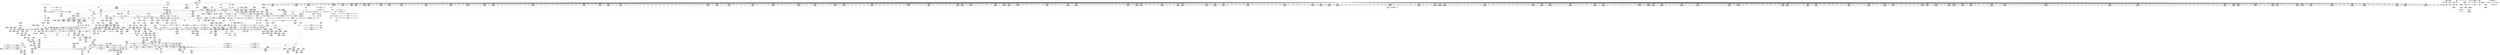 digraph {
	CE0x53ffc80 [shape=record,shape=Mrecord,label="{CE0x53ffc80|104:_%struct.inode*,_:_CRE_211,212_}"]
	CE0x5441490 [shape=record,shape=Mrecord,label="{CE0x5441490|GLOBAL:llvm.expect.i64|*Constant*}"]
	CE0x543dd80 [shape=record,shape=Mrecord,label="{CE0x543dd80|i64*_getelementptr_inbounds_(_5_x_i64_,_5_x_i64_*___llvm_gcov_ctr155,_i64_0,_i64_0)|*Constant*|*SummSink*}"]
	CE0x53adef0 [shape=record,shape=Mrecord,label="{CE0x53adef0|cred_sid:tmp5|security/selinux/hooks.c,196|*SummSource*}"]
	CE0x54610e0 [shape=record,shape=Mrecord,label="{CE0x54610e0|__validate_creds:tmp9|include/linux/cred.h,175|*SummSink*}"]
	CE0x53b3d90 [shape=record,shape=Mrecord,label="{CE0x53b3d90|i64*_getelementptr_inbounds_(_2_x_i64_,_2_x_i64_*___llvm_gcov_ctr153,_i64_0,_i64_0)|*Constant*|*SummSink*}"]
	CE0x53c1700 [shape=record,shape=Mrecord,label="{CE0x53c1700|104:_%struct.inode*,_:_CRE_221,222_}"]
	CE0x53fd7b0 [shape=record,shape=Mrecord,label="{CE0x53fd7b0|cred_sid:tmp1|*SummSource*}"]
	CE0x541bcf0 [shape=record,shape=Mrecord,label="{CE0x541bcf0|12:_i32,_56:_i8*,_:_CRE_296,297_}"]
	CE0x5398d00 [shape=record,shape=Mrecord,label="{CE0x5398d00|i64*_getelementptr_inbounds_(_11_x_i64_,_11_x_i64_*___llvm_gcov_ctr229,_i64_0,_i64_1)|*Constant*|*SummSink*}"]
	CE0x543bab0 [shape=record,shape=Mrecord,label="{CE0x543bab0|i64*_getelementptr_inbounds_(_8_x_i64_,_8_x_i64_*___llvm_gcov_ctr154,_i64_0,_i64_7)|*Constant*|*SummSource*}"]
	CE0x54169b0 [shape=record,shape=Mrecord,label="{CE0x54169b0|12:_i32,_56:_i8*,_:_CRE_203,204_}"]
	CE0x5424650 [shape=record,shape=Mrecord,label="{CE0x5424650|12:_i32,_56:_i8*,_:_CRE_582,583_}"]
	CE0x53c24c0 [shape=record,shape=Mrecord,label="{CE0x53c24c0|104:_%struct.inode*,_:_CRE_288,296_|*MultipleSource*|Function::selinux_inode_readlink&Arg::dentry::|Function::dentry_has_perm&Arg::dentry::|security/selinux/hooks.c,1627}"]
	CE0x5408470 [shape=record,shape=Mrecord,label="{CE0x5408470|inode_has_perm:if.end}"]
	CE0x54164c0 [shape=record,shape=Mrecord,label="{CE0x54164c0|12:_i32,_56:_i8*,_:_CRE_198,199_}"]
	CE0x540b4c0 [shape=record,shape=Mrecord,label="{CE0x540b4c0|dentry_has_perm:type|security/selinux/hooks.c,1630}"]
	CE0x54162e0 [shape=record,shape=Mrecord,label="{CE0x54162e0|12:_i32,_56:_i8*,_:_CRE_196,197_}"]
	CE0x542b5d0 [shape=record,shape=Mrecord,label="{CE0x542b5d0|12:_i32,_56:_i8*,_:_CRE_865,866_}"]
	CE0x53b7d30 [shape=record,shape=Mrecord,label="{CE0x53b7d30|GLOBAL:__invalid_creds|*Constant*}"]
	CE0x53a25f0 [shape=record,shape=Mrecord,label="{CE0x53a25f0|104:_%struct.inode*,_:_CRE_88,89_}"]
	CE0x542cc60 [shape=record,shape=Mrecord,label="{CE0x542cc60|12:_i32,_56:_i8*,_:_CRE_883,884_}"]
	CE0x5407ec0 [shape=record,shape=Mrecord,label="{CE0x5407ec0|_call_void_mcount()_#3}"]
	CE0x541cd90 [shape=record,shape=Mrecord,label="{CE0x541cd90|12:_i32,_56:_i8*,_:_CRE_310,311_}"]
	CE0x5402dd0 [shape=record,shape=Mrecord,label="{CE0x5402dd0|get_current:tmp2}"]
	CE0x539faa0 [shape=record,shape=Mrecord,label="{CE0x539faa0|104:_%struct.inode*,_:_CRE_157,158_}"]
	CE0x5437740 [shape=record,shape=Mrecord,label="{CE0x5437740|inode_has_perm:tmp15|*LoadInst*|security/selinux/hooks.c,1615}"]
	CE0x542d250 [shape=record,shape=Mrecord,label="{CE0x542d250|12:_i32,_56:_i8*,_:_CRE_888,889_}"]
	CE0x541be20 [shape=record,shape=Mrecord,label="{CE0x541be20|12:_i32,_56:_i8*,_:_CRE_297,298_}"]
	CE0x53ce320 [shape=record,shape=Mrecord,label="{CE0x53ce320|GLOBAL:lockdep_rcu_suspicious|*Constant*|*SummSource*}"]
	CE0x53bab80 [shape=record,shape=Mrecord,label="{CE0x53bab80|GLOBAL:__llvm_gcov_ctr229|Global_var:__llvm_gcov_ctr229|*SummSource*}"]
	CE0x54005b0 [shape=record,shape=Mrecord,label="{CE0x54005b0|dentry_has_perm:tmp2|*SummSource*}"]
	CE0x5445a30 [shape=record,shape=Mrecord,label="{CE0x5445a30|inode_has_perm:tmp12|security/selinux/hooks.c,1612|*SummSource*}"]
	CE0x53f6f30 [shape=record,shape=Mrecord,label="{CE0x53f6f30|__validate_creds:line|Function::__validate_creds&Arg::line::|*SummSource*}"]
	CE0x53f95e0 [shape=record,shape=Mrecord,label="{CE0x53f95e0|i64*_getelementptr_inbounds_(_8_x_i64_,_8_x_i64_*___llvm_gcov_ctr154,_i64_0,_i64_0)|*Constant*}"]
	CE0x53ebdc0 [shape=record,shape=Mrecord,label="{CE0x53ebdc0|__validate_creds:if.then}"]
	CE0x53f9a90 [shape=record,shape=Mrecord,label="{CE0x53f9a90|__validate_creds:lnot.ext|include/linux/cred.h,173}"]
	CE0x53c9120 [shape=record,shape=Mrecord,label="{CE0x53c9120|get_current:tmp1|*SummSink*}"]
	CE0x53f84d0 [shape=record,shape=Mrecord,label="{CE0x53f84d0|cred_sid:security|security/selinux/hooks.c,196|*SummSource*}"]
	CE0x542f4c0 [shape=record,shape=Mrecord,label="{CE0x542f4c0|12:_i32,_56:_i8*,_:_CRE_917,918_}"]
	CE0x53e7440 [shape=record,shape=Mrecord,label="{CE0x53e7440|dentry_has_perm:tmp4|*LoadInst*|security/selinux/hooks.c,1627|*SummSource*}"]
	CE0x53fed80 [shape=record,shape=Mrecord,label="{CE0x53fed80|104:_%struct.inode*,_:_CRE_195,196_}"]
	CE0x53bd5f0 [shape=record,shape=Mrecord,label="{CE0x53bd5f0|GLOBAL:selinux_inode_readlink.__warned|Global_var:selinux_inode_readlink.__warned|*SummSink*}"]
	CE0x5404100 [shape=record,shape=Mrecord,label="{CE0x5404100|__validate_creds:entry|*SummSink*}"]
	CE0x541a070 [shape=record,shape=Mrecord,label="{CE0x541a070|12:_i32,_56:_i8*,_:_CRE_272,273_}"]
	CE0x542c7a0 [shape=record,shape=Mrecord,label="{CE0x542c7a0|12:_i32,_56:_i8*,_:_CRE_879,880_}"]
	CE0x5430a20 [shape=record,shape=Mrecord,label="{CE0x5430a20|12:_i32,_56:_i8*,_:_CRE_935,936_}"]
	CE0x54203d0 [shape=record,shape=Mrecord,label="{CE0x54203d0|12:_i32,_56:_i8*,_:_CRE_482,483_}"]
	CE0x53b05c0 [shape=record,shape=Mrecord,label="{CE0x53b05c0|12:_i32,_56:_i8*,_:_CRE_48,56_|*MultipleSource*|*LoadInst*|security/selinux/hooks.c,1627|Function::inode_has_perm&Arg::inode::|security/selinux/hooks.c,1611}"]
	"CONST[source:0(mediator),value:0(static)][purpose:{operation}][SrcIdx:1]"
	CE0x53a93f0 [shape=record,shape=Mrecord,label="{CE0x53a93f0|selinux_inode_readlink:tmp11|security/selinux/hooks.c,2805}"]
	CE0x67c6060 [shape=record,shape=Mrecord,label="{CE0x67c6060|selinux_inode_readlink:do.body}"]
	CE0x5401e60 [shape=record,shape=Mrecord,label="{CE0x5401e60|12:_i32,_56:_i8*,_:_CRE_152,153_}"]
	CE0x53b37b0 [shape=record,shape=Mrecord,label="{CE0x53b37b0|104:_%struct.inode*,_:_CRE_178,179_}"]
	CE0x53b9540 [shape=record,shape=Mrecord,label="{CE0x53b9540|i64*_getelementptr_inbounds_(_11_x_i64_,_11_x_i64_*___llvm_gcov_ctr229,_i64_0,_i64_9)|*Constant*}"]
	CE0x53f8dc0 [shape=record,shape=Mrecord,label="{CE0x53f8dc0|_ret_void,_!dbg_!27722|include/linux/cred.h,175|*SummSink*}"]
	CE0x53f0990 [shape=record,shape=Mrecord,label="{CE0x53f0990|__validate_creds:lnot1|include/linux/cred.h,173|*SummSource*}"]
	CE0x53cba10 [shape=record,shape=Mrecord,label="{CE0x53cba10|__validate_creds:expval|include/linux/cred.h,173}"]
	CE0x53f9980 [shape=record,shape=Mrecord,label="{CE0x53f9980|inode_has_perm:tmp}"]
	CE0x5405960 [shape=record,shape=Mrecord,label="{CE0x5405960|inode_has_perm:return|*SummSink*}"]
	CE0x53ae7e0 [shape=record,shape=Mrecord,label="{CE0x53ae7e0|cred_sid:sid|security/selinux/hooks.c,197|*SummSource*}"]
	CE0x53b0000 [shape=record,shape=Mrecord,label="{CE0x53b0000|GLOBAL:get_current|*Constant*|*SummSource*}"]
	CE0x53bc710 [shape=record,shape=Mrecord,label="{CE0x53bc710|selinux_inode_readlink:tmp1|*SummSink*}"]
	CE0x5443650 [shape=record,shape=Mrecord,label="{CE0x5443650|inode_has_perm:tmp9|security/selinux/hooks.c,1611}"]
	CE0x53f4180 [shape=record,shape=Mrecord,label="{CE0x53f4180|__validate_creds:if.then|*SummSink*}"]
	CE0x53f6a70 [shape=record,shape=Mrecord,label="{CE0x53f6a70|__validate_creds:conv|include/linux/cred.h,173|*SummSink*}"]
	CE0x5425820 [shape=record,shape=Mrecord,label="{CE0x5425820|12:_i32,_56:_i8*,_:_CRE_597,598_}"]
	CE0x539c500 [shape=record,shape=Mrecord,label="{CE0x539c500|GLOBAL:dentry_has_perm|*Constant*|*SummSource*}"]
	CE0x5418fd0 [shape=record,shape=Mrecord,label="{CE0x5418fd0|12:_i32,_56:_i8*,_:_CRE_258,259_}"]
	CE0x542c1b0 [shape=record,shape=Mrecord,label="{CE0x542c1b0|12:_i32,_56:_i8*,_:_CRE_874,875_}"]
	CE0x53e7a60 [shape=record,shape=Mrecord,label="{CE0x53e7a60|__validate_creds:tmp5|include/linux/cred.h,173}"]
	CE0x543e1d0 [shape=record,shape=Mrecord,label="{CE0x543e1d0|avc_has_perm:tclass|Function::avc_has_perm&Arg::tclass::}"]
	CE0x54016e0 [shape=record,shape=Mrecord,label="{CE0x54016e0|12:_i32,_56:_i8*,_:_CRE_144,145_}"]
	CE0x5429210 [shape=record,shape=Mrecord,label="{CE0x5429210|12:_i32,_56:_i8*,_:_CRE_728,736_|*MultipleSource*|*LoadInst*|security/selinux/hooks.c,1627|Function::inode_has_perm&Arg::inode::|security/selinux/hooks.c,1611}"]
	CE0x53c8360 [shape=record,shape=Mrecord,label="{CE0x53c8360|dentry_has_perm:tmp3|*SummSink*}"]
	CE0x5460fb0 [shape=record,shape=Mrecord,label="{CE0x5460fb0|__validate_creds:tmp9|include/linux/cred.h,175|*SummSource*}"]
	CE0x53e7350 [shape=record,shape=Mrecord,label="{CE0x53e7350|dentry_has_perm:tmp4|*LoadInst*|security/selinux/hooks.c,1627}"]
	CE0x53fc360 [shape=record,shape=Mrecord,label="{CE0x53fc360|i64*_getelementptr_inbounds_(_8_x_i64_,_8_x_i64_*___llvm_gcov_ctr154,_i64_0,_i64_1)|*Constant*}"]
	CE0x53b77a0 [shape=record,shape=Mrecord,label="{CE0x53b77a0|__validate_creds:tmp7|include/linux/cred.h,174}"]
	CE0x54615b0 [shape=record,shape=Mrecord,label="{CE0x54615b0|cred_sid:bb|*SummSink*}"]
	CE0x53b2e50 [shape=record,shape=Mrecord,label="{CE0x53b2e50|104:_%struct.inode*,_:_CRE_168,169_}"]
	CE0x53b0130 [shape=record,shape=Mrecord,label="{CE0x53b0130|GLOBAL:get_current|*Constant*|*SummSink*}"]
	CE0x539e480 [shape=record,shape=Mrecord,label="{CE0x539e480|_ret_i32_%call,_!dbg_!27723|security/selinux/hooks.c,1632|*SummSink*}"]
	CE0x53c0c30 [shape=record,shape=Mrecord,label="{CE0x53c0c30|selinux_inode_readlink:tmp5|security/selinux/hooks.c,2805}"]
	CE0x539c960 [shape=record,shape=Mrecord,label="{CE0x539c960|dentry_has_perm:cred|Function::dentry_has_perm&Arg::cred::}"]
	CE0x54603c0 [shape=record,shape=Mrecord,label="{CE0x54603c0|__validate_creds:tmp8|include/linux/cred.h,175}"]
	CE0x5424d70 [shape=record,shape=Mrecord,label="{CE0x5424d70|12:_i32,_56:_i8*,_:_CRE_588,589_}"]
	CE0x53b3120 [shape=record,shape=Mrecord,label="{CE0x53b3120|104:_%struct.inode*,_:_CRE_171,172_}"]
	CE0x53a4af0 [shape=record,shape=Mrecord,label="{CE0x53a4af0|_call_void_mcount()_#3}"]
	CE0x53a9210 [shape=record,shape=Mrecord,label="{CE0x53a9210|i64*_getelementptr_inbounds_(_11_x_i64_,_11_x_i64_*___llvm_gcov_ctr229,_i64_0,_i64_1)|*Constant*}"]
	CE0x5413560 [shape=record,shape=Mrecord,label="{CE0x5413560|cred_sid:entry}"]
	CE0x5445f50 [shape=record,shape=Mrecord,label="{CE0x5445f50|inode_has_perm:tobool|security/selinux/hooks.c,1611}"]
	CE0x541b4a0 [shape=record,shape=Mrecord,label="{CE0x541b4a0|12:_i32,_56:_i8*,_:_CRE_289,290_}"]
	CE0x53ba7e0 [shape=record,shape=Mrecord,label="{CE0x53ba7e0|dentry_has_perm:tmp3|*SummSource*}"]
	CE0x53b57f0 [shape=record,shape=Mrecord,label="{CE0x53b57f0|selinux_inode_readlink:tmp6|security/selinux/hooks.c,2805|*SummSink*}"]
	CE0x53b7a50 [shape=record,shape=Mrecord,label="{CE0x53b7a50|__validate_creds:tmp7|include/linux/cred.h,174|*SummSink*}"]
	CE0x53c0670 [shape=record,shape=Mrecord,label="{CE0x53c0670|selinux_inode_readlink:tobool|security/selinux/hooks.c,2805}"]
	CE0x53ed3f0 [shape=record,shape=Mrecord,label="{CE0x53ed3f0|dentry_has_perm:ad|security/selinux/hooks.c, 1628|*SummSink*}"]
	CE0x540be90 [shape=record,shape=Mrecord,label="{CE0x540be90|i32_5|*Constant*|*SummSource*}"]
	CE0x5431ae0 [shape=record,shape=Mrecord,label="{CE0x5431ae0|12:_i32,_56:_i8*,_:_CRE_980,981_}"]
	CE0x5412f10 [shape=record,shape=Mrecord,label="{CE0x5412f10|GLOBAL:cred_sid|*Constant*}"]
	CE0x5411de0 [shape=record,shape=Mrecord,label="{CE0x5411de0|i64*_getelementptr_inbounds_(_8_x_i64_,_8_x_i64_*___llvm_gcov_ctr154,_i64_0,_i64_6)|*Constant*}"]
	CE0x53fd910 [shape=record,shape=Mrecord,label="{CE0x53fd910|cred_sid:tmp1|*SummSink*}"]
	CE0x5399310 [shape=record,shape=Mrecord,label="{CE0x5399310|inode_has_perm:bb}"]
	CE0x53c1070 [shape=record,shape=Mrecord,label="{CE0x53c1070|104:_%struct.inode*,_:_CRE_214,215_}"]
	CE0x5427370 [shape=record,shape=Mrecord,label="{CE0x5427370|12:_i32,_56:_i8*,_:_CRE_620,621_}"]
	CE0x539f500 [shape=record,shape=Mrecord,label="{CE0x539f500|104:_%struct.inode*,_:_CRE_151,152_}"]
	CE0x543e4a0 [shape=record,shape=Mrecord,label="{CE0x543e4a0|avc_has_perm:tclass|Function::avc_has_perm&Arg::tclass::|*SummSink*}"]
	CE0x53caec0 [shape=record,shape=Mrecord,label="{CE0x53caec0|__validate_creds:lnot|include/linux/cred.h,173|*SummSink*}"]
	CE0x53c9070 [shape=record,shape=Mrecord,label="{CE0x53c9070|_call_void_lockdep_rcu_suspicious(i8*_getelementptr_inbounds_(_25_x_i8_,_25_x_i8_*_.str3,_i32_0,_i32_0),_i32_2805,_i8*_getelementptr_inbounds_(_45_x_i8_,_45_x_i8_*_.str12,_i32_0,_i32_0))_#10,_!dbg_!27728|security/selinux/hooks.c,2805}"]
	CE0x5414940 [shape=record,shape=Mrecord,label="{CE0x5414940|12:_i32,_56:_i8*,_:_CRE_173,174_}"]
	CE0x543abb0 [shape=record,shape=Mrecord,label="{CE0x543abb0|avc_has_perm:auditdata|Function::avc_has_perm&Arg::auditdata::|*SummSource*}"]
	CE0x5419100 [shape=record,shape=Mrecord,label="{CE0x5419100|12:_i32,_56:_i8*,_:_CRE_259,260_}"]
	CE0x542d380 [shape=record,shape=Mrecord,label="{CE0x542d380|12:_i32,_56:_i8*,_:_CRE_889,890_}"]
	CE0x545a5b0 [shape=record,shape=Mrecord,label="{CE0x545a5b0|i32_3|*Constant*|*SummSink*}"]
	CE0x53bdb90 [shape=record,shape=Mrecord,label="{CE0x53bdb90|i64_3|*Constant*}"]
	CE0x540cdd0 [shape=record,shape=Mrecord,label="{CE0x540cdd0|i32_1|*Constant*|*SummSink*}"]
	CE0x53f98e0 [shape=record,shape=Mrecord,label="{CE0x53f98e0|i64*_getelementptr_inbounds_(_8_x_i64_,_8_x_i64_*___llvm_gcov_ctr154,_i64_0,_i64_0)|*Constant*|*SummSink*}"]
	CE0x542f980 [shape=record,shape=Mrecord,label="{CE0x542f980|12:_i32,_56:_i8*,_:_CRE_921,922_}"]
	CE0x5418520 [shape=record,shape=Mrecord,label="{CE0x5418520|12:_i32,_56:_i8*,_:_CRE_249,250_}"]
	CE0x53ae000 [shape=record,shape=Mrecord,label="{CE0x53ae000|cred_sid:tmp5|security/selinux/hooks.c,196|*SummSink*}"]
	CE0x5393880 [shape=record,shape=Mrecord,label="{CE0x5393880|selinux_inode_readlink:tmp8|security/selinux/hooks.c,2805|*SummSink*}"]
	CE0x53f96e0 [shape=record,shape=Mrecord,label="{CE0x53f96e0|i64*_getelementptr_inbounds_(_8_x_i64_,_8_x_i64_*___llvm_gcov_ctr154,_i64_0,_i64_0)|*Constant*|*SummSource*}"]
	CE0x54229d0 [shape=record,shape=Mrecord,label="{CE0x54229d0|12:_i32,_56:_i8*,_:_CRE_558,559_}"]
	CE0x53c9950 [shape=record,shape=Mrecord,label="{CE0x53c9950|_call_void_mcount()_#3}"]
	CE0x54019b0 [shape=record,shape=Mrecord,label="{CE0x54019b0|12:_i32,_56:_i8*,_:_CRE_147,148_}"]
	CE0x542c2e0 [shape=record,shape=Mrecord,label="{CE0x542c2e0|12:_i32,_56:_i8*,_:_CRE_875,876_}"]
	CE0x542c8d0 [shape=record,shape=Mrecord,label="{CE0x542c8d0|12:_i32,_56:_i8*,_:_CRE_880,881_}"]
	CE0x542e2f0 [shape=record,shape=Mrecord,label="{CE0x542e2f0|12:_i32,_56:_i8*,_:_CRE_902,903_}"]
	CE0x542daa0 [shape=record,shape=Mrecord,label="{CE0x542daa0|12:_i32,_56:_i8*,_:_CRE_895,896_}"]
	CE0x53bc630 [shape=record,shape=Mrecord,label="{CE0x53bc630|selinux_inode_readlink:tmp1}"]
	CE0x543a5f0 [shape=record,shape=Mrecord,label="{CE0x543a5f0|inode_has_perm:tmp17|security/selinux/hooks.c,1617|*SummSource*}"]
	CE0x5418ea0 [shape=record,shape=Mrecord,label="{CE0x5418ea0|12:_i32,_56:_i8*,_:_CRE_257,258_}"]
	CE0x541ab20 [shape=record,shape=Mrecord,label="{CE0x541ab20|12:_i32,_56:_i8*,_:_CRE_281,282_}"]
	CE0x53ba770 [shape=record,shape=Mrecord,label="{CE0x53ba770|dentry_has_perm:tmp3}"]
	CE0x53aebf0 [shape=record,shape=Mrecord,label="{CE0x53aebf0|12:_i32,_56:_i8*,_:_CRE_96,104_|*MultipleSource*|*LoadInst*|security/selinux/hooks.c,1627|Function::inode_has_perm&Arg::inode::|security/selinux/hooks.c,1611}"]
	CE0x53e6ae0 [shape=record,shape=Mrecord,label="{CE0x53e6ae0|104:_%struct.inode*,_:_CRE_311,312_}"]
	CE0x5461bc0 [shape=record,shape=Mrecord,label="{CE0x5461bc0|i64*_getelementptr_inbounds_(_2_x_i64_,_2_x_i64_*___llvm_gcov_ctr131,_i64_0,_i64_0)|*Constant*|*SummSink*}"]
	CE0x541f1f0 [shape=record,shape=Mrecord,label="{CE0x541f1f0|12:_i32,_56:_i8*,_:_CRE_456,464_|*MultipleSource*|*LoadInst*|security/selinux/hooks.c,1627|Function::inode_has_perm&Arg::inode::|security/selinux/hooks.c,1611}"]
	CE0x53a5900 [shape=record,shape=Mrecord,label="{CE0x53a5900|i8*_getelementptr_inbounds_(_45_x_i8_,_45_x_i8_*_.str12,_i32_0,_i32_0)|*Constant*|*SummSink*}"]
	CE0x53aeda0 [shape=record,shape=Mrecord,label="{CE0x53aeda0|12:_i32,_56:_i8*,_:_CRE_104,112_|*MultipleSource*|*LoadInst*|security/selinux/hooks.c,1627|Function::inode_has_perm&Arg::inode::|security/selinux/hooks.c,1611}"]
	CE0x542f000 [shape=record,shape=Mrecord,label="{CE0x542f000|12:_i32,_56:_i8*,_:_CRE_913,914_}"]
	CE0x53a04c0 [shape=record,shape=Mrecord,label="{CE0x53a04c0|104:_%struct.inode*,_:_CRE_182,183_}"]
	CE0x539fc80 [shape=record,shape=Mrecord,label="{CE0x539fc80|104:_%struct.inode*,_:_CRE_159,160_}"]
	CE0x53a2260 [shape=record,shape=Mrecord,label="{CE0x53a2260|104:_%struct.inode*,_:_CRE_64,72_|*MultipleSource*|Function::selinux_inode_readlink&Arg::dentry::|Function::dentry_has_perm&Arg::dentry::|security/selinux/hooks.c,1627}"]
	CE0x53e6db0 [shape=record,shape=Mrecord,label="{CE0x53e6db0|104:_%struct.inode*,_:_CRE_314,315_}"]
	CE0x53b27c0 [shape=record,shape=Mrecord,label="{CE0x53b27c0|104:_%struct.inode*,_:_CRE_161,162_}"]
	CE0x53e7930 [shape=record,shape=Mrecord,label="{CE0x53e7930|__validate_creds:tmp4|include/linux/cred.h,173|*SummSink*}"]
	CE0x5414d00 [shape=record,shape=Mrecord,label="{CE0x5414d00|12:_i32,_56:_i8*,_:_CRE_177,178_}"]
	CE0x53c8420 [shape=record,shape=Mrecord,label="{CE0x53c8420|_call_void_mcount()_#3}"]
	CE0x53b07a0 [shape=record,shape=Mrecord,label="{CE0x53b07a0|12:_i32,_56:_i8*,_:_CRE_56,64_|*MultipleSource*|*LoadInst*|security/selinux/hooks.c,1627|Function::inode_has_perm&Arg::inode::|security/selinux/hooks.c,1611}"]
	CE0x541d8a0 [shape=record,shape=Mrecord,label="{CE0x541d8a0|12:_i32,_56:_i8*,_:_CRE_352,360_|*MultipleSource*|*LoadInst*|security/selinux/hooks.c,1627|Function::inode_has_perm&Arg::inode::|security/selinux/hooks.c,1611}"]
	CE0x5428300 [shape=record,shape=Mrecord,label="{CE0x5428300|12:_i32,_56:_i8*,_:_CRE_672,680_|*MultipleSource*|*LoadInst*|security/selinux/hooks.c,1627|Function::inode_has_perm&Arg::inode::|security/selinux/hooks.c,1611}"]
	CE0x5440b90 [shape=record,shape=Mrecord,label="{CE0x5440b90|inode_has_perm:conv|security/selinux/hooks.c,1611}"]
	CE0x542cec0 [shape=record,shape=Mrecord,label="{CE0x542cec0|12:_i32,_56:_i8*,_:_CRE_885,886_}"]
	CE0x53c54f0 [shape=record,shape=Mrecord,label="{CE0x53c54f0|dentry_has_perm:call|security/selinux/hooks.c,1632|*SummSink*}"]
	CE0x5426b20 [shape=record,shape=Mrecord,label="{CE0x5426b20|12:_i32,_56:_i8*,_:_CRE_613,614_}"]
	CE0x53efad0 [shape=record,shape=Mrecord,label="{CE0x53efad0|inode_has_perm:tmp18|security/selinux/hooks.c,1617|*SummSink*}"]
	CE0x542ca00 [shape=record,shape=Mrecord,label="{CE0x542ca00|12:_i32,_56:_i8*,_:_CRE_881,882_}"]
	CE0x53a2c90 [shape=record,shape=Mrecord,label="{CE0x53a2c90|104:_%struct.inode*,_:_CRE_93,94_}"]
	CE0x54311e0 [shape=record,shape=Mrecord,label="{CE0x54311e0|12:_i32,_56:_i8*,_:_CRE_968,976_|*MultipleSource*|*LoadInst*|security/selinux/hooks.c,1627|Function::inode_has_perm&Arg::inode::|security/selinux/hooks.c,1611}"]
	CE0x53ebd50 [shape=record,shape=Mrecord,label="{CE0x53ebd50|__validate_creds:if.end|*SummSink*}"]
	CE0x5444750 [shape=record,shape=Mrecord,label="{CE0x5444750|inode_has_perm:tmp10|security/selinux/hooks.c,1611|*SummSource*}"]
	CE0x53fc910 [shape=record,shape=Mrecord,label="{CE0x53fc910|i64*_getelementptr_inbounds_(_2_x_i64_,_2_x_i64_*___llvm_gcov_ctr131,_i64_0,_i64_1)|*Constant*|*SummSink*}"]
	CE0x53ce3b0 [shape=record,shape=Mrecord,label="{CE0x53ce3b0|GLOBAL:lockdep_rcu_suspicious|*Constant*|*SummSink*}"]
	CE0x53c1fb0 [shape=record,shape=Mrecord,label="{CE0x53c1fb0|104:_%struct.inode*,_:_CRE_264,272_|*MultipleSource*|Function::selinux_inode_readlink&Arg::dentry::|Function::dentry_has_perm&Arg::dentry::|security/selinux/hooks.c,1627}"]
	CE0x5426530 [shape=record,shape=Mrecord,label="{CE0x5426530|12:_i32,_56:_i8*,_:_CRE_608,609_}"]
	CE0x5428990 [shape=record,shape=Mrecord,label="{CE0x5428990|12:_i32,_56:_i8*,_:_CRE_688,692_|*MultipleSource*|*LoadInst*|security/selinux/hooks.c,1627|Function::inode_has_perm&Arg::inode::|security/selinux/hooks.c,1611}"]
	CE0x540af30 [shape=record,shape=Mrecord,label="{CE0x540af30|__validate_creds:tmp3|include/linux/cred.h,173}"]
	CE0x53b29a0 [shape=record,shape=Mrecord,label="{CE0x53b29a0|104:_%struct.inode*,_:_CRE_163,164_}"]
	CE0x53a2bd0 [shape=record,shape=Mrecord,label="{CE0x53a2bd0|104:_%struct.inode*,_:_CRE_92,93_}"]
	CE0x5393060 [shape=record,shape=Mrecord,label="{CE0x5393060|i32_0|*Constant*}"]
	CE0x5411ad0 [shape=record,shape=Mrecord,label="{CE0x5411ad0|inode_has_perm:tmp12|security/selinux/hooks.c,1612|*SummSink*}"]
	CE0x53ffe60 [shape=record,shape=Mrecord,label="{CE0x53ffe60|104:_%struct.inode*,_:_CRE_213,214_}"]
	CE0x542be20 [shape=record,shape=Mrecord,label="{CE0x542be20|12:_i32,_56:_i8*,_:_CRE_871,872_}"]
	CE0x53be1e0 [shape=record,shape=Mrecord,label="{CE0x53be1e0|selinux_inode_readlink:tobool1|security/selinux/hooks.c,2805|*SummSink*}"]
	CE0x53a1260 [shape=record,shape=Mrecord,label="{CE0x53a1260|get_current:bb|*SummSink*}"]
	CE0x542b190 [shape=record,shape=Mrecord,label="{CE0x542b190|12:_i32,_56:_i8*,_:_CRE_856,864_|*MultipleSource*|*LoadInst*|security/selinux/hooks.c,1627|Function::inode_has_perm&Arg::inode::|security/selinux/hooks.c,1611}"]
	CE0x5445e00 [shape=record,shape=Mrecord,label="{CE0x5445e00|i32_512|*Constant*|*SummSink*}"]
	CE0x5399600 [shape=record,shape=Mrecord,label="{CE0x5399600|inode_has_perm:do.end|*SummSink*}"]
	CE0x5437920 [shape=record,shape=Mrecord,label="{CE0x5437920|inode_has_perm:i_security|security/selinux/hooks.c,1615|*SummSource*}"]
	CE0x5400dc0 [shape=record,shape=Mrecord,label="{CE0x5400dc0|COLLAPSED:_GCMRE___llvm_gcov_ctr98_internal_global_2_x_i64_zeroinitializer:_elem_0:default:}"]
	CE0x5414850 [shape=record,shape=Mrecord,label="{CE0x5414850|12:_i32,_56:_i8*,_:_CRE_172,173_}"]
	CE0x5417f90 [shape=record,shape=Mrecord,label="{CE0x5417f90|12:_i32,_56:_i8*,_:_CRE_244,245_}"]
	CE0x539f7d0 [shape=record,shape=Mrecord,label="{CE0x539f7d0|104:_%struct.inode*,_:_CRE_154,155_}"]
	CE0x5425bb0 [shape=record,shape=Mrecord,label="{CE0x5425bb0|12:_i32,_56:_i8*,_:_CRE_600,601_}"]
	CE0x543c5b0 [shape=record,shape=Mrecord,label="{CE0x543c5b0|inode_has_perm:tmp20|security/selinux/hooks.c,1618|*SummSource*}"]
	CE0x53c5de0 [shape=record,shape=Mrecord,label="{CE0x53c5de0|inode_has_perm:entry|*SummSource*}"]
	CE0x5427ec0 [shape=record,shape=Mrecord,label="{CE0x5427ec0|12:_i32,_56:_i8*,_:_CRE_656,664_|*MultipleSource*|*LoadInst*|security/selinux/hooks.c,1627|Function::inode_has_perm&Arg::inode::|security/selinux/hooks.c,1611}"]
	CE0x541a9f0 [shape=record,shape=Mrecord,label="{CE0x541a9f0|12:_i32,_56:_i8*,_:_CRE_280,281_}"]
	CE0x5418190 [shape=record,shape=Mrecord,label="{CE0x5418190|12:_i32,_56:_i8*,_:_CRE_246,247_}"]
	CE0x53f07a0 [shape=record,shape=Mrecord,label="{CE0x53f07a0|__validate_creds:conv|include/linux/cred.h,173}"]
	CE0x5400620 [shape=record,shape=Mrecord,label="{CE0x5400620|dentry_has_perm:tmp2|*SummSink*}"]
	CE0x53aef80 [shape=record,shape=Mrecord,label="{CE0x53aef80|12:_i32,_56:_i8*,_:_CRE_112,120_|*MultipleSource*|*LoadInst*|security/selinux/hooks.c,1627|Function::inode_has_perm&Arg::inode::|security/selinux/hooks.c,1611}"]
	CE0x543a3f0 [shape=record,shape=Mrecord,label="{CE0x543a3f0|inode_has_perm:tmp17|security/selinux/hooks.c,1617}"]
	CE0x53c0df0 [shape=record,shape=Mrecord,label="{CE0x53c0df0|selinux_inode_readlink:tmp5|security/selinux/hooks.c,2805|*SummSink*}"]
	CE0x53a5c40 [shape=record,shape=Mrecord,label="{CE0x53a5c40|selinux_inode_readlink:do.end|*SummSource*}"]
	CE0x543a900 [shape=record,shape=Mrecord,label="{CE0x543a900|avc_has_perm:requested|Function::avc_has_perm&Arg::requested::|*SummSink*}"]
	CE0x54268c0 [shape=record,shape=Mrecord,label="{CE0x54268c0|12:_i32,_56:_i8*,_:_CRE_611,612_}"]
	CE0x53cacc0 [shape=record,shape=Mrecord,label="{CE0x53cacc0|i64*_getelementptr_inbounds_(_8_x_i64_,_8_x_i64_*___llvm_gcov_ctr154,_i64_0,_i64_2)|*Constant*|*SummSink*}"]
	CE0x53a90a0 [shape=record,shape=Mrecord,label="{CE0x53a90a0|i64_1|*Constant*|*SummSink*}"]
	CE0x5436c00 [shape=record,shape=Mrecord,label="{CE0x5436c00|_ret_i32_%tmp6,_!dbg_!27716|security/selinux/hooks.c,197}"]
	CE0x5410770 [shape=record,shape=Mrecord,label="{CE0x5410770|cred_sid:tmp6|security/selinux/hooks.c,197}"]
	CE0x5440240 [shape=record,shape=Mrecord,label="{CE0x5440240|inode_has_perm:lnot|security/selinux/hooks.c,1611}"]
	CE0x53e7ec0 [shape=record,shape=Mrecord,label="{CE0x53e7ec0|i64*_getelementptr_inbounds_(_5_x_i64_,_5_x_i64_*___llvm_gcov_ctr155,_i64_0,_i64_3)|*Constant*}"]
	CE0x5399940 [shape=record,shape=Mrecord,label="{CE0x5399940|GLOBAL:current_task|Global_var:current_task|*SummSink*}"]
	CE0x53b36c0 [shape=record,shape=Mrecord,label="{CE0x53b36c0|104:_%struct.inode*,_:_CRE_177,178_}"]
	CE0x5423cd0 [shape=record,shape=Mrecord,label="{CE0x5423cd0|12:_i32,_56:_i8*,_:_CRE_574,575_}"]
	CE0x5402310 [shape=record,shape=Mrecord,label="{CE0x5402310|12:_i32,_56:_i8*,_:_CRE_157,158_}"]
	"CONST[source:1(input),value:2(dynamic)][purpose:{object}][SrcIdx:0]"
	CE0x53b3a80 [shape=record,shape=Mrecord,label="{CE0x53b3a80|104:_%struct.inode*,_:_CRE_181,182_}"]
	CE0x5423ba0 [shape=record,shape=Mrecord,label="{CE0x5423ba0|12:_i32,_56:_i8*,_:_CRE_573,574_}"]
	CE0x53e6f90 [shape=record,shape=Mrecord,label="{CE0x53e6f90|104:_%struct.inode*,_:_CRE_316,317_}"]
	CE0x53afcb0 [shape=record,shape=Mrecord,label="{CE0x53afcb0|GLOBAL:get_current|*Constant*}"]
	CE0x53af340 [shape=record,shape=Mrecord,label="{CE0x53af340|12:_i32,_56:_i8*,_:_CRE_128,136_|*MultipleSource*|*LoadInst*|security/selinux/hooks.c,1627|Function::inode_has_perm&Arg::inode::|security/selinux/hooks.c,1611}"]
	CE0x542fab0 [shape=record,shape=Mrecord,label="{CE0x542fab0|12:_i32,_56:_i8*,_:_CRE_922,923_}"]
	CE0x5407280 [shape=record,shape=Mrecord,label="{CE0x5407280|cred_sid:tmp2|*SummSink*}"]
	CE0x543fda0 [shape=record,shape=Mrecord,label="{CE0x543fda0|inode_has_perm:tobool|security/selinux/hooks.c,1611|*SummSource*}"]
	CE0x54173e0 [shape=record,shape=Mrecord,label="{CE0x54173e0|12:_i32,_56:_i8*,_:_CRE_224,232_|*MultipleSource*|*LoadInst*|security/selinux/hooks.c,1627|Function::inode_has_perm&Arg::inode::|security/selinux/hooks.c,1611}"]
	CE0x5442300 [shape=record,shape=Mrecord,label="{CE0x5442300|inode_has_perm:tobool2|security/selinux/hooks.c,1611}"]
	CE0x53bca30 [shape=record,shape=Mrecord,label="{CE0x53bca30|selinux_inode_readlink:tmp|*SummSink*}"]
	CE0x542d840 [shape=record,shape=Mrecord,label="{CE0x542d840|12:_i32,_56:_i8*,_:_CRE_893,894_}"]
	CE0x542c080 [shape=record,shape=Mrecord,label="{CE0x542c080|12:_i32,_56:_i8*,_:_CRE_873,874_}"]
	CE0x53c1160 [shape=record,shape=Mrecord,label="{CE0x53c1160|104:_%struct.inode*,_:_CRE_215,216_}"]
	CE0x539b1a0 [shape=record,shape=Mrecord,label="{CE0x539b1a0|i8_1|*Constant*}"]
	CE0x53a9c10 [shape=record,shape=Mrecord,label="{CE0x53a9c10|selinux_inode_readlink:tmp12|security/selinux/hooks.c,2805|*SummSource*}"]
	CE0x5416100 [shape=record,shape=Mrecord,label="{CE0x5416100|12:_i32,_56:_i8*,_:_CRE_194,195_}"]
	CE0x5440e50 [shape=record,shape=Mrecord,label="{CE0x5440e50|inode_has_perm:lnot.ext|security/selinux/hooks.c,1611}"]
	CE0x53c86e0 [shape=record,shape=Mrecord,label="{CE0x53c86e0|_call_void_mcount()_#3|*SummSource*}"]
	CE0x53fbb40 [shape=record,shape=Mrecord,label="{CE0x53fbb40|12:_i32,_56:_i8*,_:_CRE_2,4_|*MultipleSource*|*LoadInst*|security/selinux/hooks.c,1627|Function::inode_has_perm&Arg::inode::|security/selinux/hooks.c,1611}"]
	CE0x53fe330 [shape=record,shape=Mrecord,label="{CE0x53fe330|104:_%struct.inode*,_:_CRE_184,185_}"]
	CE0x53fa8e0 [shape=record,shape=Mrecord,label="{CE0x53fa8e0|inode_has_perm:i_flags|security/selinux/hooks.c,1611|*SummSource*}"]
	CE0x54018c0 [shape=record,shape=Mrecord,label="{CE0x54018c0|12:_i32,_56:_i8*,_:_CRE_146,147_}"]
	CE0x5423f30 [shape=record,shape=Mrecord,label="{CE0x5423f30|12:_i32,_56:_i8*,_:_CRE_576,577_}"]
	CE0x53ad2f0 [shape=record,shape=Mrecord,label="{CE0x53ad2f0|selinux_inode_readlink:tmp19|security/selinux/hooks.c,2805}"]
	CE0x539fd70 [shape=record,shape=Mrecord,label="{CE0x539fd70|104:_%struct.inode*,_:_CRE_160,161_}"]
	CE0x53b71e0 [shape=record,shape=Mrecord,label="{CE0x53b71e0|__validate_creds:tmp6|include/linux/cred.h,174}"]
	CE0x539afa0 [shape=record,shape=Mrecord,label="{CE0x539afa0|selinux_inode_readlink:tmp16|security/selinux/hooks.c,2805|*SummSink*}"]
	CE0x53fbe90 [shape=record,shape=Mrecord,label="{CE0x53fbe90|12:_i32,_56:_i8*,_:_CRE_8,12_|*MultipleSource*|*LoadInst*|security/selinux/hooks.c,1627|Function::inode_has_perm&Arg::inode::|security/selinux/hooks.c,1611}"]
	CE0x5418d70 [shape=record,shape=Mrecord,label="{CE0x5418d70|12:_i32,_56:_i8*,_:_CRE_256,257_}"]
	CE0x5424fd0 [shape=record,shape=Mrecord,label="{CE0x5424fd0|12:_i32,_56:_i8*,_:_CRE_590,591_}"]
	CE0x54380c0 [shape=record,shape=Mrecord,label="{CE0x54380c0|inode_has_perm:sid3|security/selinux/hooks.c,1617}"]
	CE0x54151b0 [shape=record,shape=Mrecord,label="{CE0x54151b0|12:_i32,_56:_i8*,_:_CRE_182,183_}"]
	CE0x5461430 [shape=record,shape=Mrecord,label="{CE0x5461430|cred_sid:bb|*SummSource*}"]
	CE0x53a4440 [shape=record,shape=Mrecord,label="{CE0x53a4440|i64*_getelementptr_inbounds_(_11_x_i64_,_11_x_i64_*___llvm_gcov_ctr229,_i64_0,_i64_6)|*Constant*|*SummSink*}"]
	CE0x53ae680 [shape=record,shape=Mrecord,label="{CE0x53ae680|cred_sid:sid|security/selinux/hooks.c,197|*SummSink*}"]
	CE0x53cbb20 [shape=record,shape=Mrecord,label="{CE0x53cbb20|__validate_creds:expval|include/linux/cred.h,173|*SummSink*}"]
	CE0x5393240 [shape=record,shape=Mrecord,label="{CE0x5393240|i32_0|*Constant*|*SummSource*}"]
	CE0x53eb9c0 [shape=record,shape=Mrecord,label="{CE0x53eb9c0|_call_void___validate_creds(%struct.cred*_%cred,_i8*_getelementptr_inbounds_(_25_x_i8_,_25_x_i8_*_.str3,_i32_0,_i32_0),_i32_1609)_#10,_!dbg_!27719|security/selinux/hooks.c,1609|*SummSink*}"]
	CE0x5427110 [shape=record,shape=Mrecord,label="{CE0x5427110|12:_i32,_56:_i8*,_:_CRE_618,619_}"]
	CE0x53ef6c0 [shape=record,shape=Mrecord,label="{CE0x53ef6c0|inode_has_perm:sclass|security/selinux/hooks.c,1617|*SummSink*}"]
	CE0x53f6bd0 [shape=record,shape=Mrecord,label="{CE0x53f6bd0|GLOBAL:llvm.expect.i64|*Constant*}"]
	CE0x53c5ca0 [shape=record,shape=Mrecord,label="{CE0x53c5ca0|inode_has_perm:entry}"]
	CE0x545a4d0 [shape=record,shape=Mrecord,label="{CE0x545a4d0|i32_3|*Constant*|*SummSource*}"]
	CE0x53a8110 [shape=record,shape=Mrecord,label="{CE0x53a8110|selinux_inode_readlink:call3|security/selinux/hooks.c,2805|*SummSink*}"]
	CE0x541b700 [shape=record,shape=Mrecord,label="{CE0x541b700|12:_i32,_56:_i8*,_:_CRE_291,292_}"]
	CE0x5430fc0 [shape=record,shape=Mrecord,label="{CE0x5430fc0|12:_i32,_56:_i8*,_:_CRE_960,968_|*MultipleSource*|*LoadInst*|security/selinux/hooks.c,1627|Function::inode_has_perm&Arg::inode::|security/selinux/hooks.c,1611}"]
	CE0x5427700 [shape=record,shape=Mrecord,label="{CE0x5427700|12:_i32,_56:_i8*,_:_CRE_623,624_}"]
	CE0x53a4a40 [shape=record,shape=Mrecord,label="{CE0x53a4a40|selinux_inode_readlink:tmp3|*SummSink*}"]
	CE0x5420170 [shape=record,shape=Mrecord,label="{CE0x5420170|12:_i32,_56:_i8*,_:_CRE_480,481_}"]
	CE0x5443190 [shape=record,shape=Mrecord,label="{CE0x5443190|GLOBAL:__llvm_gcov_ctr154|Global_var:__llvm_gcov_ctr154|*SummSource*}"]
	CE0x53c98b0 [shape=record,shape=Mrecord,label="{CE0x53c98b0|get_current:tmp3|*SummSink*}"]
	CE0x53af190 [shape=record,shape=Mrecord,label="{CE0x53af190|12:_i32,_56:_i8*,_:_CRE_120,128_|*MultipleSource*|*LoadInst*|security/selinux/hooks.c,1627|Function::inode_has_perm&Arg::inode::|security/selinux/hooks.c,1611}"]
	CE0x5426eb0 [shape=record,shape=Mrecord,label="{CE0x5426eb0|12:_i32,_56:_i8*,_:_CRE_616,617_}"]
	CE0x53a71d0 [shape=record,shape=Mrecord,label="{CE0x53a71d0|selinux_inode_readlink:if.then}"]
	CE0x5406330 [shape=record,shape=Mrecord,label="{CE0x5406330|i64*_getelementptr_inbounds_(_8_x_i64_,_8_x_i64_*___llvm_gcov_ctr154,_i64_0,_i64_1)|*Constant*|*SummSink*}"]
	CE0x53caab0 [shape=record,shape=Mrecord,label="{CE0x53caab0|i64*_getelementptr_inbounds_(_8_x_i64_,_8_x_i64_*___llvm_gcov_ctr154,_i64_0,_i64_2)|*Constant*|*SummSource*}"]
	CE0x5442880 [shape=record,shape=Mrecord,label="{CE0x5442880|inode_has_perm:tmp7|security/selinux/hooks.c,1611}"]
	CE0x5437810 [shape=record,shape=Mrecord,label="{CE0x5437810|inode_has_perm:i_security|security/selinux/hooks.c,1615}"]
	CE0x53b3210 [shape=record,shape=Mrecord,label="{CE0x53b3210|104:_%struct.inode*,_:_CRE_172,173_}"]
	CE0x543b040 [shape=record,shape=Mrecord,label="{CE0x543b040|_ret_i32_%retval.0,_!dbg_!27728|security/selinux/avc.c,775|*SummSink*}"]
	CE0x5440a20 [shape=record,shape=Mrecord,label="{CE0x5440a20|inode_has_perm:lnot1|security/selinux/hooks.c,1611|*SummSink*}"]
	CE0x53b9ca0 [shape=record,shape=Mrecord,label="{CE0x53b9ca0|selinux_inode_readlink:tmp17|security/selinux/hooks.c,2805|*SummSource*}"]
	CE0x54142b0 [shape=record,shape=Mrecord,label="{CE0x54142b0|12:_i32,_56:_i8*,_:_CRE_166,167_}"]
	CE0x53b5230 [shape=record,shape=Mrecord,label="{CE0x53b5230|selinux_inode_readlink:tmp6|security/selinux/hooks.c,2805}"]
	CE0x54262d0 [shape=record,shape=Mrecord,label="{CE0x54262d0|12:_i32,_56:_i8*,_:_CRE_606,607_}"]
	CE0x53b7250 [shape=record,shape=Mrecord,label="{CE0x53b7250|__validate_creds:tmp6|include/linux/cred.h,174|*SummSource*}"]
	CE0x5408650 [shape=record,shape=Mrecord,label="{CE0x5408650|inode_has_perm:return}"]
	CE0x53b1960 [shape=record,shape=Mrecord,label="{CE0x53b1960|COLLAPSED:_GCMRE_current_task_external_global_%struct.task_struct*:_elem_0::|security/selinux/hooks.c,2805}"]
	CE0x53b3300 [shape=record,shape=Mrecord,label="{CE0x53b3300|104:_%struct.inode*,_:_CRE_173,174_}"]
	"CONST[source:0(mediator),value:2(dynamic)][purpose:{object}]"
	CE0x53f0ac0 [shape=record,shape=Mrecord,label="{CE0x53f0ac0|__validate_creds:lnot1|include/linux/cred.h,173|*SummSink*}"]
	CE0x54429b0 [shape=record,shape=Mrecord,label="{CE0x54429b0|inode_has_perm:tmp8|security/selinux/hooks.c,1611}"]
	CE0x53a6400 [shape=record,shape=Mrecord,label="{CE0x53a6400|selinux_inode_readlink:land.lhs.true|*SummSink*}"]
	CE0x53a2f60 [shape=record,shape=Mrecord,label="{CE0x53a2f60|104:_%struct.inode*,_:_CRE_96,104_|*MultipleSource*|Function::selinux_inode_readlink&Arg::dentry::|Function::dentry_has_perm&Arg::dentry::|security/selinux/hooks.c,1627}"]
	CE0x5412da0 [shape=record,shape=Mrecord,label="{CE0x5412da0|inode_has_perm:call|security/selinux/hooks.c,1614|*SummSink*}"]
	CE0x53c1610 [shape=record,shape=Mrecord,label="{CE0x53c1610|104:_%struct.inode*,_:_CRE_220,221_}"]
	CE0x53b0230 [shape=record,shape=Mrecord,label="{CE0x53b0230|12:_i32,_56:_i8*,_:_CRE_32,40_|*MultipleSource*|*LoadInst*|security/selinux/hooks.c,1627|Function::inode_has_perm&Arg::inode::|security/selinux/hooks.c,1611}"]
	CE0x53c18e0 [shape=record,shape=Mrecord,label="{CE0x53c18e0|104:_%struct.inode*,_:_CRE_223,224_}"]
	CE0x5420d50 [shape=record,shape=Mrecord,label="{CE0x5420d50|12:_i32,_56:_i8*,_:_CRE_500,504_|*MultipleSource*|*LoadInst*|security/selinux/hooks.c,1627|Function::inode_has_perm&Arg::inode::|security/selinux/hooks.c,1611}"]
	CE0x53c96f0 [shape=record,shape=Mrecord,label="{CE0x53c96f0|dentry_has_perm:tmp2}"]
	CE0x5420c20 [shape=record,shape=Mrecord,label="{CE0x5420c20|12:_i32,_56:_i8*,_:_CRE_496,500_|*MultipleSource*|*LoadInst*|security/selinux/hooks.c,1627|Function::inode_has_perm&Arg::inode::|security/selinux/hooks.c,1611}"]
	CE0x54078d0 [shape=record,shape=Mrecord,label="{CE0x54078d0|__validate_creds:tmp}"]
	CE0x5410bb0 [shape=record,shape=Mrecord,label="{CE0x5410bb0|cred_sid:tmp6|security/selinux/hooks.c,197|*SummSink*}"]
	CE0x53c5f50 [shape=record,shape=Mrecord,label="{CE0x53c5f50|inode_has_perm:cred|Function::inode_has_perm&Arg::cred::}"]
	CE0x53ea600 [shape=record,shape=Mrecord,label="{CE0x53ea600|_ret_i32_%retval.0,_!dbg_!27739|security/selinux/hooks.c,1618|*SummSink*}"]
	CE0x5402eb0 [shape=record,shape=Mrecord,label="{CE0x5402eb0|get_current:tmp2|*SummSink*}"]
	CE0x5415480 [shape=record,shape=Mrecord,label="{CE0x5415480|12:_i32,_56:_i8*,_:_CRE_185,186_}"]
	CE0x53b1110 [shape=record,shape=Mrecord,label="{CE0x53b1110|_ret_%struct.task_struct*_%tmp4,_!dbg_!27714|./arch/x86/include/asm/current.h,14}"]
	CE0x53f8740 [shape=record,shape=Mrecord,label="{CE0x53f8740|inode_has_perm:tmp|*SummSource*}"]
	CE0x541dcb0 [shape=record,shape=Mrecord,label="{CE0x541dcb0|12:_i32,_56:_i8*,_:_CRE_376,384_|*MultipleSource*|*LoadInst*|security/selinux/hooks.c,1627|Function::inode_has_perm&Arg::inode::|security/selinux/hooks.c,1611}"]
	CE0x5427830 [shape=record,shape=Mrecord,label="{CE0x5427830|12:_i32,_56:_i8*,_:_CRE_624,628_|*MultipleSource*|*LoadInst*|security/selinux/hooks.c,1627|Function::inode_has_perm&Arg::inode::|security/selinux/hooks.c,1611}"]
	CE0x5416880 [shape=record,shape=Mrecord,label="{CE0x5416880|12:_i32,_56:_i8*,_:_CRE_202,203_}"]
	CE0x5407210 [shape=record,shape=Mrecord,label="{CE0x5407210|cred_sid:tmp2|*SummSource*}"]
	CE0x542eed0 [shape=record,shape=Mrecord,label="{CE0x542eed0|12:_i32,_56:_i8*,_:_CRE_912,913_}"]
	CE0x541df00 [shape=record,shape=Mrecord,label="{CE0x541df00|12:_i32,_56:_i8*,_:_CRE_384,388_|*MultipleSource*|*LoadInst*|security/selinux/hooks.c,1627|Function::inode_has_perm&Arg::inode::|security/selinux/hooks.c,1611}"]
	CE0x53a7dd0 [shape=record,shape=Mrecord,label="{CE0x53a7dd0|selinux_inode_readlink:call3|security/selinux/hooks.c,2805}"]
	CE0x542f5f0 [shape=record,shape=Mrecord,label="{CE0x542f5f0|12:_i32,_56:_i8*,_:_CRE_918,919_}"]
	CE0x542afa0 [shape=record,shape=Mrecord,label="{CE0x542afa0|12:_i32,_56:_i8*,_:_CRE_848,856_|*MultipleSource*|*LoadInst*|security/selinux/hooks.c,1627|Function::inode_has_perm&Arg::inode::|security/selinux/hooks.c,1611}"]
	CE0x542e550 [shape=record,shape=Mrecord,label="{CE0x542e550|12:_i32,_56:_i8*,_:_CRE_904,905_}"]
	CE0x541a2d0 [shape=record,shape=Mrecord,label="{CE0x541a2d0|12:_i32,_56:_i8*,_:_CRE_274,275_}"]
	CE0x53afb40 [shape=record,shape=Mrecord,label="{CE0x53afb40|selinux_inode_readlink:call3|security/selinux/hooks.c,2805|*SummSource*}"]
	CE0x53eff00 [shape=record,shape=Mrecord,label="{CE0x53eff00|inode_has_perm:call4|security/selinux/hooks.c,1617|*SummSource*}"]
	CE0x53cd8e0 [shape=record,shape=Mrecord,label="{CE0x53cd8e0|12:_i32,_56:_i8*,_:_CRE_88,96_|*MultipleSource*|*LoadInst*|security/selinux/hooks.c,1627|Function::inode_has_perm&Arg::inode::|security/selinux/hooks.c,1611}"]
	CE0x53f8190 [shape=record,shape=Mrecord,label="{CE0x53f8190|i32_22|*Constant*|*SummSink*}"]
	CE0x5401110 [shape=record,shape=Mrecord,label="{CE0x5401110|get_current:tmp4|./arch/x86/include/asm/current.h,14|*SummSource*}"]
	CE0x542ba10 [shape=record,shape=Mrecord,label="{CE0x542ba10|12:_i32,_56:_i8*,_:_CRE_867,868_}"]
	CE0x53c4c40 [shape=record,shape=Mrecord,label="{CE0x53c4c40|dentry_has_perm:u|security/selinux/hooks.c,1631}"]
	CE0x53b28b0 [shape=record,shape=Mrecord,label="{CE0x53b28b0|104:_%struct.inode*,_:_CRE_162,163_}"]
	CE0x53b5420 [shape=record,shape=Mrecord,label="{CE0x53b5420|selinux_inode_readlink:tmp6|security/selinux/hooks.c,2805|*SummSource*}"]
	CE0x5460e30 [shape=record,shape=Mrecord,label="{CE0x5460e30|__validate_creds:tmp9|include/linux/cred.h,175}"]
	CE0x54374c0 [shape=record,shape=Mrecord,label="{CE0x54374c0|i32_10|*Constant*|*SummSource*}"]
	CE0x5403a60 [shape=record,shape=Mrecord,label="{CE0x5403a60|i64*_getelementptr_inbounds_(_2_x_i64_,_2_x_i64_*___llvm_gcov_ctr153,_i64_0,_i64_0)|*Constant*}"]
	CE0x5398a00 [shape=record,shape=Mrecord,label="{CE0x5398a00|selinux_inode_readlink:tmp14|security/selinux/hooks.c,2805|*SummSource*}"]
	CE0x539d890 [shape=record,shape=Mrecord,label="{CE0x539d890|i32_2|*Constant*|*SummSource*}"]
	CE0x53cda80 [shape=record,shape=Mrecord,label="{CE0x53cda80|_call_void_lockdep_rcu_suspicious(i8*_getelementptr_inbounds_(_25_x_i8_,_25_x_i8_*_.str3,_i32_0,_i32_0),_i32_2805,_i8*_getelementptr_inbounds_(_45_x_i8_,_45_x_i8_*_.str12,_i32_0,_i32_0))_#10,_!dbg_!27728|security/selinux/hooks.c,2805|*SummSource*}"]
	CE0x54083c0 [shape=record,shape=Mrecord,label="{CE0x54083c0|i32_0|*Constant*}"]
	CE0x53ed940 [shape=record,shape=Mrecord,label="{CE0x53ed940|dentry_has_perm:tmp1|*SummSink*}"]
	CE0x543fb30 [shape=record,shape=Mrecord,label="{CE0x543fb30|inode_has_perm:and|security/selinux/hooks.c,1611|*SummSource*}"]
	CE0x53c9d70 [shape=record,shape=Mrecord,label="{CE0x53c9d70|inode_has_perm:tmp4|security/selinux/hooks.c,1609|*SummSource*}"]
	CE0x53ff500 [shape=record,shape=Mrecord,label="{CE0x53ff500|104:_%struct.inode*,_:_CRE_203,204_}"]
	CE0x53b6750 [shape=record,shape=Mrecord,label="{CE0x53b6750|i32_2805|*Constant*|*SummSource*}"]
	CE0x5430300 [shape=record,shape=Mrecord,label="{CE0x5430300|12:_i32,_56:_i8*,_:_CRE_929,930_}"]
	CE0x540db50 [shape=record,shape=Mrecord,label="{CE0x540db50|0:_i32,_4:_i32,_8:_i32,_12:_i32,_:_CMRE_4,8_|*MultipleSource*|security/selinux/hooks.c,196|*LoadInst*|security/selinux/hooks.c,196|security/selinux/hooks.c,197}"]
	CE0x5437060 [shape=record,shape=Mrecord,label="{CE0x5437060|i32_10|*Constant*}"]
	CE0x54143a0 [shape=record,shape=Mrecord,label="{CE0x54143a0|12:_i32,_56:_i8*,_:_CRE_167,168_}"]
	CE0x540cd60 [shape=record,shape=Mrecord,label="{CE0x540cd60|i32_1|*Constant*|*SummSource*}"]
	CE0x53cd520 [shape=record,shape=Mrecord,label="{CE0x53cd520|12:_i32,_56:_i8*,_:_CRE_76,80_|*MultipleSource*|*LoadInst*|security/selinux/hooks.c,1627|Function::inode_has_perm&Arg::inode::|security/selinux/hooks.c,1611}"]
	CE0x53ccb40 [shape=record,shape=Mrecord,label="{CE0x53ccb40|__validate_creds:entry}"]
	CE0x53f06a0 [shape=record,shape=Mrecord,label="{CE0x53f06a0|avc_has_perm:entry}"]
	CE0x53c06e0 [shape=record,shape=Mrecord,label="{CE0x53c06e0|i64_2|*Constant*}"]
	CE0x543c720 [shape=record,shape=Mrecord,label="{CE0x543c720|inode_has_perm:tmp20|security/selinux/hooks.c,1618|*SummSink*}"]
	CE0x6fc6520 [shape=record,shape=Mrecord,label="{CE0x6fc6520|selinux_inode_readlink:if.end}"]
	CE0x541ac50 [shape=record,shape=Mrecord,label="{CE0x541ac50|12:_i32,_56:_i8*,_:_CRE_282,283_}"]
	CE0x5419a80 [shape=record,shape=Mrecord,label="{CE0x5419a80|12:_i32,_56:_i8*,_:_CRE_267,268_}"]
	CE0x53ca390 [shape=record,shape=Mrecord,label="{CE0x53ca390|GLOBAL:__validate_creds|*Constant*|*SummSink*}"]
	CE0x539fb90 [shape=record,shape=Mrecord,label="{CE0x539fb90|104:_%struct.inode*,_:_CRE_158,159_}"]
	CE0x53b2a90 [shape=record,shape=Mrecord,label="{CE0x53b2a90|104:_%struct.inode*,_:_CRE_164,165_}"]
	CE0x539c6c0 [shape=record,shape=Mrecord,label="{CE0x539c6c0|GLOBAL:dentry_has_perm|*Constant*|*SummSink*}"]
	CE0x5422720 [shape=record,shape=Mrecord,label="{CE0x5422720|12:_i32,_56:_i8*,_:_CRE_555,556_}"]
	CE0x5431f10 [shape=record,shape=Mrecord,label="{CE0x5431f10|12:_i32,_56:_i8*,_:_CRE_984,988_|*MultipleSource*|*LoadInst*|security/selinux/hooks.c,1627|Function::inode_has_perm&Arg::inode::|security/selinux/hooks.c,1611}"]
	CE0x53f47d0 [shape=record,shape=Mrecord,label="{CE0x53f47d0|28:_i32,_32:_i16,_:_CRE_28,32_|*MultipleSource*|*LoadInst*|security/selinux/hooks.c,1615|security/selinux/hooks.c,1615|security/selinux/hooks.c,1617}"]
	CE0x67c6120 [shape=record,shape=Mrecord,label="{CE0x67c6120|selinux_inode_readlink:do.body|*SummSource*}"]
	CE0x53b9910 [shape=record,shape=Mrecord,label="{CE0x53b9910|selinux_inode_readlink:tmp17|security/selinux/hooks.c,2805}"]
	CE0x5403680 [shape=record,shape=Mrecord,label="{CE0x5403680|__validate_creds:tmp3|include/linux/cred.h,173|*SummSource*}"]
	CE0x54034f0 [shape=record,shape=Mrecord,label="{CE0x54034f0|GLOBAL:__llvm_gcov_ctr155|Global_var:__llvm_gcov_ctr155|*SummSink*}"]
	CE0x53eacd0 [shape=record,shape=Mrecord,label="{CE0x53eacd0|inode_has_perm:if.then}"]
	CE0x53e9410 [shape=record,shape=Mrecord,label="{CE0x53e9410|i64*_getelementptr_inbounds_(_2_x_i64_,_2_x_i64_*___llvm_gcov_ctr98,_i64_0,_i64_1)|*Constant*|*SummSource*}"]
	CE0x53fbf50 [shape=record,shape=Mrecord,label="{CE0x53fbf50|i64_0|*Constant*}"]
	CE0x542cb30 [shape=record,shape=Mrecord,label="{CE0x542cb30|12:_i32,_56:_i8*,_:_CRE_882,883_}"]
	CE0x53b6040 [shape=record,shape=Mrecord,label="{CE0x53b6040|selinux_inode_readlink:tmp9|security/selinux/hooks.c,2805|*SummSink*}"]
	CE0x5402220 [shape=record,shape=Mrecord,label="{CE0x5402220|12:_i32,_56:_i8*,_:_CRE_156,157_}"]
	CE0x543fac0 [shape=record,shape=Mrecord,label="{CE0x543fac0|inode_has_perm:and|security/selinux/hooks.c,1611}"]
	CE0x539f6e0 [shape=record,shape=Mrecord,label="{CE0x539f6e0|104:_%struct.inode*,_:_CRE_153,154_}"]
	CE0x5398500 [shape=record,shape=Mrecord,label="{CE0x5398500|selinux_inode_readlink:tmp13|security/selinux/hooks.c,2805|*SummSource*}"]
	CE0x5404390 [shape=record,shape=Mrecord,label="{CE0x5404390|__validate_creds:cred|Function::__validate_creds&Arg::cred::|*SummSource*}"]
	CE0x53bc6a0 [shape=record,shape=Mrecord,label="{CE0x53bc6a0|selinux_inode_readlink:tmp1|*SummSource*}"]
	CE0x53c97b0 [shape=record,shape=Mrecord,label="{CE0x53c97b0|get_current:tmp3|*SummSource*}"]
	CE0x5399760 [shape=record,shape=Mrecord,label="{CE0x5399760|GLOBAL:current_task|Global_var:current_task}"]
	CE0x539ecc0 [shape=record,shape=Mrecord,label="{CE0x539ecc0|104:_%struct.inode*,_:_CRE_112,144_|*MultipleSource*|Function::selinux_inode_readlink&Arg::dentry::|Function::dentry_has_perm&Arg::dentry::|security/selinux/hooks.c,1627}"]
	CE0x53f7df0 [shape=record,shape=Mrecord,label="{CE0x53f7df0|_ret_void,_!dbg_!27722|include/linux/cred.h,175}"]
	CE0x5426660 [shape=record,shape=Mrecord,label="{CE0x5426660|12:_i32,_56:_i8*,_:_CRE_609,610_}"]
	CE0x53eb790 [shape=record,shape=Mrecord,label="{CE0x53eb790|_call_void___validate_creds(%struct.cred*_%cred,_i8*_getelementptr_inbounds_(_25_x_i8_,_25_x_i8_*_.str3,_i32_0,_i32_0),_i32_1609)_#10,_!dbg_!27719|security/selinux/hooks.c,1609}"]
	CE0x53feab0 [shape=record,shape=Mrecord,label="{CE0x53feab0|104:_%struct.inode*,_:_CRE_192,193_}"]
	CE0x541afe0 [shape=record,shape=Mrecord,label="{CE0x541afe0|12:_i32,_56:_i8*,_:_CRE_285,286_}"]
	CE0x542a750 [shape=record,shape=Mrecord,label="{CE0x542a750|12:_i32,_56:_i8*,_:_CRE_816,824_|*MultipleSource*|*LoadInst*|security/selinux/hooks.c,1627|Function::inode_has_perm&Arg::inode::|security/selinux/hooks.c,1611}"]
	CE0x53ff140 [shape=record,shape=Mrecord,label="{CE0x53ff140|104:_%struct.inode*,_:_CRE_199,200_}"]
	CE0x5430db0 [shape=record,shape=Mrecord,label="{CE0x5430db0|12:_i32,_56:_i8*,_:_CRE_952,960_|*MultipleSource*|*LoadInst*|security/selinux/hooks.c,1627|Function::inode_has_perm&Arg::inode::|security/selinux/hooks.c,1611}"]
	CE0x543ca10 [shape=record,shape=Mrecord,label="{CE0x543ca10|__validate_creds:bb}"]
	CE0x53fe7e0 [shape=record,shape=Mrecord,label="{CE0x53fe7e0|104:_%struct.inode*,_:_CRE_189,190_}"]
	CE0x53bcf60 [shape=record,shape=Mrecord,label="{CE0x53bcf60|selinux_inode_readlink:tmp7|security/selinux/hooks.c,2805|*SummSink*}"]
	CE0x53f3950 [shape=record,shape=Mrecord,label="{CE0x53f3950|__validate_creds:tobool|include/linux/cred.h,173}"]
	CE0x545a720 [shape=record,shape=Mrecord,label="{CE0x545a720|inode_has_perm:sid3|security/selinux/hooks.c,1617|*SummSink*}"]
	CE0x54188b0 [shape=record,shape=Mrecord,label="{CE0x54188b0|12:_i32,_56:_i8*,_:_CRE_252,253_}"]
	CE0x5426070 [shape=record,shape=Mrecord,label="{CE0x5426070|12:_i32,_56:_i8*,_:_CRE_604,605_}"]
	"CONST[source:0(mediator),value:2(dynamic)][purpose:{subject}]"
	CE0x5411e50 [shape=record,shape=Mrecord,label="{CE0x5411e50|i64*_getelementptr_inbounds_(_8_x_i64_,_8_x_i64_*___llvm_gcov_ctr154,_i64_0,_i64_6)|*Constant*|*SummSource*}"]
	CE0x53b6fd0 [shape=record,shape=Mrecord,label="{CE0x53b6fd0|dentry_has_perm:type|security/selinux/hooks.c,1630|*SummSource*}"]
	CE0x53a7950 [shape=record,shape=Mrecord,label="{CE0x53a7950|selinux_inode_readlink:tmp20|security/selinux/hooks.c,2805|*SummSink*}"]
	CE0x54209c0 [shape=record,shape=Mrecord,label="{CE0x54209c0|12:_i32,_56:_i8*,_:_CRE_487,488_}"]
	CE0x539af30 [shape=record,shape=Mrecord,label="{CE0x539af30|selinux_inode_readlink:tmp16|security/selinux/hooks.c,2805|*SummSource*}"]
	CE0x5419f40 [shape=record,shape=Mrecord,label="{CE0x5419f40|12:_i32,_56:_i8*,_:_CRE_271,272_}"]
	CE0x541bf50 [shape=record,shape=Mrecord,label="{CE0x541bf50|12:_i32,_56:_i8*,_:_CRE_298,299_}"]
	CE0x53a5b30 [shape=record,shape=Mrecord,label="{CE0x53a5b30|selinux_inode_readlink:land.lhs.true2|*SummSource*}"]
	CE0x5420760 [shape=record,shape=Mrecord,label="{CE0x5420760|12:_i32,_56:_i8*,_:_CRE_485,486_}"]
	CE0x53e8480 [shape=record,shape=Mrecord,label="{CE0x53e8480|i64*_getelementptr_inbounds_(_5_x_i64_,_5_x_i64_*___llvm_gcov_ctr155,_i64_0,_i64_3)|*Constant*|*SummSink*}"]
	CE0x543ca80 [shape=record,shape=Mrecord,label="{CE0x543ca80|__validate_creds:bb|*SummSource*}"]
	CE0x5438db0 [shape=record,shape=Mrecord,label="{CE0x5438db0|inode_has_perm:tmp13|security/selinux/hooks.c,1614|*SummSource*}"]
	CE0x541cb30 [shape=record,shape=Mrecord,label="{CE0x541cb30|12:_i32,_56:_i8*,_:_CRE_308,309_}"]
	CE0x542f720 [shape=record,shape=Mrecord,label="{CE0x542f720|12:_i32,_56:_i8*,_:_CRE_919,920_}"]
	CE0x545fbb0 [shape=record,shape=Mrecord,label="{CE0x545fbb0|_call_void___invalid_creds(%struct.cred*_%cred,_i8*_%file,_i32_%line)_#10,_!dbg_!27721|include/linux/cred.h,174|*SummSink*}"]
	CE0x5408770 [shape=record,shape=Mrecord,label="{CE0x5408770|inode_has_perm:return|*SummSource*}"]
	CE0x541edb0 [shape=record,shape=Mrecord,label="{CE0x541edb0|12:_i32,_56:_i8*,_:_CRE_440,448_|*MultipleSource*|*LoadInst*|security/selinux/hooks.c,1627|Function::inode_has_perm&Arg::inode::|security/selinux/hooks.c,1611}"]
	CE0x5437c60 [shape=record,shape=Mrecord,label="{CE0x5437c60|inode_has_perm:tmp15|*LoadInst*|security/selinux/hooks.c,1615|*SummSource*}"]
	CE0x53a0f90 [shape=record,shape=Mrecord,label="{CE0x53a0f90|get_current:bb}"]
	CE0x53e6a20 [shape=record,shape=Mrecord,label="{CE0x53e6a20|104:_%struct.inode*,_:_CRE_310,311_}"]
	CE0x54085b0 [shape=record,shape=Mrecord,label="{CE0x54085b0|inode_has_perm:if.end|*SummSink*}"]
	CE0x5405c30 [shape=record,shape=Mrecord,label="{CE0x5405c30|inode_has_perm:do.body|*SummSink*}"]
	CE0x5438190 [shape=record,shape=Mrecord,label="{CE0x5438190|inode_has_perm:sid3|security/selinux/hooks.c,1617|*SummSource*}"]
	CE0x66947a0 [shape=record,shape=Mrecord,label="{CE0x66947a0|selinux_inode_readlink:tmp2|*SummSource*}"]
	CE0x54387f0 [shape=record,shape=Mrecord,label="{CE0x54387f0|inode_has_perm:sclass|security/selinux/hooks.c,1617}"]
	CE0x5413730 [shape=record,shape=Mrecord,label="{CE0x5413730|cred_sid:entry|*SummSink*}"]
	CE0x541fc90 [shape=record,shape=Mrecord,label="{CE0x541fc90|12:_i32,_56:_i8*,_:_CRE_475,476_}"]
	CE0x543bc30 [shape=record,shape=Mrecord,label="{CE0x543bc30|i64*_getelementptr_inbounds_(_8_x_i64_,_8_x_i64_*___llvm_gcov_ctr154,_i64_0,_i64_7)|*Constant*|*SummSink*}"]
	CE0x545f830 [shape=record,shape=Mrecord,label="{CE0x545f830|i64*_getelementptr_inbounds_(_5_x_i64_,_5_x_i64_*___llvm_gcov_ctr155,_i64_0,_i64_4)|*Constant*}"]
	CE0x5414490 [shape=record,shape=Mrecord,label="{CE0x5414490|12:_i32,_56:_i8*,_:_CRE_168,169_}"]
	CE0x5441360 [shape=record,shape=Mrecord,label="{CE0x5441360|inode_has_perm:conv|security/selinux/hooks.c,1611|*SummSink*}"]
	CE0x542c670 [shape=record,shape=Mrecord,label="{CE0x542c670|12:_i32,_56:_i8*,_:_CRE_878,879_}"]
	CE0x53a6840 [shape=record,shape=Mrecord,label="{CE0x53a6840|selinux_inode_readlink:tmp3}"]
	CE0x53c9de0 [shape=record,shape=Mrecord,label="{CE0x53c9de0|inode_has_perm:tmp4|security/selinux/hooks.c,1609|*SummSink*}"]
	CE0x540cb40 [shape=record,shape=Mrecord,label="{CE0x540cb40|i32_1|*Constant*}"]
	CE0x5425950 [shape=record,shape=Mrecord,label="{CE0x5425950|12:_i32,_56:_i8*,_:_CRE_598,599_}"]
	CE0x5425360 [shape=record,shape=Mrecord,label="{CE0x5425360|12:_i32,_56:_i8*,_:_CRE_593,594_}"]
	CE0x53a8a10 [shape=record,shape=Mrecord,label="{CE0x53a8a10|i64_0|*Constant*|*SummSource*}"]
	CE0x53b6660 [shape=record,shape=Mrecord,label="{CE0x53b6660|i64_2|*Constant*|*SummSource*}"]
	CE0x539e310 [shape=record,shape=Mrecord,label="{CE0x539e310|_ret_i32_%call,_!dbg_!27723|security/selinux/hooks.c,1632|*SummSource*}"]
	CE0x53fd4a0 [shape=record,shape=Mrecord,label="{CE0x53fd4a0|inode_has_perm:tmp1}"]
	CE0x53ac780 [shape=record,shape=Mrecord,label="{CE0x53ac780|i1_true|*Constant*|*SummSink*}"]
	CE0x53c30e0 [shape=record,shape=Mrecord,label="{CE0x53c30e0|i32_1609|*Constant*|*SummSource*}"]
	CE0x543cd20 [shape=record,shape=Mrecord,label="{CE0x543cd20|__validate_creds:if.end|*SummSource*}"]
	CE0x541aeb0 [shape=record,shape=Mrecord,label="{CE0x541aeb0|12:_i32,_56:_i8*,_:_CRE_284,285_}"]
	CE0x540c170 [shape=record,shape=Mrecord,label="{CE0x540c170|dentry_has_perm:d_inode|security/selinux/hooks.c,1627|*SummSource*}"]
	CE0x54036f0 [shape=record,shape=Mrecord,label="{CE0x54036f0|__validate_creds:tmp3|include/linux/cred.h,173|*SummSink*}"]
	CE0x53b18f0 [shape=record,shape=Mrecord,label="{CE0x53b18f0|selinux_inode_readlink:cred4|security/selinux/hooks.c,2805}"]
	CE0x540dae0 [shape=record,shape=Mrecord,label="{CE0x540dae0|0:_i32,_4:_i32,_8:_i32,_12:_i32,_:_CMRE_0,4_|*MultipleSource*|security/selinux/hooks.c,196|*LoadInst*|security/selinux/hooks.c,196|security/selinux/hooks.c,197}"]
	CE0x53c94b0 [shape=record,shape=Mrecord,label="{CE0x53c94b0|i64*_getelementptr_inbounds_(_2_x_i64_,_2_x_i64_*___llvm_gcov_ctr98,_i64_0,_i64_1)|*Constant*|*SummSink*}"]
	CE0x53b5080 [shape=record,shape=Mrecord,label="{CE0x53b5080|selinux_inode_readlink:bb|*SummSource*}"]
	CE0x5410190 [shape=record,shape=Mrecord,label="{CE0x5410190|0:_i32,_4:_i32,_8:_i32,_12:_i32,_:_CMRE_12,16_|*MultipleSource*|security/selinux/hooks.c,196|*LoadInst*|security/selinux/hooks.c,196|security/selinux/hooks.c,197}"]
	CE0x53fd200 [shape=record,shape=Mrecord,label="{CE0x53fd200|_call_void_mcount()_#3|*SummSource*}"]
	CE0x53f0810 [shape=record,shape=Mrecord,label="{CE0x53f0810|__validate_creds:lnot1|include/linux/cred.h,173}"]
	CE0x54228d0 [shape=record,shape=Mrecord,label="{CE0x54228d0|12:_i32,_56:_i8*,_:_CRE_557,558_}"]
	CE0x5424c40 [shape=record,shape=Mrecord,label="{CE0x5424c40|12:_i32,_56:_i8*,_:_CRE_587,588_}"]
	CE0x53b14f0 [shape=record,shape=Mrecord,label="{CE0x53b14f0|i32_78|*Constant*}"]
	CE0x5425490 [shape=record,shape=Mrecord,label="{CE0x5425490|12:_i32,_56:_i8*,_:_CRE_594,595_}"]
	CE0x53b6e90 [shape=record,shape=Mrecord,label="{CE0x53b6e90|i8*_getelementptr_inbounds_(_45_x_i8_,_45_x_i8_*_.str12,_i32_0,_i32_0)|*Constant*}"]
	CE0x5418650 [shape=record,shape=Mrecord,label="{CE0x5418650|12:_i32,_56:_i8*,_:_CRE_250,251_}"]
	CE0x53fd510 [shape=record,shape=Mrecord,label="{CE0x53fd510|inode_has_perm:tmp1|*SummSource*}"]
	CE0x53eb800 [shape=record,shape=Mrecord,label="{CE0x53eb800|_call_void___validate_creds(%struct.cred*_%cred,_i8*_getelementptr_inbounds_(_25_x_i8_,_25_x_i8_*_.str3,_i32_0,_i32_0),_i32_1609)_#10,_!dbg_!27719|security/selinux/hooks.c,1609|*SummSource*}"]
	CE0x53922a0 [shape=record,shape=Mrecord,label="{CE0x53922a0|selinux_inode_readlink:call|security/selinux/hooks.c,2805|*SummSource*}"]
	CE0x5416790 [shape=record,shape=Mrecord,label="{CE0x5416790|12:_i32,_56:_i8*,_:_CRE_201,202_}"]
	CE0x541da90 [shape=record,shape=Mrecord,label="{CE0x541da90|12:_i32,_56:_i8*,_:_CRE_360,376_|*MultipleSource*|*LoadInst*|security/selinux/hooks.c,1627|Function::inode_has_perm&Arg::inode::|security/selinux/hooks.c,1611}"]
	CE0x5416e70 [shape=record,shape=Mrecord,label="{CE0x5416e70|12:_i32,_56:_i8*,_:_CRE_207,208_}"]
	CE0x5438d40 [shape=record,shape=Mrecord,label="{CE0x5438d40|inode_has_perm:tmp13|security/selinux/hooks.c,1614}"]
	CE0x53bdd10 [shape=record,shape=Mrecord,label="{CE0x53bdd10|selinux_inode_readlink:tmp4|security/selinux/hooks.c,2805}"]
	CE0x53c61d0 [shape=record,shape=Mrecord,label="{CE0x53c61d0|inode_has_perm:cred|Function::inode_has_perm&Arg::cred::|*SummSink*}"]
	CE0x5437de0 [shape=record,shape=Mrecord,label="{CE0x5437de0|inode_has_perm:tmp16|security/selinux/hooks.c,1615}"]
	CE0x543ff20 [shape=record,shape=Mrecord,label="{CE0x543ff20|inode_has_perm:tobool|security/selinux/hooks.c,1611|*SummSink*}"]
	CE0x5419950 [shape=record,shape=Mrecord,label="{CE0x5419950|12:_i32,_56:_i8*,_:_CRE_266,267_}"]
	CE0x53a8730 [shape=record,shape=Mrecord,label="{CE0x53a8730|selinux_inode_readlink:tmp4|security/selinux/hooks.c,2805|*SummSink*}"]
	CE0x541c2e0 [shape=record,shape=Mrecord,label="{CE0x541c2e0|12:_i32,_56:_i8*,_:_CRE_301,302_}"]
	CE0x541cff0 [shape=record,shape=Mrecord,label="{CE0x541cff0|12:_i32,_56:_i8*,_:_CRE_312,320_|*MultipleSource*|*LoadInst*|security/selinux/hooks.c,1627|Function::inode_has_perm&Arg::inode::|security/selinux/hooks.c,1611}"]
	CE0x5414fd0 [shape=record,shape=Mrecord,label="{CE0x5414fd0|12:_i32,_56:_i8*,_:_CRE_180,181_}"]
	CE0x53f9260 [shape=record,shape=Mrecord,label="{CE0x53f9260|cred_sid:tmp1}"]
	CE0x5406180 [shape=record,shape=Mrecord,label="{CE0x5406180|i64*_getelementptr_inbounds_(_8_x_i64_,_8_x_i64_*___llvm_gcov_ctr154,_i64_0,_i64_1)|*Constant*|*SummSource*}"]
	CE0x53e9b70 [shape=record,shape=Mrecord,label="{CE0x53e9b70|inode_has_perm:perms|Function::inode_has_perm&Arg::perms::|*SummSource*}"]
	CE0x53a75c0 [shape=record,shape=Mrecord,label="{CE0x53a75c0|selinux_inode_readlink:tmp19|security/selinux/hooks.c,2805|*SummSink*}"]
	CE0x543a7f0 [shape=record,shape=Mrecord,label="{CE0x543a7f0|inode_has_perm:tmp17|security/selinux/hooks.c,1617|*SummSink*}"]
	CE0x539a8b0 [shape=record,shape=Mrecord,label="{CE0x539a8b0|selinux_inode_readlink:tmp15|security/selinux/hooks.c,2805}"]
	CE0x53aa810 [shape=record,shape=Mrecord,label="{CE0x53aa810|%struct.task_struct*_(%struct.task_struct**)*_asm_movq_%gs:$_1:P_,$0_,_r,im,_dirflag_,_fpsr_,_flags_}"]
	CE0x5436f30 [shape=record,shape=Mrecord,label="{CE0x5436f30|_ret_i32_%tmp6,_!dbg_!27716|security/selinux/hooks.c,197|*SummSink*}"]
	CE0x5417600 [shape=record,shape=Mrecord,label="{CE0x5417600|12:_i32,_56:_i8*,_:_CRE_232,236_|*MultipleSource*|*LoadInst*|security/selinux/hooks.c,1627|Function::inode_has_perm&Arg::inode::|security/selinux/hooks.c,1611}"]
	CE0x53b1720 [shape=record,shape=Mrecord,label="{CE0x53b1720|i32_78|*Constant*|*SummSink*}"]
	CE0x53b63a0 [shape=record,shape=Mrecord,label="{CE0x53b63a0|selinux_inode_readlink:tmp10|security/selinux/hooks.c,2805|*SummSource*}"]
	CE0x5415f20 [shape=record,shape=Mrecord,label="{CE0x5415f20|12:_i32,_56:_i8*,_:_CRE_192,193_}"]
	CE0x53ed0b0 [shape=record,shape=Mrecord,label="{CE0x53ed0b0|i64*_getelementptr_inbounds_(_2_x_i64_,_2_x_i64_*___llvm_gcov_ctr153,_i64_0,_i64_1)|*Constant*}"]
	CE0x53f7990 [shape=record,shape=Mrecord,label="{CE0x53f7990|__validate_creds:call|include/linux/cred.h,173}"]
	CE0x541ba90 [shape=record,shape=Mrecord,label="{CE0x541ba90|12:_i32,_56:_i8*,_:_CRE_294,295_}"]
	CE0x541efd0 [shape=record,shape=Mrecord,label="{CE0x541efd0|12:_i32,_56:_i8*,_:_CRE_448,456_|*MultipleSource*|*LoadInst*|security/selinux/hooks.c,1627|Function::inode_has_perm&Arg::inode::|security/selinux/hooks.c,1611}"]
	CE0x5424ea0 [shape=record,shape=Mrecord,label="{CE0x5424ea0|12:_i32,_56:_i8*,_:_CRE_589,590_}"]
	CE0x53c95a0 [shape=record,shape=Mrecord,label="{CE0x53c95a0|i64*_getelementptr_inbounds_(_2_x_i64_,_2_x_i64_*___llvm_gcov_ctr153,_i64_0,_i64_1)|*Constant*|*SummSink*}"]
	CE0x542ea10 [shape=record,shape=Mrecord,label="{CE0x542ea10|12:_i32,_56:_i8*,_:_CRE_908,909_}"]
	CE0x54325a0 [shape=record,shape=Mrecord,label="{CE0x54325a0|inode_has_perm:tmp6|*LoadInst*|security/selinux/hooks.c,1611}"]
	CE0x54196f0 [shape=record,shape=Mrecord,label="{CE0x54196f0|12:_i32,_56:_i8*,_:_CRE_264,265_}"]
	CE0x53cf970 [shape=record,shape=Mrecord,label="{CE0x53cf970|get_current:tmp1}"]
	CE0x53fcce0 [shape=record,shape=Mrecord,label="{CE0x53fcce0|__validate_creds:file|Function::__validate_creds&Arg::file::|*SummSink*}"]
	CE0x54120f0 [shape=record,shape=Mrecord,label="{CE0x54120f0|i64*_getelementptr_inbounds_(_8_x_i64_,_8_x_i64_*___llvm_gcov_ctr154,_i64_0,_i64_6)|*Constant*|*SummSink*}"]
	CE0x53ef5e0 [shape=record,shape=Mrecord,label="{CE0x53ef5e0|inode_has_perm:sclass|security/selinux/hooks.c,1617|*SummSource*}"]
	CE0x5419490 [shape=record,shape=Mrecord,label="{CE0x5419490|12:_i32,_56:_i8*,_:_CRE_262,263_}"]
	CE0x5399860 [shape=record,shape=Mrecord,label="{CE0x5399860|GLOBAL:current_task|Global_var:current_task|*SummSource*}"]
	CE0x542eb40 [shape=record,shape=Mrecord,label="{CE0x542eb40|12:_i32,_56:_i8*,_:_CRE_909,910_}"]
	CE0x5417a40 [shape=record,shape=Mrecord,label="{CE0x5417a40|12:_i32,_56:_i8*,_:_CRE_241,242_}"]
	CE0x539f9b0 [shape=record,shape=Mrecord,label="{CE0x539f9b0|104:_%struct.inode*,_:_CRE_156,157_}"]
	CE0x542de30 [shape=record,shape=Mrecord,label="{CE0x542de30|12:_i32,_56:_i8*,_:_CRE_898,899_}"]
	CE0x53eed70 [shape=record,shape=Mrecord,label="{CE0x53eed70|avc_has_perm:ssid|Function::avc_has_perm&Arg::ssid::|*SummSource*}"]
	CE0x53cc260 [shape=record,shape=Mrecord,label="{CE0x53cc260|_call_void_mcount()_#3|*SummSource*}"]
	CE0x53a2d80 [shape=record,shape=Mrecord,label="{CE0x53a2d80|104:_%struct.inode*,_:_CRE_94,95_}"]
	CE0x53ea7a0 [shape=record,shape=Mrecord,label="{CE0x53ea7a0|inode_has_perm:if.then|*SummSource*}"]
	CE0x53f9d60 [shape=record,shape=Mrecord,label="{CE0x53f9d60|__validate_creds:conv|include/linux/cred.h,173|*SummSource*}"]
	CE0x5431be0 [shape=record,shape=Mrecord,label="{CE0x5431be0|12:_i32,_56:_i8*,_:_CRE_981,982_}"]
	CE0x54014c0 [shape=record,shape=Mrecord,label="{CE0x54014c0|12:_i32,_56:_i8*,_:_CRE_141,142_}"]
	CE0x54307c0 [shape=record,shape=Mrecord,label="{CE0x54307c0|12:_i32,_56:_i8*,_:_CRE_933,934_}"]
	CE0x53fbcf0 [shape=record,shape=Mrecord,label="{CE0x53fbcf0|i32_512|*Constant*}"]
	CE0x53ff050 [shape=record,shape=Mrecord,label="{CE0x53ff050|104:_%struct.inode*,_:_CRE_198,199_}"]
	CE0x542cff0 [shape=record,shape=Mrecord,label="{CE0x542cff0|12:_i32,_56:_i8*,_:_CRE_886,887_}"]
	CE0x539ccd0 [shape=record,shape=Mrecord,label="{CE0x539ccd0|dentry_has_perm:cred|Function::dentry_has_perm&Arg::cred::|*SummSink*}"]
	CE0x541f630 [shape=record,shape=Mrecord,label="{CE0x541f630|12:_i32,_56:_i8*,_:_CRE_472,473_}"]
	CE0x5399410 [shape=record,shape=Mrecord,label="{CE0x5399410|inode_has_perm:bb|*SummSink*}"]
	CE0x5401d70 [shape=record,shape=Mrecord,label="{CE0x5401d70|12:_i32,_56:_i8*,_:_CRE_151,152_}"]
	CE0x54189e0 [shape=record,shape=Mrecord,label="{CE0x54189e0|12:_i32,_56:_i8*,_:_CRE_253,254_}"]
	CE0x53b2f40 [shape=record,shape=Mrecord,label="{CE0x53b2f40|104:_%struct.inode*,_:_CRE_169,170_}"]
	CE0x5419bb0 [shape=record,shape=Mrecord,label="{CE0x5419bb0|12:_i32,_56:_i8*,_:_CRE_268,269_}"]
	CE0x5418780 [shape=record,shape=Mrecord,label="{CE0x5418780|12:_i32,_56:_i8*,_:_CRE_251,252_}"]
	CE0x53be0d0 [shape=record,shape=Mrecord,label="{CE0x53be0d0|selinux_inode_readlink:tobool1|security/selinux/hooks.c,2805|*SummSource*}"]
	CE0x6694730 [shape=record,shape=Mrecord,label="{CE0x6694730|selinux_inode_readlink:tmp2}"]
	CE0x5400270 [shape=record,shape=Mrecord,label="{CE0x5400270|inode_has_perm:tmp5|security/selinux/hooks.c,1609|*SummSink*}"]
	CE0x53b2210 [shape=record,shape=Mrecord,label="{CE0x53b2210|selinux_inode_readlink:call5|security/selinux/hooks.c,2807}"]
	CE0x5401aa0 [shape=record,shape=Mrecord,label="{CE0x5401aa0|12:_i32,_56:_i8*,_:_CRE_148,149_}"]
	CE0x53a05d0 [shape=record,shape=Mrecord,label="{CE0x53a05d0|104:_%struct.inode*,_:_CRE_24,40_|*MultipleSource*|Function::selinux_inode_readlink&Arg::dentry::|Function::dentry_has_perm&Arg::dentry::|security/selinux/hooks.c,1627}"]
	CE0x5441de0 [shape=record,shape=Mrecord,label="{CE0x5441de0|i64_3|*Constant*}"]
	CE0x53fe9c0 [shape=record,shape=Mrecord,label="{CE0x53fe9c0|104:_%struct.inode*,_:_CRE_191,192_}"]
	CE0x5432170 [shape=record,shape=Mrecord,label="{CE0x5432170|12:_i32,_56:_i8*,_:_CRE_992,1000_|*MultipleSource*|*LoadInst*|security/selinux/hooks.c,1627|Function::inode_has_perm&Arg::inode::|security/selinux/hooks.c,1611}"]
	CE0x5404650 [shape=record,shape=Mrecord,label="{CE0x5404650|__validate_creds:tmp|*SummSink*}"]
	CE0x54373e0 [shape=record,shape=Mrecord,label="{CE0x54373e0|i32_10|*Constant*|*SummSink*}"]
	CE0x540ce90 [shape=record,shape=Mrecord,label="{CE0x540ce90|cred_sid:security|security/selinux/hooks.c,196|*SummSink*}"]
	CE0x53add00 [shape=record,shape=Mrecord,label="{CE0x53add00|cred_sid:tmp5|security/selinux/hooks.c,196}"]
	CE0x541b5d0 [shape=record,shape=Mrecord,label="{CE0x541b5d0|12:_i32,_56:_i8*,_:_CRE_290,291_}"]
	CE0x54242c0 [shape=record,shape=Mrecord,label="{CE0x54242c0|12:_i32,_56:_i8*,_:_CRE_579,580_}"]
	CE0x54170d0 [shape=record,shape=Mrecord,label="{CE0x54170d0|12:_i32,_56:_i8*,_:_CRE_212,216_|*MultipleSource*|*LoadInst*|security/selinux/hooks.c,1627|Function::inode_has_perm&Arg::inode::|security/selinux/hooks.c,1611}"]
	CE0x53b11b0 [shape=record,shape=Mrecord,label="{CE0x53b11b0|_ret_%struct.task_struct*_%tmp4,_!dbg_!27714|./arch/x86/include/asm/current.h,14|*SummSink*}"]
	CE0x5425230 [shape=record,shape=Mrecord,label="{CE0x5425230|12:_i32,_56:_i8*,_:_CRE_592,593_}"]
	CE0x5425f40 [shape=record,shape=Mrecord,label="{CE0x5425f40|12:_i32,_56:_i8*,_:_CRE_603,604_}"]
	CE0x542fe40 [shape=record,shape=Mrecord,label="{CE0x542fe40|12:_i32,_56:_i8*,_:_CRE_925,926_}"]
	CE0x5414df0 [shape=record,shape=Mrecord,label="{CE0x5414df0|12:_i32,_56:_i8*,_:_CRE_178,179_}"]
	CE0x53c62e0 [shape=record,shape=Mrecord,label="{CE0x53c62e0|inode_has_perm:inode|Function::inode_has_perm&Arg::inode::}"]
	CE0x54140d0 [shape=record,shape=Mrecord,label="{CE0x54140d0|12:_i32,_56:_i8*,_:_CRE_164,165_}"]
	CE0x5432380 [shape=record,shape=Mrecord,label="{CE0x5432380|12:_i32,_56:_i8*,_:_CRE_1000,1008_|*MultipleSource*|*LoadInst*|security/selinux/hooks.c,1627|Function::inode_has_perm&Arg::inode::|security/selinux/hooks.c,1611}"]
	CE0x53a6900 [shape=record,shape=Mrecord,label="{CE0x53a6900|selinux_inode_readlink:if.then|*SummSink*}"]
	CE0x53ff410 [shape=record,shape=Mrecord,label="{CE0x53ff410|104:_%struct.inode*,_:_CRE_202,203_}"]
	CE0x543e370 [shape=record,shape=Mrecord,label="{CE0x543e370|avc_has_perm:tclass|Function::avc_has_perm&Arg::tclass::|*SummSource*}"]
	CE0x5441ca0 [shape=record,shape=Mrecord,label="{CE0x5441ca0|inode_has_perm:expval|security/selinux/hooks.c,1611}"]
	CE0x53bdc70 [shape=record,shape=Mrecord,label="{CE0x53bdc70|i64_3|*Constant*|*SummSink*}"]
	CE0x54376d0 [shape=record,shape=Mrecord,label="{CE0x54376d0|inode_has_perm:i_security|security/selinux/hooks.c,1615|*SummSink*}"]
	CE0x5442810 [shape=record,shape=Mrecord,label="{CE0x5442810|i64_4|*Constant*}"]
	CE0x542f260 [shape=record,shape=Mrecord,label="{CE0x542f260|12:_i32,_56:_i8*,_:_CRE_915,916_}"]
	CE0x5415750 [shape=record,shape=Mrecord,label="{CE0x5415750|12:_i32,_56:_i8*,_:_CRE_188,189_}"]
	CE0x543b3d0 [shape=record,shape=Mrecord,label="{CE0x543b3d0|inode_has_perm:retval.0}"]
	CE0x539d080 [shape=record,shape=Mrecord,label="{CE0x539d080|selinux_inode_readlink:dentry|Function::selinux_inode_readlink&Arg::dentry::|*SummSource*}"]
	CE0x542df60 [shape=record,shape=Mrecord,label="{CE0x542df60|12:_i32,_56:_i8*,_:_CRE_899,900_}"]
	CE0x540bc70 [shape=record,shape=Mrecord,label="{CE0x540bc70|i32_5|*Constant*|*SummSink*}"]
	CE0x53b5b20 [shape=record,shape=Mrecord,label="{CE0x53b5b20|selinux_inode_readlink:tobool|security/selinux/hooks.c,2805|*SummSource*}"]
	CE0x541d250 [shape=record,shape=Mrecord,label="{CE0x541d250|12:_i32,_56:_i8*,_:_CRE_328,336_|*MultipleSource*|*LoadInst*|security/selinux/hooks.c,1627|Function::inode_has_perm&Arg::inode::|security/selinux/hooks.c,1611}"]
	CE0x539efc0 [shape=record,shape=Mrecord,label="{CE0x539efc0|104:_%struct.inode*,_:_CRE_145,146_}"]
	CE0x53b35d0 [shape=record,shape=Mrecord,label="{CE0x53b35d0|104:_%struct.inode*,_:_CRE_176,177_}"]
	CE0x53e7170 [shape=record,shape=Mrecord,label="{CE0x53e7170|104:_%struct.inode*,_:_CRE_318,319_}"]
	CE0x53ccde0 [shape=record,shape=Mrecord,label="{CE0x53ccde0|GLOBAL:creds_are_invalid|*Constant*|*SummSource*}"]
	CE0x54406d0 [shape=record,shape=Mrecord,label="{CE0x54406d0|inode_has_perm:lnot|security/selinux/hooks.c,1611|*SummSink*}"]
	CE0x539e5f0 [shape=record,shape=Mrecord,label="{CE0x539e5f0|i64*_getelementptr_inbounds_(_2_x_i64_,_2_x_i64_*___llvm_gcov_ctr98,_i64_0,_i64_0)|*Constant*}"]
	CE0x53c2e70 [shape=record,shape=Mrecord,label="{CE0x53c2e70|104:_%struct.inode*,_:_CRE_307,308_}"]
	CE0x53c0500 [shape=record,shape=Mrecord,label="{CE0x53c0500|selinux_inode_readlink:tobool|security/selinux/hooks.c,2805|*SummSink*}"]
	CE0x5416010 [shape=record,shape=Mrecord,label="{CE0x5416010|12:_i32,_56:_i8*,_:_CRE_193,194_}"]
	CE0x539cde0 [shape=record,shape=Mrecord,label="{CE0x539cde0|selinux_inode_readlink:dentry|Function::selinux_inode_readlink&Arg::dentry::}"]
	CE0x5428e30 [shape=record,shape=Mrecord,label="{CE0x5428e30|12:_i32,_56:_i8*,_:_CRE_704,712_|*MultipleSource*|*LoadInst*|security/selinux/hooks.c,1627|Function::inode_has_perm&Arg::inode::|security/selinux/hooks.c,1611}"]
	CE0x53e7530 [shape=record,shape=Mrecord,label="{CE0x53e7530|dentry_has_perm:tmp4|*LoadInst*|security/selinux/hooks.c,1627|*SummSink*}"]
	CE0x541b370 [shape=record,shape=Mrecord,label="{CE0x541b370|12:_i32,_56:_i8*,_:_CRE_288,289_}"]
	CE0x5443060 [shape=record,shape=Mrecord,label="{CE0x5443060|GLOBAL:__llvm_gcov_ctr154|Global_var:__llvm_gcov_ctr154}"]
	CE0x53a2b60 [shape=record,shape=Mrecord,label="{CE0x53a2b60|104:_%struct.inode*,_:_CRE_91,92_}"]
	CE0x5412890 [shape=record,shape=Mrecord,label="{CE0x5412890|inode_has_perm:tmp14|security/selinux/hooks.c,1614|*SummSink*}"]
	CE0x53ba200 [shape=record,shape=Mrecord,label="{CE0x53ba200|selinux_inode_readlink:tmp18|security/selinux/hooks.c,2805|*SummSource*}"]
	CE0x53bda90 [shape=record,shape=Mrecord,label="{CE0x53bda90|i64_0|*Constant*}"]
	CE0x541cc60 [shape=record,shape=Mrecord,label="{CE0x541cc60|12:_i32,_56:_i8*,_:_CRE_309,310_}"]
	CE0x539c820 [shape=record,shape=Mrecord,label="{CE0x539c820|dentry_has_perm:entry|*SummSource*}"]
	CE0x541d120 [shape=record,shape=Mrecord,label="{CE0x541d120|12:_i32,_56:_i8*,_:_CRE_320,328_|*MultipleSource*|*LoadInst*|security/selinux/hooks.c,1627|Function::inode_has_perm&Arg::inode::|security/selinux/hooks.c,1611}"]
	CE0x53fd430 [shape=record,shape=Mrecord,label="{CE0x53fd430|i64_1|*Constant*}"]
	CE0x5405b90 [shape=record,shape=Mrecord,label="{CE0x5405b90|inode_has_perm:do.body|*SummSource*}"]
	CE0x5420890 [shape=record,shape=Mrecord,label="{CE0x5420890|12:_i32,_56:_i8*,_:_CRE_486,487_}"]
	CE0x5415e80 [shape=record,shape=Mrecord,label="{CE0x5415e80|12:_i32,_56:_i8*,_:_CRE_191,192_}"]
	CE0x5422d60 [shape=record,shape=Mrecord,label="{CE0x5422d60|12:_i32,_56:_i8*,_:_CRE_561,562_}"]
	CE0x54017d0 [shape=record,shape=Mrecord,label="{CE0x54017d0|12:_i32,_56:_i8*,_:_CRE_145,146_}"]
	CE0x5461a60 [shape=record,shape=Mrecord,label="{CE0x5461a60|i64*_getelementptr_inbounds_(_2_x_i64_,_2_x_i64_*___llvm_gcov_ctr131,_i64_0,_i64_0)|*Constant*|*SummSource*}"]
	CE0x53fce00 [shape=record,shape=Mrecord,label="{CE0x53fce00|i32_1609|*Constant*}"]
	CE0x53c20e0 [shape=record,shape=Mrecord,label="{CE0x53c20e0|104:_%struct.inode*,_:_CRE_272,280_|*MultipleSource*|Function::selinux_inode_readlink&Arg::dentry::|Function::dentry_has_perm&Arg::dentry::|security/selinux/hooks.c,1627}"]
	CE0x5413e00 [shape=record,shape=Mrecord,label="{CE0x5413e00|12:_i32,_56:_i8*,_:_CRE_161,162_}"]
	CE0x53e7d90 [shape=record,shape=Mrecord,label="{CE0x53e7d90|__validate_creds:tmp5|include/linux/cred.h,173|*SummSink*}"]
	CE0x5407940 [shape=record,shape=Mrecord,label="{CE0x5407940|COLLAPSED:_GCMRE___llvm_gcov_ctr155_internal_global_5_x_i64_zeroinitializer:_elem_0:default:}"]
	CE0x5417200 [shape=record,shape=Mrecord,label="{CE0x5417200|12:_i32,_56:_i8*,_:_CRE_216,224_|*MultipleSource*|*LoadInst*|security/selinux/hooks.c,1627|Function::inode_has_perm&Arg::inode::|security/selinux/hooks.c,1611}"]
	CE0x5425e10 [shape=record,shape=Mrecord,label="{CE0x5425e10|12:_i32,_56:_i8*,_:_CRE_602,603_}"]
	"CONST[source:2(external),value:2(dynamic)][purpose:{subject}][SrcIdx:2]"
	CE0x542ff70 [shape=record,shape=Mrecord,label="{CE0x542ff70|12:_i32,_56:_i8*,_:_CRE_926,927_}"]
	CE0x5401450 [shape=record,shape=Mrecord,label="{CE0x5401450|12:_i32,_56:_i8*,_:_CRE_140,141_}"]
	CE0x539f260 [shape=record,shape=Mrecord,label="{CE0x539f260|104:_%struct.inode*,_:_CRE_148,149_}"]
	CE0x53c50c0 [shape=record,shape=Mrecord,label="{CE0x53c50c0|dentry_has_perm:dentry1|security/selinux/hooks.c,1631}"]
	CE0x5444510 [shape=record,shape=Mrecord,label="{CE0x5444510|inode_has_perm:tmp10|security/selinux/hooks.c,1611}"]
	CE0x5414760 [shape=record,shape=Mrecord,label="{CE0x5414760|12:_i32,_56:_i8*,_:_CRE_171,172_}"]
	CE0x54182c0 [shape=record,shape=Mrecord,label="{CE0x54182c0|12:_i32,_56:_i8*,_:_CRE_247,248_}"]
	CE0x54211b0 [shape=record,shape=Mrecord,label="{CE0x54211b0|12:_i32,_56:_i8*,_:_CRE_508,512_|*MultipleSource*|*LoadInst*|security/selinux/hooks.c,1627|Function::inode_has_perm&Arg::inode::|security/selinux/hooks.c,1611}"]
	CE0x543e960 [shape=record,shape=Mrecord,label="{CE0x543e960|avc_has_perm:requested|Function::avc_has_perm&Arg::requested::|*SummSource*}"]
	CE0x5442480 [shape=record,shape=Mrecord,label="{CE0x5442480|inode_has_perm:tobool2|security/selinux/hooks.c,1611|*SummSource*}"]
	CE0x53bc810 [shape=record,shape=Mrecord,label="{CE0x53bc810|COLLAPSED:_GCMRE___llvm_gcov_ctr229_internal_global_11_x_i64_zeroinitializer:_elem_0:default:}"]
	CE0x53aa9b0 [shape=record,shape=Mrecord,label="{CE0x53aa9b0|%struct.task_struct*_(%struct.task_struct**)*_asm_movq_%gs:$_1:P_,$0_,_r,im,_dirflag_,_fpsr_,_flags_|*SummSource*}"]
	CE0x53fd3a0 [shape=record,shape=Mrecord,label="{CE0x53fd3a0|inode_has_perm:tmp|*SummSink*}"]
	CE0x5403800 [shape=record,shape=Mrecord,label="{CE0x5403800|__validate_creds:tmp4|include/linux/cred.h,173}"]
	CE0x53c8750 [shape=record,shape=Mrecord,label="{CE0x53c8750|_call_void_mcount()_#3|*SummSink*}"]
	CE0x542dbd0 [shape=record,shape=Mrecord,label="{CE0x542dbd0|12:_i32,_56:_i8*,_:_CRE_896,897_}"]
	CE0x53c3850 [shape=record,shape=Mrecord,label="{CE0x53c3850|dentry_has_perm:u|security/selinux/hooks.c,1631|*SummSink*}"]
	CE0x541c080 [shape=record,shape=Mrecord,label="{CE0x541c080|12:_i32,_56:_i8*,_:_CRE_299,300_}"]
	CE0x542c540 [shape=record,shape=Mrecord,label="{CE0x542c540|12:_i32,_56:_i8*,_:_CRE_877,878_}"]
	CE0x53e9650 [shape=record,shape=Mrecord,label="{CE0x53e9650|inode_has_perm:inode|Function::inode_has_perm&Arg::inode::|*SummSource*}"]
	CE0x53f8370 [shape=record,shape=Mrecord,label="{CE0x53f8370|cred_sid:tmp4|*LoadInst*|security/selinux/hooks.c,196}"]
	CE0x5405420 [shape=record,shape=Mrecord,label="{CE0x5405420|__validate_creds:file|Function::__validate_creds&Arg::file::}"]
	CE0x53bdc00 [shape=record,shape=Mrecord,label="{CE0x53bdc00|i64_3|*Constant*|*SummSource*}"]
	CE0x54141c0 [shape=record,shape=Mrecord,label="{CE0x54141c0|12:_i32,_56:_i8*,_:_CRE_165,166_}"]
	CE0x53fee70 [shape=record,shape=Mrecord,label="{CE0x53fee70|104:_%struct.inode*,_:_CRE_196,197_}"]
	CE0x53c5050 [shape=record,shape=Mrecord,label="{CE0x53c5050|dentry_has_perm:call|security/selinux/hooks.c,1632}"]
	CE0x53c2c80 [shape=record,shape=Mrecord,label="{CE0x53c2c80|104:_%struct.inode*,_:_CRE_306,307_}"]
	CE0x5406af0 [shape=record,shape=Mrecord,label="{CE0x5406af0|inode_has_perm:i_flags|security/selinux/hooks.c,1611}"]
	CE0x5422e90 [shape=record,shape=Mrecord,label="{CE0x5422e90|12:_i32,_56:_i8*,_:_CRE_562,563_}"]
	CE0x5426fe0 [shape=record,shape=Mrecord,label="{CE0x5426fe0|12:_i32,_56:_i8*,_:_CRE_617,618_}"]
	CE0x54434d0 [shape=record,shape=Mrecord,label="{CE0x54434d0|inode_has_perm:tmp8|security/selinux/hooks.c,1611|*SummSource*}"]
	CE0x53c22d0 [shape=record,shape=Mrecord,label="{CE0x53c22d0|104:_%struct.inode*,_:_CRE_280,288_|*MultipleSource*|Function::selinux_inode_readlink&Arg::dentry::|Function::dentry_has_perm&Arg::dentry::|security/selinux/hooks.c,1627}"]
	CE0x54300a0 [shape=record,shape=Mrecord,label="{CE0x54300a0|12:_i32,_56:_i8*,_:_CRE_927,928_}"]
	CE0x5402c10 [shape=record,shape=Mrecord,label="{CE0x5402c10|dentry_has_perm:tmp|*SummSink*}"]
	CE0x54195c0 [shape=record,shape=Mrecord,label="{CE0x54195c0|12:_i32,_56:_i8*,_:_CRE_263,264_}"]
	CE0x53b6980 [shape=record,shape=Mrecord,label="{CE0x53b6980|i32_2805|*Constant*|*SummSink*}"]
	CE0x5405610 [shape=record,shape=Mrecord,label="{CE0x5405610|GLOBAL:creds_are_invalid|*Constant*}"]
	CE0x54103e0 [shape=record,shape=Mrecord,label="{CE0x54103e0|0:_i32,_4:_i32,_8:_i32,_12:_i32,_:_CMRE_16,20_|*MultipleSource*|security/selinux/hooks.c,196|*LoadInst*|security/selinux/hooks.c,196|security/selinux/hooks.c,197}"]
	CE0x53acd10 [shape=record,shape=Mrecord,label="{CE0x53acd10|i64*_getelementptr_inbounds_(_11_x_i64_,_11_x_i64_*___llvm_gcov_ctr229,_i64_0,_i64_8)|*Constant*|*SummSource*}"]
	CE0x53a10f0 [shape=record,shape=Mrecord,label="{CE0x53a10f0|get_current:bb|*SummSource*}"]
	CE0x53a6a00 [shape=record,shape=Mrecord,label="{CE0x53a6a00|i64*_getelementptr_inbounds_(_2_x_i64_,_2_x_i64_*___llvm_gcov_ctr98,_i64_0,_i64_0)|*Constant*|*SummSink*}"]
	CE0x53b0df0 [shape=record,shape=Mrecord,label="{CE0x53b0df0|get_current:entry|*SummSink*}"]
	CE0x54046c0 [shape=record,shape=Mrecord,label="{CE0x54046c0|i64_1|*Constant*}"]
	CE0x5403970 [shape=record,shape=Mrecord,label="{CE0x5403970|__validate_creds:tmp4|include/linux/cred.h,173|*SummSource*}"]
	CE0x5414c10 [shape=record,shape=Mrecord,label="{CE0x5414c10|12:_i32,_56:_i8*,_:_CRE_176,177_}"]
	CE0x5413680 [shape=record,shape=Mrecord,label="{CE0x5413680|cred_sid:entry|*SummSource*}"]
	CE0x53fb250 [shape=record,shape=Mrecord,label="{CE0x53fb250|__validate_creds:lnot|include/linux/cred.h,173}"]
	CE0x5423350 [shape=record,shape=Mrecord,label="{CE0x5423350|12:_i32,_56:_i8*,_:_CRE_566,567_}"]
	CE0x5416fa0 [shape=record,shape=Mrecord,label="{CE0x5416fa0|12:_i32,_56:_i8*,_:_CRE_208,210_|*MultipleSource*|*LoadInst*|security/selinux/hooks.c,1627|Function::inode_has_perm&Arg::inode::|security/selinux/hooks.c,1611}"]
	CE0x53ff7d0 [shape=record,shape=Mrecord,label="{CE0x53ff7d0|104:_%struct.inode*,_:_CRE_206,207_}"]
	CE0x542fbe0 [shape=record,shape=Mrecord,label="{CE0x542fbe0|12:_i32,_56:_i8*,_:_CRE_923,924_}"]
	CE0x53f3cb0 [shape=record,shape=Mrecord,label="{CE0x53f3cb0|__validate_creds:tmp2|include/linux/cred.h,173}"]
	CE0x5399590 [shape=record,shape=Mrecord,label="{CE0x5399590|inode_has_perm:do.end|*SummSource*}"]
	CE0x53aa1a0 [shape=record,shape=Mrecord,label="{CE0x53aa1a0|selinux_inode_readlink:if.end|*SummSource*}"]
	CE0x53a1ba0 [shape=record,shape=Mrecord,label="{CE0x53a1ba0|i64*_getelementptr_inbounds_(_2_x_i64_,_2_x_i64_*___llvm_gcov_ctr98,_i64_0,_i64_0)|*Constant*|*SummSource*}"]
	CE0x5395a30 [shape=record,shape=Mrecord,label="{CE0x5395a30|selinux_inode_readlink:tmp8|security/selinux/hooks.c,2805|*SummSource*}"]
	CE0x53bd110 [shape=record,shape=Mrecord,label="{CE0x53bd110|GLOBAL:selinux_inode_readlink.__warned|Global_var:selinux_inode_readlink.__warned}"]
	CE0x53c28a0 [shape=record,shape=Mrecord,label="{CE0x53c28a0|104:_%struct.inode*,_:_CRE_304,305_}"]
	"CONST[source:0(mediator),value:0(static)][purpose:{operation}]"
	CE0x53ffaa0 [shape=record,shape=Mrecord,label="{CE0x53ffaa0|104:_%struct.inode*,_:_CRE_209,210_}"]
	CE0x5415390 [shape=record,shape=Mrecord,label="{CE0x5415390|12:_i32,_56:_i8*,_:_CRE_184,185_}"]
	CE0x5426400 [shape=record,shape=Mrecord,label="{CE0x5426400|12:_i32,_56:_i8*,_:_CRE_607,608_}"]
	CE0x5421c20 [shape=record,shape=Mrecord,label="{CE0x5421c20|12:_i32,_56:_i8*,_:_CRE_540,544_|*MultipleSource*|*LoadInst*|security/selinux/hooks.c,1627|Function::inode_has_perm&Arg::inode::|security/selinux/hooks.c,1611}"]
	CE0x541e780 [shape=record,shape=Mrecord,label="{CE0x541e780|12:_i32,_56:_i8*,_:_CRE_416,424_|*MultipleSource*|*LoadInst*|security/selinux/hooks.c,1627|Function::inode_has_perm&Arg::inode::|security/selinux/hooks.c,1611}"]
	CE0x5412720 [shape=record,shape=Mrecord,label="{CE0x5412720|inode_has_perm:tmp14|security/selinux/hooks.c,1614|*SummSource*}"]
	CE0x5396500 [shape=record,shape=Mrecord,label="{CE0x5396500|selinux_inode_readlink:do.end}"]
	CE0x53cf900 [shape=record,shape=Mrecord,label="{CE0x53cf900|i64_1|*Constant*}"]
	CE0x541b240 [shape=record,shape=Mrecord,label="{CE0x541b240|12:_i32,_56:_i8*,_:_CRE_287,288_}"]
	CE0x5410990 [shape=record,shape=Mrecord,label="{CE0x5410990|cred_sid:tmp6|security/selinux/hooks.c,197|*SummSource*}"]
	CE0x53ad960 [shape=record,shape=Mrecord,label="{CE0x53ad960|selinux_inode_readlink:tmp19|security/selinux/hooks.c,2805|*SummSource*}"]
	CE0x539c8f0 [shape=record,shape=Mrecord,label="{CE0x539c8f0|dentry_has_perm:entry|*SummSink*}"]
	CE0x53a2390 [shape=record,shape=Mrecord,label="{CE0x53a2390|104:_%struct.inode*,_:_CRE_72,80_|*MultipleSource*|Function::selinux_inode_readlink&Arg::dentry::|Function::dentry_has_perm&Arg::dentry::|security/selinux/hooks.c,1627}"]
	CE0x54033c0 [shape=record,shape=Mrecord,label="{CE0x54033c0|GLOBAL:__llvm_gcov_ctr155|Global_var:__llvm_gcov_ctr155|*SummSource*}"]
	CE0x5425ce0 [shape=record,shape=Mrecord,label="{CE0x5425ce0|12:_i32,_56:_i8*,_:_CRE_601,602_}"]
	CE0x53c5620 [shape=record,shape=Mrecord,label="{CE0x53c5620|GLOBAL:inode_has_perm|*Constant*}"]
	CE0x5445900 [shape=record,shape=Mrecord,label="{CE0x5445900|inode_has_perm:tmp12|security/selinux/hooks.c,1612}"]
	CE0x5427240 [shape=record,shape=Mrecord,label="{CE0x5427240|12:_i32,_56:_i8*,_:_CRE_619,620_}"]
	CE0x543e060 [shape=record,shape=Mrecord,label="{CE0x543e060|avc_has_perm:tsid|Function::avc_has_perm&Arg::tsid::|*SummSink*}"]
	CE0x541f850 [shape=record,shape=Mrecord,label="{CE0x541f850|12:_i32,_56:_i8*,_:_CRE_473,474_}"]
	CE0x5422500 [shape=record,shape=Mrecord,label="{CE0x5422500|12:_i32,_56:_i8*,_:_CRE_554,555_}"]
	CE0x53b34e0 [shape=record,shape=Mrecord,label="{CE0x53b34e0|104:_%struct.inode*,_:_CRE_175,176_}"]
	CE0x53ebe70 [shape=record,shape=Mrecord,label="{CE0x53ebe70|__validate_creds:if.then|*SummSource*}"]
	CE0x5408060 [shape=record,shape=Mrecord,label="{CE0x5408060|_call_void_mcount()_#3}"]
	CE0x53fdf60 [shape=record,shape=Mrecord,label="{CE0x53fdf60|12:_i32,_56:_i8*,_:_CRE_12,16_|*MultipleSource*|*LoadInst*|security/selinux/hooks.c,1627|Function::inode_has_perm&Arg::inode::|security/selinux/hooks.c,1611}"]
	CE0x542a120 [shape=record,shape=Mrecord,label="{CE0x542a120|12:_i32,_56:_i8*,_:_CRE_792,800_|*MultipleSource*|*LoadInst*|security/selinux/hooks.c,1627|Function::inode_has_perm&Arg::inode::|security/selinux/hooks.c,1611}"]
	CE0x543cbb0 [shape=record,shape=Mrecord,label="{CE0x543cbb0|__validate_creds:bb|*SummSink*}"]
	CE0x53eeae0 [shape=record,shape=Mrecord,label="{CE0x53eeae0|avc_has_perm:entry|*SummSink*}"]
	CE0x6fc6420 [shape=record,shape=Mrecord,label="{CE0x6fc6420|selinux_inode_readlink:bb|*SummSink*}"]
	CE0x543b5d0 [shape=record,shape=Mrecord,label="{CE0x543b5d0|inode_has_perm:retval.0|*SummSource*}"]
	CE0x541a8c0 [shape=record,shape=Mrecord,label="{CE0x541a8c0|12:_i32,_56:_i8*,_:_CRE_279,280_}"]
	CE0x53c1ac0 [shape=record,shape=Mrecord,label="{CE0x53c1ac0|104:_%struct.inode*,_:_CRE_232,240_|*MultipleSource*|Function::selinux_inode_readlink&Arg::dentry::|Function::dentry_has_perm&Arg::dentry::|security/selinux/hooks.c,1627}"]
	CE0x541e340 [shape=record,shape=Mrecord,label="{CE0x541e340|12:_i32,_56:_i8*,_:_CRE_400,408_|*MultipleSource*|*LoadInst*|security/selinux/hooks.c,1627|Function::inode_has_perm&Arg::inode::|security/selinux/hooks.c,1611}"]
	CE0x5395b50 [shape=record,shape=Mrecord,label="{CE0x5395b50|selinux_inode_readlink:tobool1|security/selinux/hooks.c,2805}"]
	CE0x542c410 [shape=record,shape=Mrecord,label="{CE0x542c410|12:_i32,_56:_i8*,_:_CRE_876,877_}"]
	CE0x53c5310 [shape=record,shape=Mrecord,label="{CE0x53c5310|dentry_has_perm:dentry1|security/selinux/hooks.c,1631|*SummSink*}"]
	CE0x53a0cc0 [shape=record,shape=Mrecord,label="{CE0x53a0cc0|104:_%struct.inode*,_:_CRE_56,64_|*MultipleSource*|Function::selinux_inode_readlink&Arg::dentry::|Function::dentry_has_perm&Arg::dentry::|security/selinux/hooks.c,1627}"]
	CE0x53c6160 [shape=record,shape=Mrecord,label="{CE0x53c6160|inode_has_perm:cred|Function::inode_has_perm&Arg::cred::|*SummSource*}"]
	CE0x540b0a0 [shape=record,shape=Mrecord,label="{CE0x540b0a0|__validate_creds:tmp2|include/linux/cred.h,173|*SummSink*}"]
	CE0x53b33f0 [shape=record,shape=Mrecord,label="{CE0x53b33f0|104:_%struct.inode*,_:_CRE_174,175_}"]
	CE0x542eda0 [shape=record,shape=Mrecord,label="{CE0x542eda0|12:_i32,_56:_i8*,_:_CRE_911,912_}"]
	CE0x5424520 [shape=record,shape=Mrecord,label="{CE0x5424520|12:_i32,_56:_i8*,_:_CRE_581,582_}"]
	CE0x54133f0 [shape=record,shape=Mrecord,label="{CE0x54133f0|GLOBAL:cred_sid|*Constant*|*SummSink*}"]
	CE0x5416c10 [shape=record,shape=Mrecord,label="{CE0x5416c10|12:_i32,_56:_i8*,_:_CRE_205,206_}"]
	CE0x53ff8c0 [shape=record,shape=Mrecord,label="{CE0x53ff8c0|104:_%struct.inode*,_:_CRE_207,208_}"]
	CE0x53ff9b0 [shape=record,shape=Mrecord,label="{CE0x53ff9b0|104:_%struct.inode*,_:_CRE_208,209_}"]
	CE0x541eb90 [shape=record,shape=Mrecord,label="{CE0x541eb90|12:_i32,_56:_i8*,_:_CRE_432,440_|*MultipleSource*|*LoadInst*|security/selinux/hooks.c,1627|Function::inode_has_perm&Arg::inode::|security/selinux/hooks.c,1611}"]
	CE0x54249e0 [shape=record,shape=Mrecord,label="{CE0x54249e0|12:_i32,_56:_i8*,_:_CRE_585,586_}"]
	CE0x53ed310 [shape=record,shape=Mrecord,label="{CE0x53ed310|dentry_has_perm:ad|security/selinux/hooks.c, 1628}"]
	CE0x53a14d0 [shape=record,shape=Mrecord,label="{CE0x53a14d0|dentry_has_perm:bb}"]
	CE0x5407fd0 [shape=record,shape=Mrecord,label="{CE0x5407fd0|inode_has_perm:tmp3|*SummSink*}"]
	CE0x53ffd70 [shape=record,shape=Mrecord,label="{CE0x53ffd70|104:_%struct.inode*,_:_CRE_212,213_}"]
	CE0x53eee10 [shape=record,shape=Mrecord,label="{CE0x53eee10|avc_has_perm:ssid|Function::avc_has_perm&Arg::ssid::|*SummSink*}"]
	CE0x53fc5f0 [shape=record,shape=Mrecord,label="{CE0x53fc5f0|inode_has_perm:tmp1|*SummSink*}"]
	CE0x53a16e0 [shape=record,shape=Mrecord,label="{CE0x53a16e0|dentry_has_perm:bb|*SummSource*}"]
	CE0x5431ce0 [shape=record,shape=Mrecord,label="{CE0x5431ce0|12:_i32,_56:_i8*,_:_CRE_982,983_}"]
	CE0x53a8560 [shape=record,shape=Mrecord,label="{CE0x53a8560|selinux_inode_readlink:call|security/selinux/hooks.c,2805}"]
	CE0x53fe8d0 [shape=record,shape=Mrecord,label="{CE0x53fe8d0|104:_%struct.inode*,_:_CRE_190,191_}"]
	CE0x5404920 [shape=record,shape=Mrecord,label="{CE0x5404920|inode_has_perm:tmp2|*SummSource*}"]
	CE0x5429020 [shape=record,shape=Mrecord,label="{CE0x5429020|12:_i32,_56:_i8*,_:_CRE_712,728_|*MultipleSource*|*LoadInst*|security/selinux/hooks.c,1627|Function::inode_has_perm&Arg::inode::|security/selinux/hooks.c,1611}"]
	CE0x5443300 [shape=record,shape=Mrecord,label="{CE0x5443300|GLOBAL:__llvm_gcov_ctr154|Global_var:__llvm_gcov_ctr154|*SummSink*}"]
	CE0x5414580 [shape=record,shape=Mrecord,label="{CE0x5414580|12:_i32,_56:_i8*,_:_CRE_169,170_}"]
	CE0x53a8340 [shape=record,shape=Mrecord,label="{CE0x53a8340|_call_void_mcount()_#3|*SummSource*}"]
	CE0x53fbbb0 [shape=record,shape=Mrecord,label="{CE0x53fbbb0|12:_i32,_56:_i8*,_:_CRE_4,8_|*MultipleSource*|*LoadInst*|security/selinux/hooks.c,1627|Function::inode_has_perm&Arg::inode::|security/selinux/hooks.c,1611}"]
	CE0x5404990 [shape=record,shape=Mrecord,label="{CE0x5404990|inode_has_perm:tmp2|*SummSink*}"]
	CE0x53eb600 [shape=record,shape=Mrecord,label="{CE0x53eb600|__validate_creds:if.end}"]
	CE0x53a27d0 [shape=record,shape=Mrecord,label="{CE0x53a27d0|104:_%struct.inode*,_:_CRE_89,90_}"]
	CE0x541a530 [shape=record,shape=Mrecord,label="{CE0x541a530|12:_i32,_56:_i8*,_:_CRE_276,277_}"]
	CE0x53a29b0 [shape=record,shape=Mrecord,label="{CE0x53a29b0|104:_%struct.inode*,_:_CRE_90,91_}"]
	CE0x54139d0 [shape=record,shape=Mrecord,label="{CE0x54139d0|cred_sid:cred|Function::cred_sid&Arg::cred::|*SummSource*}"]
	CE0x53f83e0 [shape=record,shape=Mrecord,label="{CE0x53f83e0|cred_sid:security|security/selinux/hooks.c,196}"]
	CE0x53c5e70 [shape=record,shape=Mrecord,label="{CE0x53c5e70|inode_has_perm:entry|*SummSink*}"]
	CE0x543fba0 [shape=record,shape=Mrecord,label="{CE0x543fba0|inode_has_perm:and|security/selinux/hooks.c,1611|*SummSink*}"]
	CE0x53afa10 [shape=record,shape=Mrecord,label="{CE0x53afa10|12:_i32,_56:_i8*,_:_CRE_139,140_}"]
	CE0x53fb3f0 [shape=record,shape=Mrecord,label="{CE0x53fb3f0|__validate_creds:lnot|include/linux/cred.h,173|*SummSource*}"]
	CE0x53c9fb0 [shape=record,shape=Mrecord,label="{CE0x53c9fb0|cred_sid:tmp3}"]
	CE0x5401c80 [shape=record,shape=Mrecord,label="{CE0x5401c80|12:_i32,_56:_i8*,_:_CRE_150,151_}"]
	CE0x53fe600 [shape=record,shape=Mrecord,label="{CE0x53fe600|104:_%struct.inode*,_:_CRE_187,188_}"]
	CE0x54220c0 [shape=record,shape=Mrecord,label="{CE0x54220c0|12:_i32,_56:_i8*,_:_CRE_552,553_}"]
	CE0x53ea1c0 [shape=record,shape=Mrecord,label="{CE0x53ea1c0|inode_has_perm:adp|Function::inode_has_perm&Arg::adp::|*SummSink*}"]
	CE0x54255c0 [shape=record,shape=Mrecord,label="{CE0x54255c0|12:_i32,_56:_i8*,_:_CRE_595,596_}"]
	CE0x5460990 [shape=record,shape=Mrecord,label="{CE0x5460990|__validate_creds:tmp8|include/linux/cred.h,175|*SummSource*}"]
	CE0x5414ee0 [shape=record,shape=Mrecord,label="{CE0x5414ee0|12:_i32,_56:_i8*,_:_CRE_179,180_}"]
	CE0x54024f0 [shape=record,shape=Mrecord,label="{CE0x54024f0|dentry_has_perm:tmp|*SummSource*}"]
	CE0x53ea4d0 [shape=record,shape=Mrecord,label="{CE0x53ea4d0|_ret_i32_%retval.0,_!dbg_!27739|security/selinux/hooks.c,1618|*SummSource*}"]
	CE0x539a920 [shape=record,shape=Mrecord,label="{CE0x539a920|selinux_inode_readlink:tmp15|security/selinux/hooks.c,2805|*SummSource*}"]
	CE0x541b110 [shape=record,shape=Mrecord,label="{CE0x541b110|12:_i32,_56:_i8*,_:_CRE_286,287_}"]
	CE0x53f6ec0 [shape=record,shape=Mrecord,label="{CE0x53f6ec0|__validate_creds:line|Function::__validate_creds&Arg::line::}"]
	CE0x54079b0 [shape=record,shape=Mrecord,label="{CE0x54079b0|__validate_creds:tmp|*SummSource*}"]
	CE0x5402410 [shape=record,shape=Mrecord,label="{CE0x5402410|dentry_has_perm:tmp}"]
	CE0x5414670 [shape=record,shape=Mrecord,label="{CE0x5414670|12:_i32,_56:_i8*,_:_CRE_170,171_}"]
	CE0x539eb80 [shape=record,shape=Mrecord,label="{CE0x539eb80|104:_%struct.inode*,_:_CRE_104,112_|*MultipleSource*|Function::selinux_inode_readlink&Arg::dentry::|Function::dentry_has_perm&Arg::dentry::|security/selinux/hooks.c,1627}"]
	CE0x53f39c0 [shape=record,shape=Mrecord,label="{CE0x53f39c0|__validate_creds:tobool|include/linux/cred.h,173|*SummSource*}"]
	CE0x53b5e30 [shape=record,shape=Mrecord,label="{CE0x53b5e30|selinux_inode_readlink:tmp9|security/selinux/hooks.c,2805}"]
	CE0x5400e30 [shape=record,shape=Mrecord,label="{CE0x5400e30|get_current:tmp|*SummSource*}"]
	CE0x5441d70 [shape=record,shape=Mrecord,label="{CE0x5441d70|inode_has_perm:expval|security/selinux/hooks.c,1611|*SummSource*}"]
	CE0x53ac980 [shape=record,shape=Mrecord,label="{CE0x53ac980|i64*_getelementptr_inbounds_(_11_x_i64_,_11_x_i64_*___llvm_gcov_ctr229,_i64_0,_i64_8)|*Constant*|*SummSink*}"]
	CE0x5460a00 [shape=record,shape=Mrecord,label="{CE0x5460a00|__validate_creds:tmp8|include/linux/cred.h,175|*SummSink*}"]
	CE0x5423220 [shape=record,shape=Mrecord,label="{CE0x5423220|12:_i32,_56:_i8*,_:_CRE_565,566_}"]
	CE0x53a09d0 [shape=record,shape=Mrecord,label="{CE0x53a09d0|104:_%struct.inode*,_:_CRE_40,48_|*MultipleSource*|Function::selinux_inode_readlink&Arg::dentry::|Function::dentry_has_perm&Arg::dentry::|security/selinux/hooks.c,1627}"]
	CE0x53a4110 [shape=record,shape=Mrecord,label="{CE0x53a4110|i64*_getelementptr_inbounds_(_11_x_i64_,_11_x_i64_*___llvm_gcov_ctr229,_i64_0,_i64_6)|*Constant*|*SummSource*}"]
	CE0x541a1a0 [shape=record,shape=Mrecord,label="{CE0x541a1a0|12:_i32,_56:_i8*,_:_CRE_273,274_}"]
	CE0x5430b50 [shape=record,shape=Mrecord,label="{CE0x5430b50|12:_i32,_56:_i8*,_:_CRE_936,944_|*MultipleSource*|*LoadInst*|security/selinux/hooks.c,1627|Function::inode_has_perm&Arg::inode::|security/selinux/hooks.c,1611}"]
	CE0x53ccd10 [shape=record,shape=Mrecord,label="{CE0x53ccd10|__validate_creds:entry|*SummSource*}"]
	CE0x53cf030 [shape=record,shape=Mrecord,label="{CE0x53cf030|12:_i32,_56:_i8*,_:_CRE_24,32_|*MultipleSource*|*LoadInst*|security/selinux/hooks.c,1627|Function::inode_has_perm&Arg::inode::|security/selinux/hooks.c,1611}"]
	CE0x540c0a0 [shape=record,shape=Mrecord,label="{CE0x540c0a0|dentry_has_perm:d_inode|security/selinux/hooks.c,1627}"]
	CE0x53c0810 [shape=record,shape=Mrecord,label="{CE0x53c0810|i64_2|*Constant*|*SummSink*}"]
	CE0x53feba0 [shape=record,shape=Mrecord,label="{CE0x53feba0|104:_%struct.inode*,_:_CRE_193,194_}"]
	CE0x5445d10 [shape=record,shape=Mrecord,label="{CE0x5445d10|i32_512|*Constant*|*SummSource*}"]
	CE0x5423810 [shape=record,shape=Mrecord,label="{CE0x5423810|12:_i32,_56:_i8*,_:_CRE_570,571_}"]
	CE0x53c1340 [shape=record,shape=Mrecord,label="{CE0x53c1340|104:_%struct.inode*,_:_CRE_217,218_}"]
	CE0x53f9c80 [shape=record,shape=Mrecord,label="{CE0x53f9c80|__validate_creds:lnot.ext|include/linux/cred.h,173|*SummSink*}"]
	CE0x5413fe0 [shape=record,shape=Mrecord,label="{CE0x5413fe0|12:_i32,_56:_i8*,_:_CRE_163,164_}"]
	CE0x542ab90 [shape=record,shape=Mrecord,label="{CE0x542ab90|12:_i32,_56:_i8*,_:_CRE_832,840_|*MultipleSource*|*LoadInst*|security/selinux/hooks.c,1627|Function::inode_has_perm&Arg::inode::|security/selinux/hooks.c,1611}"]
	CE0x5425a80 [shape=record,shape=Mrecord,label="{CE0x5425a80|12:_i32,_56:_i8*,_:_CRE_599,600_}"]
	CE0x542bac0 [shape=record,shape=Mrecord,label="{CE0x542bac0|12:_i32,_56:_i8*,_:_CRE_868,869_}"]
	CE0x5423940 [shape=record,shape=Mrecord,label="{CE0x5423940|12:_i32,_56:_i8*,_:_CRE_571,572_}"]
	CE0x5442b20 [shape=record,shape=Mrecord,label="{CE0x5442b20|inode_has_perm:tmp7|security/selinux/hooks.c,1611|*SummSource*}"]
	CE0x5430c80 [shape=record,shape=Mrecord,label="{CE0x5430c80|12:_i32,_56:_i8*,_:_CRE_944,952_|*MultipleSource*|*LoadInst*|security/selinux/hooks.c,1627|Function::inode_has_perm&Arg::inode::|security/selinux/hooks.c,1611}"]
	CE0x53bc880 [shape=record,shape=Mrecord,label="{CE0x53bc880|selinux_inode_readlink:tmp|*SummSource*}"]
	CE0x53b0980 [shape=record,shape=Mrecord,label="{CE0x53b0980|12:_i32,_56:_i8*,_:_CRE_64,72_|*MultipleSource*|*LoadInst*|security/selinux/hooks.c,1627|Function::inode_has_perm&Arg::inode::|security/selinux/hooks.c,1611}"]
	CE0x5430560 [shape=record,shape=Mrecord,label="{CE0x5430560|12:_i32,_56:_i8*,_:_CRE_931,932_}"]
	CE0x5440090 [shape=record,shape=Mrecord,label="{CE0x5440090|i1_true|*Constant*}"]
	CE0x53f0530 [shape=record,shape=Mrecord,label="{CE0x53f0530|i32_(i32,_i32,_i16,_i32,_%struct.common_audit_data*)*_bitcast_(i32_(i32,_i32,_i16,_i32,_%struct.common_audit_data.495*)*_avc_has_perm_to_i32_(i32,_i32,_i16,_i32,_%struct.common_audit_data*)*)|*Constant*|*SummSink*}"]
	CE0x543bf00 [shape=record,shape=Mrecord,label="{CE0x543bf00|inode_has_perm:tmp19|security/selinux/hooks.c,1618}"]
	CE0x53ccf10 [shape=record,shape=Mrecord,label="{CE0x53ccf10|COLLAPSED:_CMRE:_elem_0:default:}"]
	CE0x541b830 [shape=record,shape=Mrecord,label="{CE0x541b830|12:_i32,_56:_i8*,_:_CRE_292,293_}"]
	CE0x5413d10 [shape=record,shape=Mrecord,label="{CE0x5413d10|12:_i32,_56:_i8*,_:_CRE_160,161_}"]
	CE0x54069a0 [shape=record,shape=Mrecord,label="{CE0x54069a0|i32_4|*Constant*|*SummSource*}"]
	CE0x5413c20 [shape=record,shape=Mrecord,label="{CE0x5413c20|12:_i32,_56:_i8*,_:_CRE_159,160_}"]
	CE0x53fe510 [shape=record,shape=Mrecord,label="{CE0x53fe510|104:_%struct.inode*,_:_CRE_186,187_}"]
	CE0x53e9cc0 [shape=record,shape=Mrecord,label="{CE0x53e9cc0|inode_has_perm:perms|Function::inode_has_perm&Arg::perms::|*SummSink*}"]
	CE0x5429460 [shape=record,shape=Mrecord,label="{CE0x5429460|12:_i32,_56:_i8*,_:_CRE_736,740_|*MultipleSource*|*LoadInst*|security/selinux/hooks.c,1627|Function::inode_has_perm&Arg::inode::|security/selinux/hooks.c,1611}"]
	CE0x5418090 [shape=record,shape=Mrecord,label="{CE0x5418090|12:_i32,_56:_i8*,_:_CRE_245,246_}"]
	CE0x5429680 [shape=record,shape=Mrecord,label="{CE0x5429680|12:_i32,_56:_i8*,_:_CRE_744,752_|*MultipleSource*|*LoadInst*|security/selinux/hooks.c,1627|Function::inode_has_perm&Arg::inode::|security/selinux/hooks.c,1611}"]
	CE0x5417820 [shape=record,shape=Mrecord,label="{CE0x5417820|12:_i32,_56:_i8*,_:_CRE_240,241_}"]
	CE0x5405140 [shape=record,shape=Mrecord,label="{CE0x5405140|i8*_getelementptr_inbounds_(_25_x_i8_,_25_x_i8_*_.str3,_i32_0,_i32_0)|*Constant*}"]
	CE0x5406850 [shape=record,shape=Mrecord,label="{CE0x5406850|_call_void_mcount()_#3}"]
	CE0x53b03e0 [shape=record,shape=Mrecord,label="{CE0x53b03e0|12:_i32,_56:_i8*,_:_CRE_40,48_|*MultipleSource*|*LoadInst*|security/selinux/hooks.c,1627|Function::inode_has_perm&Arg::inode::|security/selinux/hooks.c,1611}"]
	CE0x53b7f20 [shape=record,shape=Mrecord,label="{CE0x53b7f20|_call_void___invalid_creds(%struct.cred*_%cred,_i8*_%file,_i32_%line)_#10,_!dbg_!27721|include/linux/cred.h,174}"]
	CE0x53a5a90 [shape=record,shape=Mrecord,label="{CE0x53a5a90|selinux_inode_readlink:land.lhs.true2}"]
	CE0x54152a0 [shape=record,shape=Mrecord,label="{CE0x54152a0|12:_i32,_56:_i8*,_:_CRE_183,184_}"]
	CE0x53a3c20 [shape=record,shape=Mrecord,label="{CE0x53a3c20|selinux_inode_readlink:tmp12|security/selinux/hooks.c,2805|*SummSink*}"]
	CE0x53aade0 [shape=record,shape=Mrecord,label="{CE0x53aade0|i64_5|*Constant*|*SummSource*}"]
	CE0x539f5f0 [shape=record,shape=Mrecord,label="{CE0x539f5f0|104:_%struct.inode*,_:_CRE_152,153_}"]
	CE0x53b9710 [shape=record,shape=Mrecord,label="{CE0x53b9710|i64*_getelementptr_inbounds_(_11_x_i64_,_11_x_i64_*___llvm_gcov_ctr229,_i64_0,_i64_9)|*Constant*|*SummSource*}"]
	CE0x5415840 [shape=record,shape=Mrecord,label="{CE0x5415840|12:_i32,_56:_i8*,_:_CRE_189,190_}"]
	CE0x53efd80 [shape=record,shape=Mrecord,label="{CE0x53efd80|avc_has_perm:entry|*SummSource*}"]
	CE0x53e7c10 [shape=record,shape=Mrecord,label="{CE0x53e7c10|__validate_creds:tmp5|include/linux/cred.h,173|*SummSource*}"]
	CE0x53e6bd0 [shape=record,shape=Mrecord,label="{CE0x53e6bd0|104:_%struct.inode*,_:_CRE_312,313_}"]
	CE0x541c670 [shape=record,shape=Mrecord,label="{CE0x541c670|12:_i32,_56:_i8*,_:_CRE_304,305_}"]
	CE0x53ceb90 [shape=record,shape=Mrecord,label="{CE0x53ceb90|dentry_has_perm:bb|*SummSink*}"]
	CE0x543ae80 [shape=record,shape=Mrecord,label="{CE0x543ae80|_ret_i32_%retval.0,_!dbg_!27728|security/selinux/avc.c,775|*SummSource*}"]
	CE0x53fcb80 [shape=record,shape=Mrecord,label="{CE0x53fcb80|__validate_creds:file|Function::__validate_creds&Arg::file::|*SummSource*}"]
	CE0x5420af0 [shape=record,shape=Mrecord,label="{CE0x5420af0|12:_i32,_56:_i8*,_:_CRE_488,496_|*MultipleSource*|*LoadInst*|security/selinux/hooks.c,1627|Function::inode_has_perm&Arg::inode::|security/selinux/hooks.c,1611}"]
	CE0x539d820 [shape=record,shape=Mrecord,label="{CE0x539d820|dentry_has_perm:dentry|Function::dentry_has_perm&Arg::dentry::|*SummSink*}"]
	CE0x53a9700 [shape=record,shape=Mrecord,label="{CE0x53a9700|selinux_inode_readlink:tmp11|security/selinux/hooks.c,2805|*SummSource*}"]
	CE0x53cc9b0 [shape=record,shape=Mrecord,label="{CE0x53cc9b0|GLOBAL:__validate_creds|*Constant*|*SummSource*}"]
	CE0x5413810 [shape=record,shape=Mrecord,label="{CE0x5413810|cred_sid:cred|Function::cred_sid&Arg::cred::}"]
	CE0x539db30 [shape=record,shape=Mrecord,label="{CE0x539db30|i32_2|*Constant*|*SummSink*}"]
	CE0x53b3030 [shape=record,shape=Mrecord,label="{CE0x53b3030|104:_%struct.inode*,_:_CRE_170,171_}"]
	CE0x5416d40 [shape=record,shape=Mrecord,label="{CE0x5416d40|12:_i32,_56:_i8*,_:_CRE_206,207_}"]
	CE0x54275d0 [shape=record,shape=Mrecord,label="{CE0x54275d0|12:_i32,_56:_i8*,_:_CRE_622,623_}"]
	CE0x53eb060 [shape=record,shape=Mrecord,label="{CE0x53eb060|inode_has_perm:tmp5|security/selinux/hooks.c,1609}"]
	CE0x5441f40 [shape=record,shape=Mrecord,label="{CE0x5441f40|inode_has_perm:expval|security/selinux/hooks.c,1611|*SummSink*}"]
	CE0x53af8e0 [shape=record,shape=Mrecord,label="{CE0x53af8e0|12:_i32,_56:_i8*,_:_CRE_138,139_}"]
	CE0x5401f50 [shape=record,shape=Mrecord,label="{CE0x5401f50|12:_i32,_56:_i8*,_:_CRE_153,154_}"]
	CE0x542dd00 [shape=record,shape=Mrecord,label="{CE0x542dd00|12:_i32,_56:_i8*,_:_CRE_897,898_}"]
	CE0x5404c40 [shape=record,shape=Mrecord,label="{CE0x5404c40|inode_has_perm:tmp3}"]
	CE0x53fa870 [shape=record,shape=Mrecord,label="{CE0x53fa870|inode_has_perm:i_flags|security/selinux/hooks.c,1611|*SummSink*}"]
	CE0x53b38a0 [shape=record,shape=Mrecord,label="{CE0x53b38a0|104:_%struct.inode*,_:_CRE_179,180_}"]
	CE0x53c2ee0 [shape=record,shape=Mrecord,label="{CE0x53c2ee0|104:_%struct.inode*,_:_CRE_308,309_}"]
	CE0x4bb10d0 [shape=record,shape=Mrecord,label="{CE0x4bb10d0|selinux_inode_readlink:tmp3|*SummSource*}"]
	CE0x53ef7a0 [shape=record,shape=Mrecord,label="{CE0x53ef7a0|inode_has_perm:tmp18|security/selinux/hooks.c,1617}"]
	CE0x54215f0 [shape=record,shape=Mrecord,label="{CE0x54215f0|12:_i32,_56:_i8*,_:_CRE_520,528_|*MultipleSource*|*LoadInst*|security/selinux/hooks.c,1627|Function::inode_has_perm&Arg::inode::|security/selinux/hooks.c,1611}"]
	CE0x54449f0 [shape=record,shape=Mrecord,label="{CE0x54449f0|i64*_getelementptr_inbounds_(_8_x_i64_,_8_x_i64_*___llvm_gcov_ctr154,_i64_0,_i64_5)|*Constant*}"]
	CE0x54274a0 [shape=record,shape=Mrecord,label="{CE0x54274a0|12:_i32,_56:_i8*,_:_CRE_621,622_}"]
	CE0x540adb0 [shape=record,shape=Mrecord,label="{CE0x540adb0|__validate_creds:tmp2|include/linux/cred.h,173|*SummSource*}"]
	CE0x53c51a0 [shape=record,shape=Mrecord,label="{CE0x53c51a0|dentry_has_perm:dentry1|security/selinux/hooks.c,1631|*SummSource*}"]
	CE0x54064c0 [shape=record,shape=Mrecord,label="{CE0x54064c0|inode_has_perm:tmp2}"]
	CE0x539f320 [shape=record,shape=Mrecord,label="{CE0x539f320|104:_%struct.inode*,_:_CRE_149,150_}"]
	CE0x5419820 [shape=record,shape=Mrecord,label="{CE0x5419820|12:_i32,_56:_i8*,_:_CRE_265,266_}"]
	CE0x539d260 [shape=record,shape=Mrecord,label="{CE0x539d260|selinux_inode_readlink:dentry|Function::selinux_inode_readlink&Arg::dentry::|*SummSink*}"]
	CE0x53cc360 [shape=record,shape=Mrecord,label="{CE0x53cc360|_call_void_mcount()_#3|*SummSink*}"]
	CE0x53b1790 [shape=record,shape=Mrecord,label="{CE0x53b1790|i32_78|*Constant*|*SummSource*}"]
	CE0x53f6dc0 [shape=record,shape=Mrecord,label="{CE0x53f6dc0|i32_4|*Constant*}"]
	CE0x5413ef0 [shape=record,shape=Mrecord,label="{CE0x5413ef0|12:_i32,_56:_i8*,_:_CRE_162,163_}"]
	CE0x5400c40 [shape=record,shape=Mrecord,label="{CE0x5400c40|i64*_getelementptr_inbounds_(_2_x_i64_,_2_x_i64_*___llvm_gcov_ctr153,_i64_0,_i64_1)|*Constant*|*SummSource*}"]
	CE0x541fe40 [shape=record,shape=Mrecord,label="{CE0x541fe40|12:_i32,_56:_i8*,_:_CRE_477,478_}"]
	CE0x53f01a0 [shape=record,shape=Mrecord,label="{CE0x53f01a0|i32_(i32,_i32,_i16,_i32,_%struct.common_audit_data*)*_bitcast_(i32_(i32,_i32,_i16,_i32,_%struct.common_audit_data.495*)*_avc_has_perm_to_i32_(i32,_i32,_i16,_i32,_%struct.common_audit_data*)*)|*Constant*}"]
	CE0x54308f0 [shape=record,shape=Mrecord,label="{CE0x54308f0|12:_i32,_56:_i8*,_:_CRE_934,935_}"]
	CE0x5427960 [shape=record,shape=Mrecord,label="{CE0x5427960|12:_i32,_56:_i8*,_:_CRE_632,640_|*MultipleSource*|*LoadInst*|security/selinux/hooks.c,1627|Function::inode_has_perm&Arg::inode::|security/selinux/hooks.c,1611}"]
	CE0x5422fc0 [shape=record,shape=Mrecord,label="{CE0x5422fc0|12:_i32,_56:_i8*,_:_CRE_563,564_}"]
	CE0x53e9e60 [shape=record,shape=Mrecord,label="{CE0x53e9e60|inode_has_perm:adp|Function::inode_has_perm&Arg::adp::}"]
	CE0x5404730 [shape=record,shape=Mrecord,label="{CE0x5404730|__validate_creds:tmp1|*SummSource*}"]
	CE0x53adbd0 [shape=record,shape=Mrecord,label="{CE0x53adbd0|cred_sid:tmp4|*LoadInst*|security/selinux/hooks.c,196|*SummSink*}"]
	CE0x5429ce0 [shape=record,shape=Mrecord,label="{CE0x5429ce0|12:_i32,_56:_i8*,_:_CRE_768,776_|*MultipleSource*|*LoadInst*|security/selinux/hooks.c,1627|Function::inode_has_perm&Arg::inode::|security/selinux/hooks.c,1611}"]
	CE0x5402130 [shape=record,shape=Mrecord,label="{CE0x5402130|12:_i32,_56:_i8*,_:_CRE_155,156_}"]
	CE0x54071a0 [shape=record,shape=Mrecord,label="{CE0x54071a0|cred_sid:tmp2}"]
	CE0x5441b00 [shape=record,shape=Mrecord,label="{CE0x5441b00|GLOBAL:llvm.expect.i64|*Constant*|*SummSink*}"]
	CE0x53a9830 [shape=record,shape=Mrecord,label="{CE0x53a9830|selinux_inode_readlink:tmp11|security/selinux/hooks.c,2805|*SummSink*}"]
	CE0x5396b00 [shape=record,shape=Mrecord,label="{CE0x5396b00|selinux_inode_readlink:entry|*SummSource*}"]
	CE0x539c3d0 [shape=record,shape=Mrecord,label="{CE0x539c3d0|dentry_has_perm:entry}"]
	CE0x53b0c90 [shape=record,shape=Mrecord,label="{CE0x53b0c90|get_current:entry|*SummSource*}"]
	CE0x53cc470 [shape=record,shape=Mrecord,label="{CE0x53cc470|i64*_getelementptr_inbounds_(_8_x_i64_,_8_x_i64_*___llvm_gcov_ctr154,_i64_0,_i64_2)|*Constant*}"]
	CE0x5398570 [shape=record,shape=Mrecord,label="{CE0x5398570|selinux_inode_readlink:tmp13|security/selinux/hooks.c,2805|*SummSink*}"]
	CE0x53a5890 [shape=record,shape=Mrecord,label="{CE0x53a5890|i8*_getelementptr_inbounds_(_45_x_i8_,_45_x_i8_*_.str12,_i32_0,_i32_0)|*Constant*|*SummSource*}"]
	CE0x53fd080 [shape=record,shape=Mrecord,label="{CE0x53fd080|__validate_creds:tmp1|*SummSink*}"]
	CE0x53f8a80 [shape=record,shape=Mrecord,label="{CE0x53f8a80|__validate_creds:call|include/linux/cred.h,173|*SummSink*}"]
	CE0x5405a20 [shape=record,shape=Mrecord,label="{CE0x5405a20|inode_has_perm:do.body}"]
	CE0x541f410 [shape=record,shape=Mrecord,label="{CE0x541f410|12:_i32,_56:_i8*,_:_CRE_464,472_|*MultipleSource*|*LoadInst*|security/selinux/hooks.c,1627|Function::inode_has_perm&Arg::inode::|security/selinux/hooks.c,1611}"]
	CE0x541ca00 [shape=record,shape=Mrecord,label="{CE0x541ca00|12:_i32,_56:_i8*,_:_CRE_307,308_}"]
	CE0x53f8300 [shape=record,shape=Mrecord,label="{CE0x53f8300|i32_22|*Constant*|*SummSource*}"]
	CE0x539d630 [shape=record,shape=Mrecord,label="{CE0x539d630|dentry_has_perm:dentry|Function::dentry_has_perm&Arg::dentry::}"]
	CE0x53959c0 [shape=record,shape=Mrecord,label="{CE0x53959c0|selinux_inode_readlink:tmp8|security/selinux/hooks.c,2805}"]
	CE0x542a310 [shape=record,shape=Mrecord,label="{CE0x542a310|12:_i32,_56:_i8*,_:_CRE_800,804_|*MultipleSource*|*LoadInst*|security/selinux/hooks.c,1627|Function::inode_has_perm&Arg::inode::|security/selinux/hooks.c,1611}"]
	CE0x543e880 [shape=record,shape=Mrecord,label="{CE0x543e880|avc_has_perm:requested|Function::avc_has_perm&Arg::requested::}"]
	CE0x5445370 [shape=record,shape=Mrecord,label="{CE0x5445370|inode_has_perm:tmp11|security/selinux/hooks.c,1612}"]
	CE0x5420630 [shape=record,shape=Mrecord,label="{CE0x5420630|12:_i32,_56:_i8*,_:_CRE_484,485_}"]
	CE0x5441990 [shape=record,shape=Mrecord,label="{CE0x5441990|GLOBAL:llvm.expect.i64|*Constant*|*SummSource*}"]
	CE0x539e760 [shape=record,shape=Mrecord,label="{CE0x539e760|_ret_i32_%call5,_!dbg_!27740|security/selinux/hooks.c,2807}"]
	CE0x54166a0 [shape=record,shape=Mrecord,label="{CE0x54166a0|12:_i32,_56:_i8*,_:_CRE_200,201_}"]
	CE0x53aafa0 [shape=record,shape=Mrecord,label="{CE0x53aafa0|i64_5|*Constant*|*SummSink*}"]
	CE0x53b9d10 [shape=record,shape=Mrecord,label="{CE0x53b9d10|selinux_inode_readlink:tmp17|security/selinux/hooks.c,2805|*SummSink*}"]
	CE0x543b220 [shape=record,shape=Mrecord,label="{CE0x543b220|i64*_getelementptr_inbounds_(_8_x_i64_,_8_x_i64_*___llvm_gcov_ctr154,_i64_0,_i64_7)|*Constant*}"]
	CE0x542d970 [shape=record,shape=Mrecord,label="{CE0x542d970|12:_i32,_56:_i8*,_:_CRE_894,895_}"]
	CE0x53acca0 [shape=record,shape=Mrecord,label="{CE0x53acca0|i64*_getelementptr_inbounds_(_11_x_i64_,_11_x_i64_*___llvm_gcov_ctr229,_i64_0,_i64_8)|*Constant*}"]
	CE0x539e050 [shape=record,shape=Mrecord,label="{CE0x539e050|dentry_has_perm:av|Function::dentry_has_perm&Arg::av::|*SummSource*}"]
	CE0x53ff320 [shape=record,shape=Mrecord,label="{CE0x53ff320|104:_%struct.inode*,_:_CRE_201,202_}"]
	CE0x5424190 [shape=record,shape=Mrecord,label="{CE0x5424190|12:_i32,_56:_i8*,_:_CRE_578,579_}"]
	CE0x53b9fa0 [shape=record,shape=Mrecord,label="{CE0x53b9fa0|selinux_inode_readlink:tmp18|security/selinux/hooks.c,2805}"]
	CE0x54613c0 [shape=record,shape=Mrecord,label="{CE0x54613c0|cred_sid:bb}"]
	"CONST[source:0(mediator),value:2(dynamic)][purpose:{subject}][SrcIdx:3]"
	CE0x5402fa0 [shape=record,shape=Mrecord,label="{CE0x5402fa0|get_current:tmp3}"]
	CE0x542e8e0 [shape=record,shape=Mrecord,label="{CE0x542e8e0|12:_i32,_56:_i8*,_:_CRE_907,908_}"]
	CE0x53efc40 [shape=record,shape=Mrecord,label="{CE0x53efc40|inode_has_perm:call4|security/selinux/hooks.c,1617}"]
	CE0x53ff5f0 [shape=record,shape=Mrecord,label="{CE0x53ff5f0|104:_%struct.inode*,_:_CRE_204,205_}"]
	CE0x53a49d0 [shape=record,shape=Mrecord,label="{CE0x53a49d0|selinux_inode_readlink:bb}"]
	CE0x53a48d0 [shape=record,shape=Mrecord,label="{CE0x53a48d0|selinux_inode_readlink:land.lhs.true2|*SummSink*}"]
	CE0x5437f50 [shape=record,shape=Mrecord,label="{CE0x5437f50|inode_has_perm:tmp16|security/selinux/hooks.c,1615|*SummSource*}"]
	CE0x53f4240 [shape=record,shape=Mrecord,label="{CE0x53f4240|i64*_getelementptr_inbounds_(_5_x_i64_,_5_x_i64_*___llvm_gcov_ctr155,_i64_0,_i64_0)|*Constant*|*SummSource*}"]
	CE0x53a99f0 [shape=record,shape=Mrecord,label="{CE0x53a99f0|selinux_inode_readlink:tmp12|security/selinux/hooks.c,2805}"]
	CE0x53ae5f0 [shape=record,shape=Mrecord,label="{CE0x53ae5f0|cred_sid:sid|security/selinux/hooks.c,197}"]
	CE0x5426d80 [shape=record,shape=Mrecord,label="{CE0x5426d80|12:_i32,_56:_i8*,_:_CRE_615,616_}"]
	CE0x539bda0 [shape=record,shape=Mrecord,label="{CE0x539bda0|selinux_inode_readlink:call5|security/selinux/hooks.c,2807|*SummSource*}"]
	CE0x53b2b80 [shape=record,shape=Mrecord,label="{CE0x53b2b80|104:_%struct.inode*,_:_CRE_165,166_}"]
	CE0x545fb40 [shape=record,shape=Mrecord,label="{CE0x545fb40|GLOBAL:__invalid_creds|*Constant*|*SummSource*}"]
	CE0x54165b0 [shape=record,shape=Mrecord,label="{CE0x54165b0|12:_i32,_56:_i8*,_:_CRE_199,200_}"]
	CE0x541c8d0 [shape=record,shape=Mrecord,label="{CE0x541c8d0|12:_i32,_56:_i8*,_:_CRE_306,307_}"]
	CE0x53c0af0 [shape=record,shape=Mrecord,label="{CE0x53c0af0|GLOBAL:__llvm_gcov_ctr229|Global_var:__llvm_gcov_ctr229|*SummSink*}"]
	CE0x53ae140 [shape=record,shape=Mrecord,label="{CE0x53ae140|i32_1|*Constant*}"]
	CE0x5399670 [shape=record,shape=Mrecord,label="{CE0x5399670|get_current:tmp4|./arch/x86/include/asm/current.h,14|*SummSink*}"]
	CE0x542e1c0 [shape=record,shape=Mrecord,label="{CE0x542e1c0|12:_i32,_56:_i8*,_:_CRE_901,902_}"]
	CE0x53ab160 [shape=record,shape=Mrecord,label="{CE0x53ab160|selinux_inode_readlink:tmp10|security/selinux/hooks.c,2805}"]
	CE0x53b23c0 [shape=record,shape=Mrecord,label="{CE0x53b23c0|selinux_inode_readlink:tmp21|security/selinux/hooks.c,2805|*SummSink*}"]
	CE0x53c26b0 [shape=record,shape=Mrecord,label="{CE0x53c26b0|104:_%struct.inode*,_:_CRE_296,304_|*MultipleSource*|Function::selinux_inode_readlink&Arg::dentry::|Function::dentry_has_perm&Arg::dentry::|security/selinux/hooks.c,1627}"]
	CE0x545fad0 [shape=record,shape=Mrecord,label="{CE0x545fad0|_call_void___invalid_creds(%struct.cred*_%cred,_i8*_%file,_i32_%line)_#10,_!dbg_!27721|include/linux/cred.h,174|*SummSource*}"]
	CE0x541ff40 [shape=record,shape=Mrecord,label="{CE0x541ff40|12:_i32,_56:_i8*,_:_CRE_478,479_}"]
	CE0x542d4b0 [shape=record,shape=Mrecord,label="{CE0x542d4b0|12:_i32,_56:_i8*,_:_CRE_890,891_}"]
	CE0x54616e0 [shape=record,shape=Mrecord,label="{CE0x54616e0|i64*_getelementptr_inbounds_(_2_x_i64_,_2_x_i64_*___llvm_gcov_ctr131,_i64_0,_i64_0)|*Constant*}"]
	CE0x53a74a0 [shape=record,shape=Mrecord,label="{CE0x53a74a0|i64*_getelementptr_inbounds_(_11_x_i64_,_11_x_i64_*___llvm_gcov_ctr229,_i64_0,_i64_10)|*Constant*|*SummSource*}"]
	CE0x53ca100 [shape=record,shape=Mrecord,label="{CE0x53ca100|cred_sid:tmp3|*SummSource*}"]
	CE0x53e81d0 [shape=record,shape=Mrecord,label="{CE0x53e81d0|i64*_getelementptr_inbounds_(_5_x_i64_,_5_x_i64_*___llvm_gcov_ctr155,_i64_0,_i64_3)|*Constant*|*SummSource*}"]
	CE0x53cdaf0 [shape=record,shape=Mrecord,label="{CE0x53cdaf0|_call_void_lockdep_rcu_suspicious(i8*_getelementptr_inbounds_(_25_x_i8_,_25_x_i8_*_.str3,_i32_0,_i32_0),_i32_2805,_i8*_getelementptr_inbounds_(_45_x_i8_,_45_x_i8_*_.str12,_i32_0,_i32_0))_#10,_!dbg_!27728|security/selinux/hooks.c,2805|*SummSink*}"]
	CE0x53a8b20 [shape=record,shape=Mrecord,label="{CE0x53a8b20|i64_0|*Constant*|*SummSink*}"]
	CE0x53b8400 [shape=record,shape=Mrecord,label="{CE0x53b8400|0:_i8,_8:_%struct.dentry*,_24:_%struct.selinux_audit_data*,_:_SCMRE_0,1_|*MultipleSource*|security/selinux/hooks.c, 1628|security/selinux/hooks.c,1630}"]
	CE0x543df00 [shape=record,shape=Mrecord,label="{CE0x543df00|avc_has_perm:tsid|Function::avc_has_perm&Arg::tsid::|*SummSource*}"]
	CE0x53ba9f0 [shape=record,shape=Mrecord,label="{CE0x53ba9f0|get_current:tmp4|./arch/x86/include/asm/current.h,14}"]
	CE0x53ea330 [shape=record,shape=Mrecord,label="{CE0x53ea330|_ret_i32_%retval.0,_!dbg_!27739|security/selinux/hooks.c,1618}"]
	CE0x53f89b0 [shape=record,shape=Mrecord,label="{CE0x53f89b0|__validate_creds:call|include/linux/cred.h,173|*SummSource*}"]
	CE0x54403c0 [shape=record,shape=Mrecord,label="{CE0x54403c0|inode_has_perm:lnot|security/selinux/hooks.c,1611|*SummSource*}"]
	CE0x53ce5e0 [shape=record,shape=Mrecord,label="{CE0x53ce5e0|i8*_getelementptr_inbounds_(_25_x_i8_,_25_x_i8_*_.str3,_i32_0,_i32_0)|*Constant*|*SummSink*}"]
	CE0x53ce0d0 [shape=record,shape=Mrecord,label="{CE0x53ce0d0|GLOBAL:lockdep_rcu_suspicious|*Constant*}"]
	CE0x5402ca0 [shape=record,shape=Mrecord,label="{CE0x5402ca0|dentry_has_perm:tmp1}"]
	CE0x5431de0 [shape=record,shape=Mrecord,label="{CE0x5431de0|12:_i32,_56:_i8*,_:_CRE_983,984_}"]
	CE0x53c1520 [shape=record,shape=Mrecord,label="{CE0x53c1520|104:_%struct.inode*,_:_CRE_219,220_}"]
	CE0x539f0c0 [shape=record,shape=Mrecord,label="{CE0x539f0c0|104:_%struct.inode*,_:_CRE_146,147_}"]
	CE0x542ec70 [shape=record,shape=Mrecord,label="{CE0x542ec70|12:_i32,_56:_i8*,_:_CRE_910,911_}"]
	CE0x539d550 [shape=record,shape=Mrecord,label="{CE0x539d550|i32_2|*Constant*}"]
	CE0x540bb60 [shape=record,shape=Mrecord,label="{CE0x540bb60|i32_5|*Constant*}"]
	CE0x541e120 [shape=record,shape=Mrecord,label="{CE0x541e120|12:_i32,_56:_i8*,_:_CRE_392,400_|*MultipleSource*|*LoadInst*|security/selinux/hooks.c,1627|Function::inode_has_perm&Arg::inode::|security/selinux/hooks.c,1611}"]
	CE0x5426790 [shape=record,shape=Mrecord,label="{CE0x5426790|12:_i32,_56:_i8*,_:_CRE_610,611_}"]
	CE0x542b3b0 [shape=record,shape=Mrecord,label="{CE0x542b3b0|12:_i32,_56:_i8*,_:_CRE_864,865_}"]
	CE0x53a9030 [shape=record,shape=Mrecord,label="{CE0x53a9030|i64_1|*Constant*|*SummSource*}"]
	CE0x5430430 [shape=record,shape=Mrecord,label="{CE0x5430430|12:_i32,_56:_i8*,_:_CRE_930,931_}"]
	CE0x53fb660 [shape=record,shape=Mrecord,label="{CE0x53fb660|inode_has_perm:if.then|*SummSink*}"]
	CE0x54280e0 [shape=record,shape=Mrecord,label="{CE0x54280e0|12:_i32,_56:_i8*,_:_CRE_664,672_|*MultipleSource*|*LoadInst*|security/selinux/hooks.c,1627|Function::inode_has_perm&Arg::inode::|security/selinux/hooks.c,1611}"]
	CE0x53a65e0 [shape=record,shape=Mrecord,label="{CE0x53a65e0|get_current:tmp1|*SummSource*}"]
	CE0x53c1e80 [shape=record,shape=Mrecord,label="{CE0x53c1e80|104:_%struct.inode*,_:_CRE_256,264_|*MultipleSource*|Function::selinux_inode_readlink&Arg::dentry::|Function::dentry_has_perm&Arg::dentry::|security/selinux/hooks.c,1627}"]
	CE0x5427a90 [shape=record,shape=Mrecord,label="{CE0x5427a90|12:_i32,_56:_i8*,_:_CRE_640,648_|*MultipleSource*|*LoadInst*|security/selinux/hooks.c,1627|Function::inode_has_perm&Arg::inode::|security/selinux/hooks.c,1611}"]
	CE0x53fc7b0 [shape=record,shape=Mrecord,label="{CE0x53fc7b0|i64*_getelementptr_inbounds_(_2_x_i64_,_2_x_i64_*___llvm_gcov_ctr131,_i64_0,_i64_1)|*Constant*|*SummSource*}"]
	CE0x5422b00 [shape=record,shape=Mrecord,label="{CE0x5422b00|12:_i32,_56:_i8*,_:_CRE_559,560_}"]
	CE0x53b5f30 [shape=record,shape=Mrecord,label="{CE0x53b5f30|selinux_inode_readlink:tmp9|security/selinux/hooks.c,2805|*SummSource*}"]
	CE0x542f130 [shape=record,shape=Mrecord,label="{CE0x542f130|12:_i32,_56:_i8*,_:_CRE_914,915_}"]
	CE0x542e7b0 [shape=record,shape=Mrecord,label="{CE0x542e7b0|12:_i32,_56:_i8*,_:_CRE_906,907_}"]
	CE0x53c0d80 [shape=record,shape=Mrecord,label="{CE0x53c0d80|selinux_inode_readlink:tmp5|security/selinux/hooks.c,2805|*SummSource*}"]
	CE0x542bcf0 [shape=record,shape=Mrecord,label="{CE0x542bcf0|12:_i32,_56:_i8*,_:_CRE_870,871_}"]
	CE0x5437cd0 [shape=record,shape=Mrecord,label="{CE0x5437cd0|inode_has_perm:tmp15|*LoadInst*|security/selinux/hooks.c,1615|*SummSink*}"]
	CE0x541a790 [shape=record,shape=Mrecord,label="{CE0x541a790|12:_i32,_56:_i8*,_:_CRE_278,279_}"]
	CE0x541bbc0 [shape=record,shape=Mrecord,label="{CE0x541bbc0|12:_i32,_56:_i8*,_:_CRE_295,296_}"]
	CE0x5444880 [shape=record,shape=Mrecord,label="{CE0x5444880|inode_has_perm:tmp10|security/selinux/hooks.c,1611|*SummSink*}"]
	CE0x53ba270 [shape=record,shape=Mrecord,label="{CE0x53ba270|selinux_inode_readlink:tmp18|security/selinux/hooks.c,2805|*SummSink*}"]
	CE0x539e9f0 [shape=record,shape=Mrecord,label="{CE0x539e9f0|_ret_i32_%call5,_!dbg_!27740|security/selinux/hooks.c,2807|*SummSink*}"]
	CE0x540d8f0 [shape=record,shape=Mrecord,label="{CE0x540d8f0|cred_sid:tmp|*SummSource*}"]
	CE0x53a6b10 [shape=record,shape=Mrecord,label="{CE0x53a6b10|selinux_inode_readlink:if.then|*SummSource*}"]
	CE0x53aa300 [shape=record,shape=Mrecord,label="{CE0x53aa300|selinux_inode_readlink:if.end|*SummSink*}"]
	CE0x53a4670 [shape=record,shape=Mrecord,label="{CE0x53a4670|i64*_getelementptr_inbounds_(_11_x_i64_,_11_x_i64_*___llvm_gcov_ctr229,_i64_0,_i64_1)|*Constant*|*SummSource*}"]
	CE0x5404170 [shape=record,shape=Mrecord,label="{CE0x5404170|__validate_creds:cred|Function::__validate_creds&Arg::cred::}"]
	CE0x53cbc40 [shape=record,shape=Mrecord,label="{CE0x53cbc40|__validate_creds:expval|include/linux/cred.h,173|*SummSource*}"]
	CE0x539f410 [shape=record,shape=Mrecord,label="{CE0x539f410|104:_%struct.inode*,_:_CRE_150,151_}"]
	CE0x5417cc0 [shape=record,shape=Mrecord,label="{CE0x5417cc0|12:_i32,_56:_i8*,_:_CRE_242,243_}"]
	CE0x53c2a90 [shape=record,shape=Mrecord,label="{CE0x53c2a90|104:_%struct.inode*,_:_CRE_305,306_}"]
	CE0x54213d0 [shape=record,shape=Mrecord,label="{CE0x54213d0|12:_i32,_56:_i8*,_:_CRE_512,520_|*MultipleSource*|*LoadInst*|security/selinux/hooks.c,1627|Function::inode_has_perm&Arg::inode::|security/selinux/hooks.c,1611}"]
	CE0x5420040 [shape=record,shape=Mrecord,label="{CE0x5420040|12:_i32,_56:_i8*,_:_CRE_479,480_}"]
	CE0x53fe240 [shape=record,shape=Mrecord,label="{CE0x53fe240|104:_%struct.inode*,_:_CRE_183,184_}"]
	CE0x53a7630 [shape=record,shape=Mrecord,label="{CE0x53a7630|selinux_inode_readlink:tmp20|security/selinux/hooks.c,2805}"]
	CE0x53e9930 [shape=record,shape=Mrecord,label="{CE0x53e9930|inode_has_perm:perms|Function::inode_has_perm&Arg::perms::}"]
	CE0x53c8a60 [shape=record,shape=Mrecord,label="{CE0x53c8a60|i8_1|*Constant*|*SummSink*}"]
	CE0x54301d0 [shape=record,shape=Mrecord,label="{CE0x54301d0|12:_i32,_56:_i8*,_:_CRE_928,929_}"]
	CE0x53aaa90 [shape=record,shape=Mrecord,label="{CE0x53aaa90|%struct.task_struct*_(%struct.task_struct**)*_asm_movq_%gs:$_1:P_,$0_,_r,im,_dirflag_,_fpsr_,_flags_|*SummSink*}"]
	CE0x5398800 [shape=record,shape=Mrecord,label="{CE0x5398800|selinux_inode_readlink:tmp14|security/selinux/hooks.c,2805}"]
	CE0x53a2e70 [shape=record,shape=Mrecord,label="{CE0x53a2e70|104:_%struct.inode*,_:_CRE_95,96_}"]
	CE0x53c1250 [shape=record,shape=Mrecord,label="{CE0x53c1250|104:_%struct.inode*,_:_CRE_216,217_}"]
	CE0x542e680 [shape=record,shape=Mrecord,label="{CE0x542e680|12:_i32,_56:_i8*,_:_CRE_905,906_}"]
	CE0x539a990 [shape=record,shape=Mrecord,label="{CE0x539a990|selinux_inode_readlink:tmp15|security/selinux/hooks.c,2805|*SummSink*}"]
	CE0x5419230 [shape=record,shape=Mrecord,label="{CE0x5419230|12:_i32,_56:_i8*,_:_CRE_260,261_}"]
	CE0x5393380 [shape=record,shape=Mrecord,label="{CE0x5393380|i32_0|*Constant*|*SummSink*}"]
	CE0x542f850 [shape=record,shape=Mrecord,label="{CE0x542f850|12:_i32,_56:_i8*,_:_CRE_920,921_}"]
	CE0x53b98a0 [shape=record,shape=Mrecord,label="{CE0x53b98a0|i64*_getelementptr_inbounds_(_11_x_i64_,_11_x_i64_*___llvm_gcov_ctr229,_i64_0,_i64_9)|*Constant*|*SummSink*}"]
	CE0x53ab3a0 [shape=record,shape=Mrecord,label="{CE0x53ab3a0|i64_4|*Constant*|*SummSource*}"]
	CE0x53fd270 [shape=record,shape=Mrecord,label="{CE0x53fd270|_call_void_mcount()_#3|*SummSink*}"]
	CE0x53c5790 [shape=record,shape=Mrecord,label="{CE0x53c5790|GLOBAL:inode_has_perm|*Constant*|*SummSource*}"]
	CE0x543bfe0 [shape=record,shape=Mrecord,label="{CE0x543bfe0|inode_has_perm:tmp19|security/selinux/hooks.c,1618|*SummSink*}"]
	CE0x54453e0 [shape=record,shape=Mrecord,label="{CE0x54453e0|inode_has_perm:tmp11|security/selinux/hooks.c,1612|*SummSource*}"]
	CE0x53fa690 [shape=record,shape=Mrecord,label="{CE0x53fa690|i32_0|*Constant*}"]
	CE0x53b1f20 [shape=record,shape=Mrecord,label="{CE0x53b1f20|selinux_inode_readlink:tmp21|security/selinux/hooks.c,2805}"]
	CE0x541b960 [shape=record,shape=Mrecord,label="{CE0x541b960|12:_i32,_56:_i8*,_:_CRE_293,294_}"]
	CE0x542cd90 [shape=record,shape=Mrecord,label="{CE0x542cd90|12:_i32,_56:_i8*,_:_CRE_884,885_}"]
	CE0x5405800 [shape=record,shape=Mrecord,label="{CE0x5405800|GLOBAL:creds_are_invalid|*Constant*|*SummSink*}"]
	CE0x53b8110 [shape=record,shape=Mrecord,label="{CE0x53b8110|dentry_has_perm:type|security/selinux/hooks.c,1630|*SummSink*}"]
	CE0x53bde10 [shape=record,shape=Mrecord,label="{CE0x53bde10|selinux_inode_readlink:tmp4|security/selinux/hooks.c,2805|*SummSource*}"]
	CE0x542bbc0 [shape=record,shape=Mrecord,label="{CE0x542bbc0|12:_i32,_56:_i8*,_:_CRE_869,870_}"]
	CE0x54437c0 [shape=record,shape=Mrecord,label="{CE0x54437c0|inode_has_perm:tmp9|security/selinux/hooks.c,1611|*SummSource*}"]
	CE0x53ba950 [shape=record,shape=Mrecord,label="{CE0x53ba950|_call_void_mcount()_#3|*SummSink*}"]
	CE0x54412f0 [shape=record,shape=Mrecord,label="{CE0x54412f0|inode_has_perm:conv|security/selinux/hooks.c,1611|*SummSource*}"]
	CE0x53f4900 [shape=record,shape=Mrecord,label="{CE0x53f4900|28:_i32,_32:_i16,_:_CRE_32,34_|*MultipleSource*|*LoadInst*|security/selinux/hooks.c,1615|security/selinux/hooks.c,1615|security/selinux/hooks.c,1617}"]
	CE0x53b1b80 [shape=record,shape=Mrecord,label="{CE0x53b1b80|selinux_inode_readlink:cred4|security/selinux/hooks.c,2805|*SummSink*}"]
	CE0x53a0320 [shape=record,shape=Mrecord,label="{CE0x53a0320|104:_%struct.inode*,_:_CRE_8,12_|*MultipleSource*|Function::selinux_inode_readlink&Arg::dentry::|Function::dentry_has_perm&Arg::dentry::|security/selinux/hooks.c,1627}"]
	CE0x53bb2c0 [shape=record,shape=Mrecord,label="{CE0x53bb2c0|selinux_inode_readlink:tmp}"]
	CE0x5414a30 [shape=record,shape=Mrecord,label="{CE0x5414a30|12:_i32,_56:_i8*,_:_CRE_174,175_}"]
	CE0x539d6a0 [shape=record,shape=Mrecord,label="{CE0x539d6a0|dentry_has_perm:dentry|Function::dentry_has_perm&Arg::dentry::|*SummSource*}"]
	CE0x542adb0 [shape=record,shape=Mrecord,label="{CE0x542adb0|12:_i32,_56:_i8*,_:_CRE_840,848_|*MultipleSource*|*LoadInst*|security/selinux/hooks.c,1627|Function::inode_has_perm&Arg::inode::|security/selinux/hooks.c,1611}"]
	CE0x5403ad0 [shape=record,shape=Mrecord,label="{CE0x5403ad0|i64*_getelementptr_inbounds_(_2_x_i64_,_2_x_i64_*___llvm_gcov_ctr153,_i64_0,_i64_0)|*Constant*|*SummSource*}"]
	CE0x53c8c60 [shape=record,shape=Mrecord,label="{CE0x53c8c60|i8*_getelementptr_inbounds_(_25_x_i8_,_25_x_i8_*_.str3,_i32_0,_i32_0)|*Constant*}"]
	CE0x539dd10 [shape=record,shape=Mrecord,label="{CE0x539dd10|_ret_i32_%call,_!dbg_!27723|security/selinux/hooks.c,1632}"]
	CE0x5419ce0 [shape=record,shape=Mrecord,label="{CE0x5419ce0|12:_i32,_56:_i8*,_:_CRE_269,270_}"]
	CE0x5436dd0 [shape=record,shape=Mrecord,label="{CE0x5436dd0|_ret_i32_%tmp6,_!dbg_!27716|security/selinux/hooks.c,197|*SummSource*}"]
	CE0x5428770 [shape=record,shape=Mrecord,label="{CE0x5428770|12:_i32,_56:_i8*,_:_CRE_684,688_|*MultipleSource*|*LoadInst*|security/selinux/hooks.c,1627|Function::inode_has_perm&Arg::inode::|security/selinux/hooks.c,1611}"]
	CE0x53f91f0 [shape=record,shape=Mrecord,label="{CE0x53f91f0|cred_sid:tmp|*SummSink*}"]
	CE0x54235b0 [shape=record,shape=Mrecord,label="{CE0x54235b0|12:_i32,_56:_i8*,_:_CRE_568,569_}"]
	CE0x53ffb90 [shape=record,shape=Mrecord,label="{CE0x53ffb90|104:_%struct.inode*,_:_CRE_210,211_}"]
	CE0x5415930 [shape=record,shape=Mrecord,label="{CE0x5415930|12:_i32,_56:_i8*,_:_CRE_190,191_}"]
	CE0x5419360 [shape=record,shape=Mrecord,label="{CE0x5419360|12:_i32,_56:_i8*,_:_CRE_261,262_}"]
	CE0x53bcbd0 [shape=record,shape=Mrecord,label="{CE0x53bcbd0|selinux_inode_readlink:tmp7|security/selinux/hooks.c,2805}"]
	CE0x53c8860 [shape=record,shape=Mrecord,label="{CE0x53c8860|i32_0|*Constant*}"]
	CE0x53cee20 [shape=record,shape=Mrecord,label="{CE0x53cee20|12:_i32,_56:_i8*,_:_CRE_16,24_|*MultipleSource*|*LoadInst*|security/selinux/hooks.c,1627|Function::inode_has_perm&Arg::inode::|security/selinux/hooks.c,1611}"]
	CE0x53c9d00 [shape=record,shape=Mrecord,label="{CE0x53c9d00|inode_has_perm:tmp4|security/selinux/hooks.c,1609}"]
	CE0x5424780 [shape=record,shape=Mrecord,label="{CE0x5424780|12:_i32,_56:_i8*,_:_CRE_583,584_}"]
	CE0x5398490 [shape=record,shape=Mrecord,label="{CE0x5398490|selinux_inode_readlink:tmp13|security/selinux/hooks.c,2805}"]
	CE0x54243f0 [shape=record,shape=Mrecord,label="{CE0x54243f0|12:_i32,_56:_i8*,_:_CRE_580,581_}"]
	CE0x5403240 [shape=record,shape=Mrecord,label="{CE0x5403240|GLOBAL:__llvm_gcov_ctr155|Global_var:__llvm_gcov_ctr155}"]
	CE0x53e6ea0 [shape=record,shape=Mrecord,label="{CE0x53e6ea0|104:_%struct.inode*,_:_CRE_315,316_}"]
	CE0x53fef60 [shape=record,shape=Mrecord,label="{CE0x53fef60|104:_%struct.inode*,_:_CRE_197,198_}"]
	CE0x5418c40 [shape=record,shape=Mrecord,label="{CE0x5418c40|12:_i32,_56:_i8*,_:_CRE_255,256_}"]
	CE0x541d460 [shape=record,shape=Mrecord,label="{CE0x541d460|12:_i32,_56:_i8*,_:_CRE_336,344_|*MultipleSource*|*LoadInst*|security/selinux/hooks.c,1627|Function::inode_has_perm&Arg::inode::|security/selinux/hooks.c,1611}"]
	CE0x539e120 [shape=record,shape=Mrecord,label="{CE0x539e120|dentry_has_perm:av|Function::dentry_has_perm&Arg::av::|*SummSink*}"]
	CE0x54256f0 [shape=record,shape=Mrecord,label="{CE0x54256f0|12:_i32,_56:_i8*,_:_CRE_596,597_}"]
	CE0x539e8c0 [shape=record,shape=Mrecord,label="{CE0x539e8c0|_ret_i32_%call5,_!dbg_!27740|security/selinux/hooks.c,2807|*SummSource*}"]
	CE0x5432040 [shape=record,shape=Mrecord,label="{CE0x5432040|12:_i32,_56:_i8*,_:_CRE_988,992_|*MultipleSource*|*LoadInst*|security/selinux/hooks.c,1627|Function::inode_has_perm&Arg::inode::|security/selinux/hooks.c,1611}"]
	CE0x5440f80 [shape=record,shape=Mrecord,label="{CE0x5440f80|inode_has_perm:lnot.ext|security/selinux/hooks.c,1611|*SummSource*}"]
	CE0x53a7160 [shape=record,shape=Mrecord,label="{CE0x53a7160|selinux_inode_readlink:do.end|*SummSink*}"]
	CE0x5422c30 [shape=record,shape=Mrecord,label="{CE0x5422c30|12:_i32,_56:_i8*,_:_CRE_560,561_}"]
	CE0x541fd40 [shape=record,shape=Mrecord,label="{CE0x541fd40|12:_i32,_56:_i8*,_:_CRE_476,477_}"]
	CE0x53f6fd0 [shape=record,shape=Mrecord,label="{CE0x53f6fd0|__validate_creds:line|Function::__validate_creds&Arg::line::|*SummSink*}"]
	CE0x53b5d30 [shape=record,shape=Mrecord,label="{CE0x53b5d30|i64_4|*Constant*|*SummSink*}"]
	CE0x5392370 [shape=record,shape=Mrecord,label="{CE0x5392370|selinux_inode_readlink:call|security/selinux/hooks.c,2805|*SummSink*}"]
	CE0x53f0030 [shape=record,shape=Mrecord,label="{CE0x53f0030|inode_has_perm:call4|security/selinux/hooks.c,1617|*SummSink*}"]
	CE0x53b2050 [shape=record,shape=Mrecord,label="{CE0x53b2050|selinux_inode_readlink:tmp21|security/selinux/hooks.c,2805|*SummSource*}"]
	CE0x539f8c0 [shape=record,shape=Mrecord,label="{CE0x539f8c0|104:_%struct.inode*,_:_CRE_155,156_}"]
	CE0x53c4a30 [shape=record,shape=Mrecord,label="{CE0x53c4a30|i8_10|*Constant*|*SummSink*}"]
	CE0x5425100 [shape=record,shape=Mrecord,label="{CE0x5425100|12:_i32,_56:_i8*,_:_CRE_591,592_}"]
	CE0x53b7920 [shape=record,shape=Mrecord,label="{CE0x53b7920|__validate_creds:tmp7|include/linux/cred.h,174|*SummSource*}"]
	CE0x5431a30 [shape=record,shape=Mrecord,label="{CE0x5431a30|12:_i32,_56:_i8*,_:_CRE_979,980_}"]
	CE0x5402e40 [shape=record,shape=Mrecord,label="{CE0x5402e40|get_current:tmp2|*SummSource*}"]
	CE0x54222e0 [shape=record,shape=Mrecord,label="{CE0x54222e0|12:_i32,_56:_i8*,_:_CRE_553,554_}"]
	CE0x5415570 [shape=record,shape=Mrecord,label="{CE0x5415570|12:_i32,_56:_i8*,_:_CRE_186,187_}"]
	CE0x5416ae0 [shape=record,shape=Mrecord,label="{CE0x5416ae0|12:_i32,_56:_i8*,_:_CRE_204,205_}"]
	CE0x53c1d50 [shape=record,shape=Mrecord,label="{CE0x53c1d50|104:_%struct.inode*,_:_CRE_248,256_|*MultipleSource*|Function::selinux_inode_readlink&Arg::dentry::|Function::dentry_has_perm&Arg::dentry::|security/selinux/hooks.c,1627}"]
	CE0x53ed380 [shape=record,shape=Mrecord,label="{CE0x53ed380|dentry_has_perm:ad|security/selinux/hooks.c, 1628|*SummSource*}"]
	CE0x5404450 [shape=record,shape=Mrecord,label="{CE0x5404450|__validate_creds:cred|Function::__validate_creds&Arg::cred::|*SummSink*}"]
	CE0x543e610 [shape=record,shape=Mrecord,label="{CE0x543e610|_ret_i32_%retval.0,_!dbg_!27728|security/selinux/avc.c,775}"]
	CE0x54230f0 [shape=record,shape=Mrecord,label="{CE0x54230f0|12:_i32,_56:_i8*,_:_CRE_564,565_}"]
	CE0x5396e60 [shape=record,shape=Mrecord,label="{CE0x5396e60|selinux_inode_readlink:entry}"]
	CE0x5412c70 [shape=record,shape=Mrecord,label="{CE0x5412c70|inode_has_perm:call|security/selinux/hooks.c,1614|*SummSource*}"]
	CE0x53a0b00 [shape=record,shape=Mrecord,label="{CE0x53a0b00|104:_%struct.inode*,_:_CRE_48,52_|*MultipleSource*|Function::selinux_inode_readlink&Arg::dentry::|Function::dentry_has_perm&Arg::dentry::|security/selinux/hooks.c,1627}"]
	CE0x542a530 [shape=record,shape=Mrecord,label="{CE0x542a530|12:_i32,_56:_i8*,_:_CRE_808,816_|*MultipleSource*|*LoadInst*|security/selinux/hooks.c,1627|Function::inode_has_perm&Arg::inode::|security/selinux/hooks.c,1611}"]
	CE0x53ba850 [shape=record,shape=Mrecord,label="{CE0x53ba850|_call_void_mcount()_#3|*SummSource*}"]
	CE0x542fd10 [shape=record,shape=Mrecord,label="{CE0x542fd10|12:_i32,_56:_i8*,_:_CRE_924,925_}"]
	CE0x542a970 [shape=record,shape=Mrecord,label="{CE0x542a970|12:_i32,_56:_i8*,_:_CRE_824,832_|*MultipleSource*|*LoadInst*|security/selinux/hooks.c,1627|Function::inode_has_perm&Arg::inode::|security/selinux/hooks.c,1611}"]
	CE0x53b59f0 [shape=record,shape=Mrecord,label="{CE0x53b59f0|i64*_getelementptr_inbounds_(_11_x_i64_,_11_x_i64_*___llvm_gcov_ctr229,_i64_0,_i64_0)|*Constant*|*SummSource*}"]
	CE0x54202a0 [shape=record,shape=Mrecord,label="{CE0x54202a0|12:_i32,_56:_i8*,_:_CRE_481,482_}"]
	CE0x542e090 [shape=record,shape=Mrecord,label="{CE0x542e090|12:_i32,_56:_i8*,_:_CRE_900,901_}"]
	CE0x5431400 [shape=record,shape=Mrecord,label="{CE0x5431400|12:_i32,_56:_i8*,_:_CRE_976,977_}"]
	CE0x54315f0 [shape=record,shape=Mrecord,label="{CE0x54315f0|12:_i32,_56:_i8*,_:_CRE_977,978_}"]
	CE0x5396c50 [shape=record,shape=Mrecord,label="{CE0x5396c50|selinux_inode_readlink:do.body|*SummSink*}"]
	CE0x53b4330 [shape=record,shape=Mrecord,label="{CE0x53b4330|GLOBAL:__validate_creds|*Constant*}"]
	CE0x53b58e0 [shape=record,shape=Mrecord,label="{CE0x53b58e0|i64*_getelementptr_inbounds_(_11_x_i64_,_11_x_i64_*___llvm_gcov_ctr229,_i64_0,_i64_0)|*Constant*}"]
	CE0x5442d20 [shape=record,shape=Mrecord,label="{CE0x5442d20|inode_has_perm:tmp7|security/selinux/hooks.c,1611|*SummSink*}"]
	CE0x539a390 [shape=record,shape=Mrecord,label="{CE0x539a390|selinux_inode_readlink:land.lhs.true|*SummSource*}"]
	CE0x53f7fd0 [shape=record,shape=Mrecord,label="{CE0x53f7fd0|_ret_void,_!dbg_!27722|include/linux/cred.h,175|*SummSource*}"]
	CE0x5398a70 [shape=record,shape=Mrecord,label="{CE0x5398a70|selinux_inode_readlink:tmp14|security/selinux/hooks.c,2805|*SummSink*}"]
	CE0x5421810 [shape=record,shape=Mrecord,label="{CE0x5421810|12:_i32,_56:_i8*,_:_CRE_528,536_|*MultipleSource*|*LoadInst*|security/selinux/hooks.c,1627|Function::inode_has_perm&Arg::inode::|security/selinux/hooks.c,1611}"]
	CE0x5431810 [shape=record,shape=Mrecord,label="{CE0x5431810|12:_i32,_56:_i8*,_:_CRE_978,979_}"]
	CE0x540dc70 [shape=record,shape=Mrecord,label="{CE0x540dc70|0:_i32,_4:_i32,_8:_i32,_12:_i32,_:_CMRE_8,12_|*MultipleSource*|security/selinux/hooks.c,196|*LoadInst*|security/selinux/hooks.c,196|security/selinux/hooks.c,197}"]
	CE0x539cac0 [shape=record,shape=Mrecord,label="{CE0x539cac0|dentry_has_perm:cred|Function::dentry_has_perm&Arg::cred::|*SummSource*}"]
	CE0x542bf50 [shape=record,shape=Mrecord,label="{CE0x542bf50|12:_i32,_56:_i8*,_:_CRE_872,873_}"]
	CE0x545a1e0 [shape=record,shape=Mrecord,label="{CE0x545a1e0|i32_3|*Constant*}"]
	CE0x53cd010 [shape=record,shape=Mrecord,label="{CE0x53cd010|i1_true|*Constant*}"]
	CE0x53c0ca0 [shape=record,shape=Mrecord,label="{CE0x53c0ca0|GLOBAL:__llvm_gcov_ctr229|Global_var:__llvm_gcov_ctr229}"]
	CE0x5430690 [shape=record,shape=Mrecord,label="{CE0x5430690|12:_i32,_56:_i8*,_:_CRE_932,933_}"]
	CE0x540bf00 [shape=record,shape=Mrecord,label="{CE0x540bf00|dentry_has_perm:d_inode|security/selinux/hooks.c,1627|*SummSink*}"]
	CE0x53c48d0 [shape=record,shape=Mrecord,label="{CE0x53c48d0|i8_10|*Constant*|*SummSource*}"]
	CE0x5428c10 [shape=record,shape=Mrecord,label="{CE0x5428c10|12:_i32,_56:_i8*,_:_CRE_696,704_|*MultipleSource*|*LoadInst*|security/selinux/hooks.c,1627|Function::inode_has_perm&Arg::inode::|security/selinux/hooks.c,1611}"]
	CE0x541a660 [shape=record,shape=Mrecord,label="{CE0x541a660|12:_i32,_56:_i8*,_:_CRE_277,278_}"]
	CE0x54236e0 [shape=record,shape=Mrecord,label="{CE0x54236e0|12:_i32,_56:_i8*,_:_CRE_569,570_}"]
	CE0x54425f0 [shape=record,shape=Mrecord,label="{CE0x54425f0|inode_has_perm:tobool2|security/selinux/hooks.c,1611|*SummSink*}"]
	CE0x54150c0 [shape=record,shape=Mrecord,label="{CE0x54150c0|12:_i32,_56:_i8*,_:_CRE_181,182_}"]
	CE0x543c430 [shape=record,shape=Mrecord,label="{CE0x543c430|inode_has_perm:tmp20|security/selinux/hooks.c,1618}"]
	CE0x5395850 [shape=record,shape=Mrecord,label="{CE0x5395850|0:_i8,_:_GCMR_selinux_inode_readlink.__warned_internal_global_i8_0,_section_.data.unlikely_,_align_1:_elem_0:default:}"]
	CE0x53c17f0 [shape=record,shape=Mrecord,label="{CE0x53c17f0|104:_%struct.inode*,_:_CRE_222,223_}"]
	CE0x542d5e0 [shape=record,shape=Mrecord,label="{CE0x542d5e0|12:_i32,_56:_i8*,_:_CRE_891,892_}"]
	CE0x53a66f0 [shape=record,shape=Mrecord,label="{CE0x53a66f0|selinux_inode_readlink:tmp2|*SummSink*}"]
	CE0x542f390 [shape=record,shape=Mrecord,label="{CE0x542f390|12:_i32,_56:_i8*,_:_CRE_916,917_}"]
	CE0x5415660 [shape=record,shape=Mrecord,label="{CE0x5415660|12:_i32,_56:_i8*,_:_CRE_187,188_}"]
	CE0x5441600 [shape=record,shape=Mrecord,label="{CE0x5441600|i64_0|*Constant*}"]
	CE0x53bd180 [shape=record,shape=Mrecord,label="{CE0x53bd180|GLOBAL:selinux_inode_readlink.__warned|Global_var:selinux_inode_readlink.__warned|*SummSource*}"]
	CE0x541e9a0 [shape=record,shape=Mrecord,label="{CE0x541e9a0|12:_i32,_56:_i8*,_:_CRE_424,432_|*MultipleSource*|*LoadInst*|security/selinux/hooks.c,1627|Function::inode_has_perm&Arg::inode::|security/selinux/hooks.c,1611}"]
	CE0x541c410 [shape=record,shape=Mrecord,label="{CE0x541c410|12:_i32,_56:_i8*,_:_CRE_302,303_}"]
	CE0x53a0390 [shape=record,shape=Mrecord,label="{CE0x53a0390|104:_%struct.inode*,_:_CRE_16,24_|*MultipleSource*|Function::selinux_inode_readlink&Arg::dentry::|Function::dentry_has_perm&Arg::dentry::|security/selinux/hooks.c,1627}"]
	CE0x5423a70 [shape=record,shape=Mrecord,label="{CE0x5423a70|12:_i32,_56:_i8*,_:_CRE_572,573_}"]
	CE0x539b4e0 [shape=record,shape=Mrecord,label="{CE0x539b4e0|i8_1|*Constant*|*SummSource*}"]
	CE0x54125f0 [shape=record,shape=Mrecord,label="{CE0x54125f0|inode_has_perm:tmp14|security/selinux/hooks.c,1614}"]
	CE0x53b64b0 [shape=record,shape=Mrecord,label="{CE0x53b64b0|selinux_inode_readlink:tmp10|security/selinux/hooks.c,2805|*SummSink*}"]
	CE0x53ce4e0 [shape=record,shape=Mrecord,label="{CE0x53ce4e0|i8*_getelementptr_inbounds_(_25_x_i8_,_25_x_i8_*_.str3,_i32_0,_i32_0)|*Constant*|*SummSource*}"]
	CE0x53ac650 [shape=record,shape=Mrecord,label="{CE0x53ac650|i1_true|*Constant*|*SummSource*}"]
	CE0x53bce50 [shape=record,shape=Mrecord,label="{CE0x53bce50|selinux_inode_readlink:tmp7|security/selinux/hooks.c,2805|*SummSource*}"]
	CE0x53b0f00 [shape=record,shape=Mrecord,label="{CE0x53b0f00|_ret_%struct.task_struct*_%tmp4,_!dbg_!27714|./arch/x86/include/asm/current.h,14|*SummSource*}"]
	CE0x53e6cc0 [shape=record,shape=Mrecord,label="{CE0x53e6cc0|104:_%struct.inode*,_:_CRE_313,314_}"]
	CE0x53f7270 [shape=record,shape=Mrecord,label="{CE0x53f7270|i32_22|*Constant*}"]
	CE0x5443540 [shape=record,shape=Mrecord,label="{CE0x5443540|inode_has_perm:tmp8|security/selinux/hooks.c,1611|*SummSink*}"]
	CE0x5401530 [shape=record,shape=Mrecord,label="{CE0x5401530|12:_i32,_56:_i8*,_:_CRE_142,143_}"]
	CE0x53ba5a0 [shape=record,shape=Mrecord,label="{CE0x53ba5a0|get_current:tmp|*SummSink*}"]
	CE0x5440530 [shape=record,shape=Mrecord,label="{CE0x5440530|inode_has_perm:lnot1|security/selinux/hooks.c,1611}"]
	CE0x541a400 [shape=record,shape=Mrecord,label="{CE0x541a400|12:_i32,_56:_i8*,_:_CRE_275,276_}"]
	CE0x53b72c0 [shape=record,shape=Mrecord,label="{CE0x53b72c0|__validate_creds:tmp6|include/linux/cred.h,174|*SummSink*}"]
	CE0x53fc2d0 [shape=record,shape=Mrecord,label="{CE0x53fc2d0|i64_2|*Constant*}"]
	CE0x53fd9d0 [shape=record,shape=Mrecord,label="{CE0x53fd9d0|i64*_getelementptr_inbounds_(_2_x_i64_,_2_x_i64_*___llvm_gcov_ctr131,_i64_0,_i64_1)|*Constant*}"]
	CE0x54163d0 [shape=record,shape=Mrecord,label="{CE0x54163d0|12:_i32,_56:_i8*,_:_CRE_197,198_}"]
	CE0x5444d90 [shape=record,shape=Mrecord,label="{CE0x5444d90|i64*_getelementptr_inbounds_(_8_x_i64_,_8_x_i64_*___llvm_gcov_ctr154,_i64_0,_i64_5)|*Constant*|*SummSource*}"]
	CE0x53ff230 [shape=record,shape=Mrecord,label="{CE0x53ff230|104:_%struct.inode*,_:_CRE_200,201_}"]
	CE0x5420500 [shape=record,shape=Mrecord,label="{CE0x5420500|12:_i32,_56:_i8*,_:_CRE_483,484_}"]
	CE0x53edcb0 [shape=record,shape=Mrecord,label="{CE0x53edcb0|get_current:tmp}"]
	CE0x53eeed0 [shape=record,shape=Mrecord,label="{CE0x53eeed0|avc_has_perm:tsid|Function::avc_has_perm&Arg::tsid::}"]
	CE0x53c1430 [shape=record,shape=Mrecord,label="{CE0x53c1430|104:_%struct.inode*,_:_CRE_218,219_}"]
	CE0x54082a0 [shape=record,shape=Mrecord,label="{CE0x54082a0|_call_void_mcount()_#3|*SummSource*}"]
	CE0x5426c50 [shape=record,shape=Mrecord,label="{CE0x5426c50|12:_i32,_56:_i8*,_:_CRE_614,615_}"]
	CE0x541c540 [shape=record,shape=Mrecord,label="{CE0x541c540|12:_i32,_56:_i8*,_:_CRE_303,304_}"]
	CE0x539aca0 [shape=record,shape=Mrecord,label="{CE0x539aca0|selinux_inode_readlink:tmp16|security/selinux/hooks.c,2805}"]
	CE0x53cd700 [shape=record,shape=Mrecord,label="{CE0x53cd700|12:_i32,_56:_i8*,_:_CRE_80,88_|*MultipleSource*|*LoadInst*|security/selinux/hooks.c,1627|Function::inode_has_perm&Arg::inode::|security/selinux/hooks.c,1611}"]
	CE0x5421a30 [shape=record,shape=Mrecord,label="{CE0x5421a30|12:_i32,_56:_i8*,_:_CRE_536,540_|*MultipleSource*|*LoadInst*|security/selinux/hooks.c,1627|Function::inode_has_perm&Arg::inode::|security/selinux/hooks.c,1611}"]
	CE0x542d120 [shape=record,shape=Mrecord,label="{CE0x542d120|12:_i32,_56:_i8*,_:_CRE_887,888_}"]
	CE0x53e97c0 [shape=record,shape=Mrecord,label="{CE0x53e97c0|inode_has_perm:inode|Function::inode_has_perm&Arg::inode::|*SummSink*}"]
	CE0x5414b20 [shape=record,shape=Mrecord,label="{CE0x5414b20|12:_i32,_56:_i8*,_:_CRE_175,176_}"]
	CE0x53b2d60 [shape=record,shape=Mrecord,label="{CE0x53b2d60|104:_%struct.inode*,_:_CRE_167,168_}"]
	CE0x53af520 [shape=record,shape=Mrecord,label="{CE0x53af520|12:_i32,_56:_i8*,_:_CRE_136,137_}"]
	CE0x5428520 [shape=record,shape=Mrecord,label="{CE0x5428520|12:_i32,_56:_i8*,_:_CRE_680,684_|*MultipleSource*|*LoadInst*|security/selinux/hooks.c,1627|Function::inode_has_perm&Arg::inode::|security/selinux/hooks.c,1611}"]
	CE0x54327f0 [shape=record,shape=Mrecord,label="{CE0x54327f0|inode_has_perm:tmp6|*LoadInst*|security/selinux/hooks.c,1611|*SummSource*}"]
	CE0x5401b90 [shape=record,shape=Mrecord,label="{CE0x5401b90|12:_i32,_56:_i8*,_:_CRE_149,150_}"]
	CE0x53c32c0 [shape=record,shape=Mrecord,label="{CE0x53c32c0|i32_1609|*Constant*|*SummSink*}"]
	CE0x53cd310 [shape=record,shape=Mrecord,label="{CE0x53cd310|12:_i32,_56:_i8*,_:_CRE_72,76_|*MultipleSource*|*LoadInst*|security/selinux/hooks.c,1627|Function::inode_has_perm&Arg::inode::|security/selinux/hooks.c,1611}"]
	CE0x5418b10 [shape=record,shape=Mrecord,label="{CE0x5418b10|12:_i32,_56:_i8*,_:_CRE_254,255_}"]
	CE0x53fe420 [shape=record,shape=Mrecord,label="{CE0x53fe420|104:_%struct.inode*,_:_CRE_185,186_}"]
	CE0x53f0400 [shape=record,shape=Mrecord,label="{CE0x53f0400|i32_(i32,_i32,_i16,_i32,_%struct.common_audit_data*)*_bitcast_(i32_(i32,_i32,_i16,_i32,_%struct.common_audit_data.495*)*_avc_has_perm_to_i32_(i32,_i32,_i16,_i32,_%struct.common_audit_data*)*)|*Constant*|*SummSource*}"]
	CE0x53ff6e0 [shape=record,shape=Mrecord,label="{CE0x53ff6e0|104:_%struct.inode*,_:_CRE_205,206_}"]
	CE0x545ff10 [shape=record,shape=Mrecord,label="{CE0x545ff10|i64*_getelementptr_inbounds_(_5_x_i64_,_5_x_i64_*___llvm_gcov_ctr155,_i64_0,_i64_4)|*Constant*|*SummSource*}"]
	CE0x539ee90 [shape=record,shape=Mrecord,label="{CE0x539ee90|104:_%struct.inode*,_:_CRE_144,145_}"]
	CE0x54161f0 [shape=record,shape=Mrecord,label="{CE0x54161f0|12:_i32,_56:_i8*,_:_CRE_195,196_}"]
	CE0x5400100 [shape=record,shape=Mrecord,label="{CE0x5400100|inode_has_perm:tmp5|security/selinux/hooks.c,1609|*SummSource*}"]
	CE0x53eeb50 [shape=record,shape=Mrecord,label="{CE0x53eeb50|avc_has_perm:ssid|Function::avc_has_perm&Arg::ssid::}"]
	CE0x53ed8d0 [shape=record,shape=Mrecord,label="{CE0x53ed8d0|dentry_has_perm:tmp1|*SummSource*}"]
	CE0x54015f0 [shape=record,shape=Mrecord,label="{CE0x54015f0|12:_i32,_56:_i8*,_:_CRE_143,144_}"]
	CE0x542d710 [shape=record,shape=Mrecord,label="{CE0x542d710|12:_i32,_56:_i8*,_:_CRE_892,893_}"]
	CE0x53a77b0 [shape=record,shape=Mrecord,label="{CE0x53a77b0|selinux_inode_readlink:tmp20|security/selinux/hooks.c,2805|*SummSource*}"]
	CE0x5421e70 [shape=record,shape=Mrecord,label="{CE0x5421e70|12:_i32,_56:_i8*,_:_CRE_544,552_|*MultipleSource*|*LoadInst*|security/selinux/hooks.c,1627|Function::inode_has_perm&Arg::inode::|security/selinux/hooks.c,1611}"]
	CE0x53c5480 [shape=record,shape=Mrecord,label="{CE0x53c5480|dentry_has_perm:call|security/selinux/hooks.c,1632|*SummSource*}"]
	CE0x542e420 [shape=record,shape=Mrecord,label="{CE0x542e420|12:_i32,_56:_i8*,_:_CRE_903,904_}"]
	CE0x5423480 [shape=record,shape=Mrecord,label="{CE0x5423480|12:_i32,_56:_i8*,_:_CRE_567,568_}"]
	CE0x5419e10 [shape=record,shape=Mrecord,label="{CE0x5419e10|12:_i32,_56:_i8*,_:_CRE_270,271_}"]
	CE0x5432a10 [shape=record,shape=Mrecord,label="{CE0x5432a10|inode_has_perm:tmp6|*LoadInst*|security/selinux/hooks.c,1611|*SummSink*}"]
	CE0x53c4cb0 [shape=record,shape=Mrecord,label="{CE0x53c4cb0|dentry_has_perm:u|security/selinux/hooks.c,1631|*SummSource*}"]
	CE0x53c4770 [shape=record,shape=Mrecord,label="{CE0x53c4770|i8_10|*Constant*}"]
	CE0x53ac310 [shape=record,shape=Mrecord,label="{CE0x53ac310|i1_true|*Constant*}"]
	CE0x54410f0 [shape=record,shape=Mrecord,label="{CE0x54410f0|inode_has_perm:lnot.ext|security/selinux/hooks.c,1611|*SummSink*}"]
	CE0x5424060 [shape=record,shape=Mrecord,label="{CE0x5424060|12:_i32,_56:_i8*,_:_CRE_577,578_}"]
	CE0x545fdb0 [shape=record,shape=Mrecord,label="{CE0x545fdb0|GLOBAL:__invalid_creds|*Constant*|*SummSink*}"]
	CE0x54298a0 [shape=record,shape=Mrecord,label="{CE0x54298a0|12:_i32,_56:_i8*,_:_CRE_752,756_|*MultipleSource*|*LoadInst*|security/selinux/hooks.c,1627|Function::inode_has_perm&Arg::inode::|security/selinux/hooks.c,1611}"]
	CE0x5424b10 [shape=record,shape=Mrecord,label="{CE0x5424b10|12:_i32,_56:_i8*,_:_CRE_586,587_}"]
	CE0x53a3dd0 [shape=record,shape=Mrecord,label="{CE0x53a3dd0|i64*_getelementptr_inbounds_(_11_x_i64_,_11_x_i64_*___llvm_gcov_ctr229,_i64_0,_i64_6)|*Constant*}"]
	CE0x5406a10 [shape=record,shape=Mrecord,label="{CE0x5406a10|i32_4|*Constant*|*SummSink*}"]
	CE0x54269f0 [shape=record,shape=Mrecord,label="{CE0x54269f0|12:_i32,_56:_i8*,_:_CRE_612,613_}"]
	CE0x5408310 [shape=record,shape=Mrecord,label="{CE0x5408310|_call_void_mcount()_#3|*SummSink*}"]
	CE0x543ad00 [shape=record,shape=Mrecord,label="{CE0x543ad00|avc_has_perm:auditdata|Function::avc_has_perm&Arg::auditdata::|*SummSink*}"]
	CE0x540d810 [shape=record,shape=Mrecord,label="{CE0x540d810|cred_sid:tmp}"]
	CE0x5413ae0 [shape=record,shape=Mrecord,label="{CE0x5413ae0|12:_i32,_56:_i8*,_:_CRE_158,159_}"]
	CE0x541e560 [shape=record,shape=Mrecord,label="{CE0x541e560|12:_i32,_56:_i8*,_:_CRE_408,416_|*MultipleSource*|*LoadInst*|security/selinux/hooks.c,1627|Function::inode_has_perm&Arg::inode::|security/selinux/hooks.c,1611}"]
	CE0x542b7f0 [shape=record,shape=Mrecord,label="{CE0x542b7f0|12:_i32,_56:_i8*,_:_CRE_866,867_}"]
	CE0x541d680 [shape=record,shape=Mrecord,label="{CE0x541d680|12:_i32,_56:_i8*,_:_CRE_344,352_|*MultipleSource*|*LoadInst*|security/selinux/hooks.c,1627|Function::inode_has_perm&Arg::inode::|security/selinux/hooks.c,1611}"]
	CE0x5410550 [shape=record,shape=Mrecord,label="{CE0x5410550|0:_i32,_4:_i32,_8:_i32,_12:_i32,_:_CMRE_20,24_|*MultipleSource*|security/selinux/hooks.c,196|*LoadInst*|security/selinux/hooks.c,196|security/selinux/hooks.c,197}"]
	CE0x54227d0 [shape=record,shape=Mrecord,label="{CE0x54227d0|12:_i32,_56:_i8*,_:_CRE_556,557_}"]
	CE0x53994a0 [shape=record,shape=Mrecord,label="{CE0x53994a0|inode_has_perm:do.end}"]
	CE0x539dec0 [shape=record,shape=Mrecord,label="{CE0x539dec0|dentry_has_perm:av|Function::dentry_has_perm&Arg::av::}"]
	CE0x53b1ae0 [shape=record,shape=Mrecord,label="{CE0x53b1ae0|selinux_inode_readlink:cred4|security/selinux/hooks.c,2805|*SummSource*}"]
	CE0x539a2a0 [shape=record,shape=Mrecord,label="{CE0x539a2a0|selinux_inode_readlink:land.lhs.true}"]
	CE0x540d880 [shape=record,shape=Mrecord,label="{CE0x540d880|COLLAPSED:_GCMRE___llvm_gcov_ctr131_internal_global_2_x_i64_zeroinitializer:_elem_0:default:}"]
	CE0x53a8fc0 [shape=record,shape=Mrecord,label="{CE0x53a8fc0|i64_1|*Constant*}"]
	CE0x53c2fa0 [shape=record,shape=Mrecord,label="{CE0x53c2fa0|104:_%struct.inode*,_:_CRE_309,310_}"]
	CE0x53fec90 [shape=record,shape=Mrecord,label="{CE0x53fec90|104:_%struct.inode*,_:_CRE_194,195_}"]
	CE0x53b2c70 [shape=record,shape=Mrecord,label="{CE0x53b2c70|104:_%struct.inode*,_:_CRE_166,167_}"]
	CE0x539c0f0 [shape=record,shape=Mrecord,label="{CE0x539c0f0|GLOBAL:dentry_has_perm|*Constant*}"]
	CE0x5399380 [shape=record,shape=Mrecord,label="{CE0x5399380|inode_has_perm:bb|*SummSource*}"]
	CE0x53f9b00 [shape=record,shape=Mrecord,label="{CE0x53f9b00|__validate_creds:lnot.ext|include/linux/cred.h,173|*SummSource*}"]
	CE0x5417ee0 [shape=record,shape=Mrecord,label="{CE0x5417ee0|12:_i32,_56:_i8*,_:_CRE_243,244_}"]
	CE0x5459fd0 [shape=record,shape=Mrecord,label="{CE0x5459fd0|inode_has_perm:tmp16|security/selinux/hooks.c,1615|*SummSink*}"]
	CE0x5408510 [shape=record,shape=Mrecord,label="{CE0x5408510|inode_has_perm:if.end|*SummSource*}"]
	CE0x541cec0 [shape=record,shape=Mrecord,label="{CE0x541cec0|12:_i32,_56:_i8*,_:_CRE_311,312_}"]
	CE0x5445030 [shape=record,shape=Mrecord,label="{CE0x5445030|i64*_getelementptr_inbounds_(_8_x_i64_,_8_x_i64_*___llvm_gcov_ctr154,_i64_0,_i64_5)|*Constant*|*SummSink*}"]
	CE0x540bf70 [shape=record,shape=Mrecord,label="{CE0x540bf70|104:_%struct.inode*,_:_CRE_0,4_|*MultipleSource*|Function::selinux_inode_readlink&Arg::dentry::|Function::dentry_has_perm&Arg::dentry::|security/selinux/hooks.c,1627}"]
	CE0x53ab300 [shape=record,shape=Mrecord,label="{CE0x53ab300|i64_4|*Constant*}"]
	CE0x53ca170 [shape=record,shape=Mrecord,label="{CE0x53ca170|cred_sid:tmp3|*SummSink*}"]
	CE0x53ad760 [shape=record,shape=Mrecord,label="{CE0x53ad760|i64*_getelementptr_inbounds_(_11_x_i64_,_11_x_i64_*___llvm_gcov_ctr229,_i64_0,_i64_10)|*Constant*}"]
	CE0x53fa760 [shape=record,shape=Mrecord,label="{CE0x53fa760|12:_i32,_56:_i8*,_:_CRE_0,2_|*MultipleSource*|*LoadInst*|security/selinux/hooks.c,1627|Function::inode_has_perm&Arg::inode::|security/selinux/hooks.c,1611}"]
	CE0x5395cb0 [shape=record,shape=Mrecord,label="{CE0x5395cb0|selinux_inode_readlink:entry|*SummSink*}"]
	CE0x53f86d0 [shape=record,shape=Mrecord,label="{CE0x53f86d0|COLLAPSED:_GCMRE___llvm_gcov_ctr154_internal_global_8_x_i64_zeroinitializer:_elem_0:default:}"]
	CE0x5423e00 [shape=record,shape=Mrecord,label="{CE0x5423e00|12:_i32,_56:_i8*,_:_CRE_575,576_}"]
	CE0x53a24c0 [shape=record,shape=Mrecord,label="{CE0x53a24c0|104:_%struct.inode*,_:_CRE_80,88_|*MultipleSource*|Function::selinux_inode_readlink&Arg::dentry::|Function::dentry_has_perm&Arg::dentry::|security/selinux/hooks.c,1627}"]
	CE0x54443a0 [shape=record,shape=Mrecord,label="{CE0x54443a0|inode_has_perm:tmp9|security/selinux/hooks.c,1611|*SummSink*}"]
	CE0x53f3b40 [shape=record,shape=Mrecord,label="{CE0x53f3b40|__validate_creds:tobool|include/linux/cred.h,173|*SummSink*}"]
	CE0x53bb250 [shape=record,shape=Mrecord,label="{CE0x53bb250|i64*_getelementptr_inbounds_(_11_x_i64_,_11_x_i64_*___llvm_gcov_ctr229,_i64_0,_i64_0)|*Constant*|*SummSink*}"]
	CE0x541c7a0 [shape=record,shape=Mrecord,label="{CE0x541c7a0|12:_i32,_56:_i8*,_:_CRE_305,306_}"]
	CE0x53ef9a0 [shape=record,shape=Mrecord,label="{CE0x53ef9a0|inode_has_perm:tmp18|security/selinux/hooks.c,1617|*SummSource*}"]
	CE0x539f1f0 [shape=record,shape=Mrecord,label="{CE0x539f1f0|104:_%struct.inode*,_:_CRE_147,148_}"]
	CE0x5429f00 [shape=record,shape=Mrecord,label="{CE0x5429f00|12:_i32,_56:_i8*,_:_CRE_776,792_|*MultipleSource*|*LoadInst*|security/selinux/hooks.c,1627|Function::inode_has_perm&Arg::inode::|security/selinux/hooks.c,1611}"]
	CE0x53ce8a0 [shape=record,shape=Mrecord,label="{CE0x53ce8a0|i32_2805|*Constant*}"]
	CE0x539bed0 [shape=record,shape=Mrecord,label="{CE0x539bed0|selinux_inode_readlink:call5|security/selinux/hooks.c,2807|*SummSink*}"]
	CE0x53c19d0 [shape=record,shape=Mrecord,label="{CE0x53c19d0|104:_%struct.inode*,_:_CRE_224,232_|*MultipleSource*|Function::selinux_inode_readlink&Arg::dentry::|Function::dentry_has_perm&Arg::dentry::|security/selinux/hooks.c,1627}"]
	CE0x54261a0 [shape=record,shape=Mrecord,label="{CE0x54261a0|12:_i32,_56:_i8*,_:_CRE_605,606_}"]
	CE0x5429ac0 [shape=record,shape=Mrecord,label="{CE0x5429ac0|12:_i32,_56:_i8*,_:_CRE_760,768_|*MultipleSource*|*LoadInst*|security/selinux/hooks.c,1627|Function::inode_has_perm&Arg::inode::|security/selinux/hooks.c,1611}"]
	CE0x541ad80 [shape=record,shape=Mrecord,label="{CE0x541ad80|12:_i32,_56:_i8*,_:_CRE_283,284_}"]
	CE0x5420f60 [shape=record,shape=Mrecord,label="{CE0x5420f60|12:_i32,_56:_i8*,_:_CRE_504,508_|*MultipleSource*|*LoadInst*|security/selinux/hooks.c,1627|Function::inode_has_perm&Arg::inode::|security/selinux/hooks.c,1611}"]
	CE0x541c1b0 [shape=record,shape=Mrecord,label="{CE0x541c1b0|12:_i32,_56:_i8*,_:_CRE_300,301_}"]
	CE0x53ea070 [shape=record,shape=Mrecord,label="{CE0x53ea070|inode_has_perm:adp|Function::inode_has_perm&Arg::adp::|*SummSource*}"]
	CE0x53e7080 [shape=record,shape=Mrecord,label="{CE0x53e7080|104:_%struct.inode*,_:_CRE_317,318_}"]
	CE0x53be2e0 [shape=record,shape=Mrecord,label="{CE0x53be2e0|i64_5|*Constant*}"]
	CE0x53a8420 [shape=record,shape=Mrecord,label="{CE0x53a8420|_call_void_mcount()_#3|*SummSink*}"]
	CE0x54408f0 [shape=record,shape=Mrecord,label="{CE0x54408f0|inode_has_perm:lnot1|security/selinux/hooks.c,1611|*SummSource*}"]
	CE0x53af700 [shape=record,shape=Mrecord,label="{CE0x53af700|12:_i32,_56:_i8*,_:_CRE_137,138_}"]
	CE0x5445450 [shape=record,shape=Mrecord,label="{CE0x5445450|inode_has_perm:tmp11|security/selinux/hooks.c,1612|*SummSink*}"]
	CE0x5413a40 [shape=record,shape=Mrecord,label="{CE0x5413a40|cred_sid:cred|Function::cred_sid&Arg::cred::|*SummSink*}"]
	CE0x543ab40 [shape=record,shape=Mrecord,label="{CE0x543ab40|avc_has_perm:auditdata|Function::avc_has_perm&Arg::auditdata::}"]
	CE0x53a5d10 [shape=record,shape=Mrecord,label="{CE0x53a5d10|i64*_getelementptr_inbounds_(_2_x_i64_,_2_x_i64_*___llvm_gcov_ctr98,_i64_0,_i64_1)|*Constant*}"]
	CE0x5407e20 [shape=record,shape=Mrecord,label="{CE0x5407e20|inode_has_perm:tmp3|*SummSource*}"]
	CE0x53b3990 [shape=record,shape=Mrecord,label="{CE0x53b3990|104:_%struct.inode*,_:_CRE_180,181_}"]
	CE0x5427ca0 [shape=record,shape=Mrecord,label="{CE0x5427ca0|12:_i32,_56:_i8*,_:_CRE_648,656_|*MultipleSource*|*LoadInst*|security/selinux/hooks.c,1627|Function::inode_has_perm&Arg::inode::|security/selinux/hooks.c,1611}"]
	CE0x53adaa0 [shape=record,shape=Mrecord,label="{CE0x53adaa0|cred_sid:tmp4|*LoadInst*|security/selinux/hooks.c,196|*SummSource*}"]
	CE0x53fe6f0 [shape=record,shape=Mrecord,label="{CE0x53fe6f0|104:_%struct.inode*,_:_CRE_188,189_}"]
	CE0x541fa70 [shape=record,shape=Mrecord,label="{CE0x541fa70|12:_i32,_56:_i8*,_:_CRE_474,475_}"]
	CE0x543dbd0 [shape=record,shape=Mrecord,label="{CE0x543dbd0|i64*_getelementptr_inbounds_(_5_x_i64_,_5_x_i64_*___llvm_gcov_ctr155,_i64_0,_i64_0)|*Constant*}"]
	CE0x5460260 [shape=record,shape=Mrecord,label="{CE0x5460260|i64*_getelementptr_inbounds_(_5_x_i64_,_5_x_i64_*___llvm_gcov_ctr155,_i64_0,_i64_4)|*Constant*|*SummSink*}"]
	CE0x5402480 [shape=record,shape=Mrecord,label="{CE0x5402480|COLLAPSED:_GCMRE___llvm_gcov_ctr153_internal_global_2_x_i64_zeroinitializer:_elem_0:default:}"]
	CE0x53c1bb0 [shape=record,shape=Mrecord,label="{CE0x53c1bb0|104:_%struct.inode*,_:_CRE_240,248_|*MultipleSource*|Function::selinux_inode_readlink&Arg::dentry::|Function::dentry_has_perm&Arg::dentry::|security/selinux/hooks.c,1627}"]
	CE0x53e7260 [shape=record,shape=Mrecord,label="{CE0x53e7260|104:_%struct.inode*,_:_CRE_319,320_}"]
	CE0x53b0b00 [shape=record,shape=Mrecord,label="{CE0x53b0b00|get_current:entry}"]
	CE0x54183f0 [shape=record,shape=Mrecord,label="{CE0x54183f0|12:_i32,_56:_i8*,_:_CRE_248,249_}"]
	CE0x5406620 [shape=record,shape=Mrecord,label="{CE0x5406620|__validate_creds:tmp1}"]
	CE0x53a7550 [shape=record,shape=Mrecord,label="{CE0x53a7550|i64*_getelementptr_inbounds_(_11_x_i64_,_11_x_i64_*___llvm_gcov_ctr229,_i64_0,_i64_10)|*Constant*|*SummSink*}"]
	CE0x5438e20 [shape=record,shape=Mrecord,label="{CE0x5438e20|inode_has_perm:tmp13|security/selinux/hooks.c,1614|*SummSink*}"]
	CE0x5402040 [shape=record,shape=Mrecord,label="{CE0x5402040|12:_i32,_56:_i8*,_:_CRE_154,155_}"]
	CE0x54248b0 [shape=record,shape=Mrecord,label="{CE0x54248b0|12:_i32,_56:_i8*,_:_CRE_584,585_}"]
	CE0x53c5b30 [shape=record,shape=Mrecord,label="{CE0x53c5b30|GLOBAL:inode_has_perm|*Constant*|*SummSink*}"]
	CE0x5412c00 [shape=record,shape=Mrecord,label="{CE0x5412c00|inode_has_perm:call|security/selinux/hooks.c,1614}"]
	CE0x543b800 [shape=record,shape=Mrecord,label="{CE0x543b800|inode_has_perm:retval.0|*SummSink*}"]
	CE0x543bf70 [shape=record,shape=Mrecord,label="{CE0x543bf70|inode_has_perm:tmp19|security/selinux/hooks.c,1618|*SummSource*}"]
	CE0x54132c0 [shape=record,shape=Mrecord,label="{CE0x54132c0|GLOBAL:cred_sid|*Constant*|*SummSource*}"]
	"CONST[source:1(input),value:2(dynamic)][purpose:{object}][SrcIdx:0]" -> CE0x5429f00
	CE0x53a3dd0 -> CE0x53bc810
	CE0x5441990 -> CE0x5441490
	"CONST[source:1(input),value:2(dynamic)][purpose:{object}][SrcIdx:0]" -> CE0x53af340
	"CONST[source:1(input),value:2(dynamic)][purpose:{object}][SrcIdx:0]" -> CE0x541cb30
	CE0x53eacd0 -> CE0x5445370
	CE0x53fd430 -> CE0x5444510
	CE0x543c430 -> CE0x543c720
	CE0x53fd4a0 -> CE0x53f86d0
	CE0x53cba10 -> CE0x53cbb20
	CE0x543b220 -> CE0x53f86d0
	CE0x5396e60 -> CE0x53a71d0
	"CONST[source:1(input),value:2(dynamic)][purpose:{object}][SrcIdx:0]" -> CE0x53b27c0
	CE0x543e960 -> CE0x543e880
	"CONST[source:1(input),value:2(dynamic)][purpose:{object}][SrcIdx:0]" -> CE0x54164c0
	"CONST[source:1(input),value:2(dynamic)][purpose:{object}][SrcIdx:0]" -> CE0x541e120
	CE0x540bb60 -> CE0x540bc70
	CE0x6fc6520 -> CE0x53aa300
	CE0x54412f0 -> CE0x5440b90
	CE0x5440090 -> CE0x5440240
	CE0x6fc6520 -> CE0x53bc810
	"CONST[source:1(input),value:2(dynamic)][purpose:{object}][SrcIdx:0]" -> CE0x5419490
	CE0x53b0000 -> CE0x53afcb0
	CE0x53f01a0 -> CE0x53f0530
	"CONST[source:1(input),value:2(dynamic)][purpose:{object}][SrcIdx:0]" -> CE0x54262d0
	CE0x53fcb80 -> CE0x5405420
	CE0x5399860 -> CE0x5399760
	CE0x53959c0 -> CE0x5393880
	CE0x53c0670 -> CE0x539a2a0
	CE0x53a0f90 -> CE0x53b1110
	CE0x53c06e0 -> CE0x53c0810
	CE0x53b1960 -> CE0x53b1f20
	"CONST[source:1(input),value:2(dynamic)][purpose:{object}][SrcIdx:0]" -> CE0x541fa70
	"CONST[source:1(input),value:2(dynamic)][purpose:{object}][SrcIdx:0]" -> CE0x53ff050
	"CONST[source:1(input),value:2(dynamic)][purpose:{object}][SrcIdx:0]" -> CE0x542a530
	"CONST[source:1(input),value:2(dynamic)][purpose:{object}][SrcIdx:0]" -> CE0x54183f0
	"CONST[source:1(input),value:2(dynamic)][purpose:{object}][SrcIdx:0]" -> CE0x53ff410
	"CONST[source:1(input),value:2(dynamic)][purpose:{object}][SrcIdx:0]" -> CE0x5418d70
	CE0x53cf900 -> CE0x5402ca0
	"CONST[source:1(input),value:2(dynamic)][purpose:{object}][SrcIdx:0]" -> CE0x5402220
	CE0x5402480 -> CE0x53c96f0
	CE0x5395b50 -> CE0x53b5e30
	CE0x53994a0 -> CE0x5440b90
	"CONST[source:1(input),value:2(dynamic)][purpose:{object}][SrcIdx:0]" -> CE0x5423480
	CE0x540d880 -> CE0x54071a0
	CE0x5408650 -> CE0x5405960
	CE0x53fa690 -> CE0x5437810
	"CONST[source:1(input),value:2(dynamic)][purpose:{object}][SrcIdx:0]" -> CE0x53cd700
	CE0x53a65e0 -> CE0x53cf970
	"CONST[source:1(input),value:2(dynamic)][purpose:{object}][SrcIdx:0]" -> CE0x5431ae0
	"CONST[source:1(input),value:2(dynamic)][purpose:{object}][SrcIdx:0]" -> CE0x5414c10
	CE0x540db50 -> CE0x5410770
	"CONST[source:1(input),value:2(dynamic)][purpose:{object}][SrcIdx:0]" -> CE0x54173e0
	CE0x53b77a0 -> CE0x53b7a50
	"CONST[source:1(input),value:2(dynamic)][purpose:{object}][SrcIdx:0]" -> CE0x54166a0
	CE0x5442810 -> CE0x53b5d30
	CE0x5400dc0 -> CE0x53edcb0
	CE0x53ac650 -> CE0x5440090
	CE0x5411de0 -> CE0x5438d40
	"CONST[source:1(input),value:2(dynamic)][purpose:{object}][SrcIdx:0]" -> CE0x5419f40
	CE0x53bdc00 -> CE0x5441de0
	"CONST[source:1(input),value:2(dynamic)][purpose:{object}][SrcIdx:0]" -> CE0x5415480
	CE0x53bc810 -> CE0x53b9910
	CE0x539a2a0 -> CE0x5395b50
	CE0x5404c40 -> CE0x53f86d0
	"CONST[source:1(input),value:2(dynamic)][purpose:{object}][SrcIdx:0]" -> CE0x53c1d50
	CE0x5408470 -> CE0x53ef7a0
	CE0x53a71d0 -> CE0x53a6900
	"CONST[source:1(input),value:2(dynamic)][purpose:{object}][SrcIdx:0]" -> CE0x53b2c70
	"CONST[source:1(input),value:2(dynamic)][purpose:{object}][SrcIdx:0]" -> CE0x54152a0
	"CONST[source:1(input),value:2(dynamic)][purpose:{object}][SrcIdx:0]" -> CE0x542f850
	CE0x5405a20 -> CE0x53ccb40
	CE0x53c9070 -> CE0x53cdaf0
	CE0x5408470 -> CE0x5438d40
	CE0x5396500 -> CE0x53b0b00
	"CONST[source:1(input),value:2(dynamic)][purpose:{object}][SrcIdx:0]" -> CE0x5421810
	CE0x5405a20 -> CE0x53eb060
	CE0x53b14f0 -> CE0x53b1720
	CE0x53922a0 -> CE0x53a8560
	"CONST[source:1(input),value:2(dynamic)][purpose:{object}][SrcIdx:0]" -> CE0x53b35d0
	"CONST[source:1(input),value:2(dynamic)][purpose:{object}][SrcIdx:0]" -> CE0x5415e80
	CE0x5413560 -> CE0x54613c0
	"CONST[source:1(input),value:2(dynamic)][purpose:{object}][SrcIdx:0]" -> CE0x54249e0
	CE0x53a5c40 -> CE0x5396500
	CE0x539a2a0 -> CE0x53a99f0
	CE0x53f86d0 -> CE0x5445370
	CE0x5407210 -> CE0x54071a0
	CE0x53bc630 -> CE0x53bc810
	CE0x53b71e0 -> CE0x53b72c0
	"CONST[source:1(input),value:2(dynamic)][purpose:{object}][SrcIdx:0]" -> CE0x53a05d0
	CE0x5405a20 -> CE0x5405c30
	CE0x5406180 -> CE0x53fc360
	CE0x53fd9d0 -> CE0x54071a0
	CE0x53b07a0 -> CE0x5437740
	"CONST[source:1(input),value:2(dynamic)][purpose:{object}][SrcIdx:0]" -> CE0x53feba0
	"CONST[source:1(input),value:2(dynamic)][purpose:{object}][SrcIdx:0]" -> CE0x5402130
	"CONST[source:1(input),value:2(dynamic)][purpose:{object}][SrcIdx:0]" -> CE0x54161f0
	CE0x53b1ae0 -> CE0x53b18f0
	"CONST[source:1(input),value:2(dynamic)][purpose:{object}][SrcIdx:0]" -> CE0x5416790
	"CONST[source:1(input),value:2(dynamic)][purpose:{object}][SrcIdx:0]" -> CE0x5431a30
	CE0x53b6750 -> CE0x53ce8a0
	CE0x53ef7a0 -> CE0x53efad0
	"CONST[source:1(input),value:2(dynamic)][purpose:{object}][SrcIdx:0]" -> CE0x5419bb0
	CE0x53a14d0 -> CE0x53c50c0
	CE0x5444510 -> CE0x5444880
	CE0x5396500 -> CE0x53ad2f0
	CE0x5402e40 -> CE0x5402dd0
	"CONST[source:2(external),value:2(dynamic)][purpose:{subject}][SrcIdx:2]" -> CE0x5399860
	"CONST[source:1(input),value:2(dynamic)][purpose:{object}][SrcIdx:0]" -> CE0x541ab20
	"CONST[source:1(input),value:2(dynamic)][purpose:{object}][SrcIdx:0]" -> CE0x53a2260
	CE0x53acca0 -> CE0x53bc810
	CE0x543ab40 -> CE0x543ad00
	"CONST[source:1(input),value:2(dynamic)][purpose:{object}][SrcIdx:0]" -> CE0x541c080
	CE0x54616e0 -> CE0x540d810
	"CONST[source:1(input),value:2(dynamic)][purpose:{object}][SrcIdx:0]" -> CE0x541b5d0
	CE0x53b5e30 -> CE0x53ab160
	CE0x53ebdc0 -> CE0x5407940
	CE0x53eacd0 -> CE0x53f86d0
	CE0x5438190 -> CE0x54380c0
	CE0x5398a00 -> CE0x5398800
	"CONST[source:1(input),value:2(dynamic)][purpose:{object}][SrcIdx:0]" -> CE0x53fe510
	"CONST[source:1(input),value:2(dynamic)][purpose:{object}][SrcIdx:0]" -> CE0x53fdf60
	"CONST[source:1(input),value:2(dynamic)][purpose:{object}][SrcIdx:0]" -> CE0x53fee70
	CE0x53c62e0 -> CE0x53e97c0
	"CONST[source:2(external),value:2(dynamic)][purpose:{subject}][SrcIdx:2]" -> CE0x53b1960
	CE0x543ca10 -> CE0x540af30
	"CONST[source:1(input),value:2(dynamic)][purpose:{object}][SrcIdx:0]" -> CE0x53af190
	CE0x5408470 -> CE0x5437740
	CE0x53ce8a0 -> CE0x53b6980
	CE0x53fd9d0 -> CE0x540d880
	CE0x53b63a0 -> CE0x53ab160
	CE0x53aa810 -> CE0x53ba9f0
	"CONST[source:1(input),value:2(dynamic)][purpose:{object}][SrcIdx:0]" -> CE0x541a530
	CE0x53c0ca0 -> CE0x53c0c30
	CE0x5403ad0 -> CE0x5403a60
	"CONST[source:1(input),value:2(dynamic)][purpose:{object}][SrcIdx:0]" -> CE0x542bf50
	"CONST[source:1(input),value:2(dynamic)][purpose:{object}][SrcIdx:0]" -> CE0x5414ee0
	"CONST[source:1(input),value:2(dynamic)][purpose:{object}][SrcIdx:0]" -> CE0x542bac0
	CE0x54083c0 -> CE0x5393380
	CE0x54374c0 -> CE0x5437060
	CE0x543bf00 -> CE0x543bfe0
	CE0x53f83e0 -> CE0x540ce90
	"CONST[source:1(input),value:2(dynamic)][purpose:{object}][SrcIdx:0]" -> CE0x5424780
	"CONST[source:1(input),value:2(dynamic)][purpose:{object}][SrcIdx:0]" -> CE0x5414df0
	CE0x543e880 -> CE0x543a900
	CE0x540c170 -> CE0x540c0a0
	CE0x5403240 -> CE0x54034f0
	CE0x5399760 -> CE0x53ba9f0
	CE0x53a5a90 -> CE0x53a71d0
	"CONST[source:1(input),value:2(dynamic)][purpose:{object}][SrcIdx:0]" -> CE0x53b03e0
	"CONST[source:1(input),value:2(dynamic)][purpose:{object}][SrcIdx:0]" -> CE0x54235b0
	CE0x539c960 -> CE0x53c5f50
	"CONST[source:1(input),value:2(dynamic)][purpose:{object}][SrcIdx:0]" -> CE0x53e6db0
	CE0x53a9210 -> CE0x5398d00
	"CONST[source:1(input),value:2(dynamic)][purpose:{object}][SrcIdx:0]" -> CE0x542c670
	"CONST[source:1(input),value:2(dynamic)][purpose:{object}][SrcIdx:0]" -> CE0x5423ba0
	CE0x540d810 -> CE0x53f91f0
	"CONST[source:1(input),value:2(dynamic)][purpose:{object}][SrcIdx:0]" -> CE0x5424060
	"CONST[source:1(input),value:2(dynamic)][purpose:{object}][SrcIdx:0]" -> CE0x5418520
	CE0x5444510 -> CE0x53f86d0
	CE0x5410990 -> CE0x5410770
	CE0x54046c0 -> CE0x5460e30
	"CONST[source:1(input),value:2(dynamic)][purpose:{object}][SrcIdx:0]" -> CE0x5425a80
	"CONST[source:1(input),value:2(dynamic)][purpose:{object}][SrcIdx:0]" -> CE0x5401d70
	"CONST[source:1(input),value:2(dynamic)][purpose:{object}][SrcIdx:0]" -> CE0x5413e00
	"CONST[source:1(input),value:2(dynamic)][purpose:{object}][SrcIdx:0]" -> CE0x5413fe0
	CE0x5403a60 -> CE0x5402480
	CE0x5408470 -> CE0x54085b0
	"CONST[source:1(input),value:2(dynamic)][purpose:{object}][SrcIdx:0]" -> CE0x539f320
	CE0x539a8b0 -> CE0x539a990
	CE0x53c5ca0 -> CE0x5408470
	CE0x539bda0 -> CE0x53b2210
	CE0x5403680 -> CE0x540af30
	CE0x543a5f0 -> CE0x543a3f0
	"CONST[source:1(input),value:2(dynamic)][purpose:{object}][SrcIdx:0]" -> CE0x53c1250
	CE0x5404730 -> CE0x5406620
	"CONST[source:1(input),value:2(dynamic)][purpose:{object}][SrcIdx:0]" -> CE0x53cd8e0
	CE0x53fd510 -> CE0x53fd4a0
	CE0x53f7270 -> CE0x53f8190
	CE0x53b0b00 -> CE0x5400dc0
	"CONST[source:1(input),value:2(dynamic)][purpose:{object}][SrcIdx:0]" -> CE0x539fb90
	CE0x540be90 -> CE0x540bb60
	CE0x53f8370 -> CE0x53adbd0
	CE0x53bdc00 -> CE0x53bdb90
	"CONST[source:1(input),value:2(dynamic)][purpose:{object}][SrcIdx:0]" -> CE0x5426b20
	CE0x5398490 -> CE0x5398800
	CE0x5441ca0 -> CE0x5441f40
	CE0x53b7250 -> CE0x53b71e0
	"CONST[source:1(input),value:2(dynamic)][purpose:{object}][SrcIdx:0]" -> CE0x53c2ee0
	"CONST[source:1(input),value:2(dynamic)][purpose:{object}][SrcIdx:0]" -> CE0x542f720
	CE0x53ce0d0 -> CE0x53ce3b0
	CE0x543df00 -> CE0x53eeed0
	"CONST[source:1(input),value:2(dynamic)][purpose:{object}][SrcIdx:0]" -> CE0x541a1a0
	CE0x540af30 -> CE0x54036f0
	CE0x543c5b0 -> CE0x543c430
	CE0x5396500 -> CE0x539e760
	CE0x53994a0 -> CE0x5444510
	CE0x53a14d0 -> CE0x53c5ca0
	CE0x5436c00 -> CE0x5412c00
	CE0x53f07a0 -> CE0x53cba10
	"CONST[source:1(input),value:2(dynamic)][purpose:{object}][SrcIdx:0]" -> CE0x5430fc0
	CE0x5405140 -> CE0x53ce5e0
	CE0x539dd10 -> CE0x539e480
	CE0x53c5ca0 -> CE0x5408650
	CE0x540d880 -> CE0x540d810
	CE0x53fbf50 -> CE0x540af30
	CE0x54125f0 -> CE0x53f86d0
	CE0x5440e50 -> CE0x5440b90
	CE0x53fd430 -> CE0x53fd4a0
	"CONST[source:1(input),value:2(dynamic)][purpose:{object}][SrcIdx:0]" -> CE0x539f410
	CE0x54613c0 -> CE0x53f8370
	CE0x5395a30 -> CE0x53959c0
	CE0x53cd010 -> CE0x53fb250
	"CONST[source:1(input),value:2(dynamic)][purpose:{object}][SrcIdx:0]" -> CE0x541bcf0
	CE0x539cac0 -> CE0x539c960
	"CONST[source:1(input),value:2(dynamic)][purpose:{object}][SrcIdx:0]" -> CE0x542e090
	CE0x53c51a0 -> CE0x53c50c0
	"CONST[source:1(input),value:2(dynamic)][purpose:{object}][SrcIdx:0]" -> CE0x53b29a0
	"CONST[source:1(input),value:2(dynamic)][purpose:{object}][SrcIdx:0]" -> CE0x53ffaa0
	CE0x5407940 -> CE0x53b71e0
	"CONST[source:1(input),value:2(dynamic)][purpose:{object}][SrcIdx:0]" -> CE0x53fe420
	CE0x54613c0 -> CE0x53f83e0
	CE0x53a77b0 -> CE0x53a7630
	CE0x53b6fd0 -> CE0x540b4c0
	CE0x53a8fc0 -> CE0x53a6840
	CE0x5436c00 -> CE0x5436f30
	CE0x539a390 -> CE0x539a2a0
	CE0x53994a0 -> CE0x5440240
	CE0x53a49d0 -> CE0x53a6840
	CE0x53ea7a0 -> CE0x53eacd0
	CE0x53994a0 -> CE0x5441ca0
	CE0x5443650 -> CE0x5444510
	CE0x53994a0 -> CE0x543fac0
	"CONST[source:1(input),value:2(dynamic)][purpose:{object}][SrcIdx:0]" -> CE0x5428520
	"CONST[source:1(input),value:2(dynamic)][purpose:{object}][SrcIdx:0]" -> CE0x542eda0
	"CONST[source:1(input),value:2(dynamic)][purpose:{object}][SrcIdx:0]" -> CE0x53ff5f0
	CE0x5408770 -> CE0x5408650
	"CONST[source:1(input),value:2(dynamic)][purpose:{object}][SrcIdx:0]" -> CE0x539eb80
	"CONST[source:1(input),value:2(dynamic)][purpose:{object}][SrcIdx:0]" -> CE0x54307c0
	CE0x5440b90 -> CE0x5441ca0
	"CONST[source:1(input),value:2(dynamic)][purpose:{object}][SrcIdx:0]" -> CE0x53b38a0
	"CONST[source:1(input),value:2(dynamic)][purpose:{object}][SrcIdx:0]" -> CE0x541b110
	"CONST[source:1(input),value:2(dynamic)][purpose:{object}][SrcIdx:0]" -> CE0x54213d0
	CE0x53ed310 -> CE0x53e9e60
	"CONST[source:1(input),value:2(dynamic)][purpose:{object}][SrcIdx:0]" -> CE0x5417600
	"CONST[source:1(input),value:2(dynamic)][purpose:{object}][SrcIdx:0]" -> CE0x53a25f0
	"CONST[source:0(mediator),value:2(dynamic)][purpose:{subject}][SrcIdx:3]" -> CE0x54103e0
	"CONST[source:1(input),value:2(dynamic)][purpose:{object}][SrcIdx:0]" -> CE0x53a27d0
	"CONST[source:1(input),value:2(dynamic)][purpose:{object}][SrcIdx:0]" -> CE0x53b2f40
	CE0x539e760 -> CE0x539e9f0
	CE0x5396500 -> CE0x53a7160
	CE0x53bd110 -> CE0x53bd5f0
	CE0x54046c0 -> CE0x53b77a0
	CE0x539d080 -> CE0x539cde0
	"CONST[source:1(input),value:2(dynamic)][purpose:{object}][SrcIdx:0]" -> CE0x53fe240
	CE0x543e1d0 -> CE0x543e4a0
	CE0x543a3f0 -> CE0x543a7f0
	"CONST[source:1(input),value:2(dynamic)][purpose:{object}][SrcIdx:0]" -> CE0x5417200
	CE0x5442810 -> CE0x5442880
	"CONST[source:1(input),value:2(dynamic)][purpose:{object}][SrcIdx:0]" -> CE0x539efc0
	CE0x53c4cb0 -> CE0x53c4c40
	CE0x54083c0 -> CE0x53ae5f0
	"CONST[source:1(input),value:2(dynamic)][purpose:{object}][SrcIdx:0]" -> CE0x5414b20
	CE0x53b6660 -> CE0x53fc2d0
	"CONST[source:1(input),value:2(dynamic)][purpose:{object}][SrcIdx:0]" -> CE0x53c1340
	"CONST[source:1(input),value:2(dynamic)][purpose:{object}][SrcIdx:0]" -> CE0x5419e10
	"CONST[source:1(input),value:2(dynamic)][purpose:{object}][SrcIdx:0]" -> CE0x5428e30
	CE0x53c9d00 -> CE0x53c9de0
	CE0x543bf00 -> CE0x543c430
	CE0x5406af0 -> CE0x54325a0
	CE0x53aa810 -> CE0x53b1960
	CE0x53e9b70 -> CE0x53e9930
	CE0x53f84d0 -> CE0x53f83e0
	"CONST[source:1(input),value:2(dynamic)][purpose:{object}][SrcIdx:0]" -> CE0x5427960
	CE0x5402410 -> CE0x5402ca0
	CE0x53eb600 -> CE0x5407940
	CE0x53b58e0 -> CE0x53bb250
	CE0x54429b0 -> CE0x5443650
	CE0x53b0b00 -> CE0x53edcb0
	"CONST[source:1(input),value:2(dynamic)][purpose:{object}][SrcIdx:0]" -> CE0x5416010
	"CONST[source:1(input),value:2(dynamic)][purpose:{object}][SrcIdx:0]" -> CE0x54301d0
	"CONST[source:1(input),value:2(dynamic)][purpose:{object}][SrcIdx:0]" -> CE0x5415750
	CE0x53c5050 -> CE0x53c54f0
	"CONST[source:1(input),value:2(dynamic)][purpose:{object}][SrcIdx:0]" -> CE0x539f9b0
	CE0x53fd9d0 -> CE0x53fc910
	"CONST[source:1(input),value:2(dynamic)][purpose:{object}][SrcIdx:0]" -> CE0x53ff8c0
	"CONST[source:1(input),value:2(dynamic)][purpose:{object}][SrcIdx:0]" -> CE0x53c2fa0
	CE0x5412720 -> CE0x54125f0
	"CONST[source:1(input),value:2(dynamic)][purpose:{object}][SrcIdx:0]" -> CE0x5422500
	CE0x5396500 -> CE0x53b1f20
	CE0x543fda0 -> CE0x5445f50
	"CONST[source:1(input),value:2(dynamic)][purpose:{object}][SrcIdx:0]" -> CE0x5414940
	CE0x5408470 -> CE0x53efc40
	"CONST[source:1(input),value:2(dynamic)][purpose:{object}][SrcIdx:0]" -> CE0x541b830
	CE0x53f6dc0 -> CE0x5406a10
	CE0x53aa810 -> CE0x53aaa90
	"CONST[source:1(input),value:2(dynamic)][purpose:{object}][SrcIdx:0]" -> CE0x542cd90
	"CONST[source:1(input),value:2(dynamic)][purpose:{object}][SrcIdx:0]" -> CE0x5427240
	CE0x5400c40 -> CE0x53ed0b0
	CE0x539af30 -> CE0x539aca0
	CE0x53a5d10 -> CE0x53c94b0
	CE0x539b1a0 -> CE0x53c8a60
	"CONST[source:1(input),value:2(dynamic)][purpose:{object}][SrcIdx:0]" -> CE0x5419230
	CE0x53a8fc0 -> CE0x53a90a0
	CE0x53b5e30 -> CE0x53b6040
	"CONST[source:1(input),value:2(dynamic)][purpose:{object}][SrcIdx:0]" -> CE0x5426c50
	"CONST[source:1(input),value:2(dynamic)][purpose:{object}][SrcIdx:0]" -> CE0x53fbbb0
	CE0x5393240 -> CE0x5393060
	CE0x53b2050 -> CE0x53b1f20
	CE0x5402480 -> CE0x5402410
	CE0x53ae7e0 -> CE0x53ae5f0
	"CONST[source:1(input),value:2(dynamic)][purpose:{object}][SrcIdx:0]" -> CE0x541b4a0
	CE0x53ac650 -> CE0x53cd010
	CE0x539e8c0 -> CE0x539e760
	CE0x540cb40 -> CE0x53c4c40
	"CONST[source:1(input),value:2(dynamic)][purpose:{object}][SrcIdx:0]" -> CE0x541d120
	CE0x53f8370 -> CE0x53add00
	"CONST[source:1(input),value:2(dynamic)][purpose:{object}][SrcIdx:0]" -> CE0x5415660
	"CONST[source:1(input),value:2(dynamic)][purpose:{object}][SrcIdx:0]" -> CE0x54229d0
	"CONST[source:1(input),value:2(dynamic)][purpose:{object}][SrcIdx:0]" -> CE0x541e780
	CE0x5445900 -> CE0x53f86d0
	CE0x53994a0 -> CE0x5445f50
	CE0x54613c0 -> CE0x54615b0
	CE0x53fbf50 -> CE0x53cba10
	CE0x5460990 -> CE0x54603c0
	CE0x53be0d0 -> CE0x5395b50
	"CONST[source:1(input),value:2(dynamic)][purpose:{object}][SrcIdx:0]" -> CE0x541efd0
	CE0x539c960 -> CE0x539ccd0
	CE0x54125f0 -> CE0x5412890
	CE0x53bce50 -> CE0x53bcbd0
	CE0x5407940 -> CE0x54603c0
	"CONST[source:1(input),value:2(dynamic)][purpose:{object}][SrcIdx:0]" -> CE0x5430a20
	CE0x53c9950 -> CE0x53ba950
	CE0x5412c00 -> CE0x53eeb50
	"CONST[source:1(input),value:2(dynamic)][purpose:{object}][SrcIdx:0]" -> CE0x542cc60
	"CONST[source:1(input),value:2(dynamic)][purpose:{object}][SrcIdx:0]" -> CE0x542f390
	CE0x5408470 -> CE0x54125f0
	"CONST[source:0(mediator),value:2(dynamic)][purpose:{subject}][SrcIdx:3]" -> CE0x53b2050
	"CONST[source:1(input),value:2(dynamic)][purpose:{object}][SrcIdx:0]" -> CE0x5414850
	CE0x53bc880 -> CE0x53bb2c0
	CE0x53a71d0 -> CE0x53bc810
	CE0x67c6060 -> CE0x53bc810
	"CONST[source:1(input),value:2(dynamic)][purpose:{object}][SrcIdx:0]" -> CE0x542b7f0
	CE0x5413560 -> CE0x540d810
	"CONST[source:1(input),value:2(dynamic)][purpose:{object}][SrcIdx:0]" -> CE0x5414670
	"CONST[source:1(input),value:2(dynamic)][purpose:{object}][SrcIdx:0]" -> CE0x5427ca0
	CE0x67c6120 -> CE0x67c6060
	CE0x543abb0 -> CE0x543ab40
	"CONST[source:1(input),value:2(dynamic)][purpose:{object}][SrcIdx:0]" -> CE0x5427a90
	"CONST[source:1(input),value:2(dynamic)][purpose:{object}][SrcIdx:0]" -> CE0x53c1ac0
	CE0x5405610 -> CE0x5405800
	CE0x5441600 -> CE0x53a8b20
	"CONST[source:1(input),value:2(dynamic)][purpose:{object}][SrcIdx:0]" -> CE0x53b05c0
	CE0x5403800 -> CE0x53e7a60
	CE0x53c0670 -> CE0x53a5a90
	CE0x539c3d0 -> CE0x53ed310
	CE0x5402dd0 -> CE0x5402eb0
	CE0x53a5890 -> CE0x53b6e90
	"CONST[source:1(input),value:2(dynamic)][purpose:{object}][SrcIdx:0]" -> CE0x5420af0
	"CONST[source:1(input),value:2(dynamic)][purpose:{object}][SrcIdx:0]" -> CE0x53fbe90
	"CONST[source:1(input),value:2(dynamic)][purpose:{object}][SrcIdx:0]" -> CE0x541ac50
	CE0x5404170 -> CE0x5404450
	"CONST[source:1(input),value:2(dynamic)][purpose:{object}][SrcIdx:0]" -> CE0x542cb30
	"CONST[source:1(input),value:2(dynamic)][purpose:{object}][SrcIdx:0]" -> CE0x542f260
	CE0x53e9930 -> CE0x53e9cc0
	CE0x53a8fc0 -> CE0x53b9fa0
	CE0x540d810 -> CE0x53f9260
	CE0x539c3d0 -> CE0x53a14d0
	CE0x53a7dd0 -> CE0x53a8110
	"CONST[source:1(input),value:2(dynamic)][purpose:{object}][SrcIdx:0]" -> CE0x5416e70
	CE0x5398500 -> CE0x5398490
	CE0x53fd430 -> CE0x53eb060
	"CONST[source:1(input),value:2(dynamic)][purpose:{object}][SrcIdx:0]" -> CE0x5425490
	CE0x53e7ec0 -> CE0x53e8480
	CE0x53afcb0 -> CE0x53b0b00
	CE0x54613c0 -> CE0x54071a0
	CE0x53a16e0 -> CE0x53a14d0
	CE0x53fc360 -> CE0x5406330
	CE0x5399310 -> CE0x54064c0
	CE0x53c48d0 -> CE0x53c4770
	"CONST[source:1(input),value:2(dynamic)][purpose:{object}][SrcIdx:0]" -> CE0x5416100
	"CONST[source:1(input),value:2(dynamic)][purpose:{object}][SrcIdx:0]" -> CE0x53ffd70
	CE0x53a9030 -> CE0x53fd430
	CE0x53ce320 -> CE0x53ce0d0
	"CONST[source:1(input),value:2(dynamic)][purpose:{object}][SrcIdx:0]" -> CE0x542c8d0
	CE0x5396e60 -> CE0x6fc6520
	"CONST[source:1(input),value:2(dynamic)][purpose:{object}][SrcIdx:0]" -> CE0x5427ec0
	CE0x53fdf60 -> CE0x54325a0
	CE0x53e9cc0 -> "CONST[source:0(mediator),value:0(static)][purpose:{operation}]"
	CE0x54064c0 -> CE0x5404c40
	CE0x53ac310 -> CE0x53ac780
	CE0x53f7df0 -> CE0x53f8dc0
	CE0x53b77a0 -> CE0x5407940
	"CONST[source:1(input),value:2(dynamic)][purpose:{object}][SrcIdx:0]" -> CE0x5416c10
	"CONST[source:1(input),value:2(dynamic)][purpose:{object}][SrcIdx:0]" -> CE0x541ad80
	"CONST[source:1(input),value:2(dynamic)][purpose:{object}][SrcIdx:0]" -> CE0x5420d50
	"CONST[source:1(input),value:2(dynamic)][purpose:{object}][SrcIdx:0]" -> CE0x54243f0
	"CONST[source:1(input),value:2(dynamic)][purpose:{object}][SrcIdx:0]" -> CE0x53e6a20
	"CONST[source:1(input),value:2(dynamic)][purpose:{object}][SrcIdx:0]" -> CE0x54182c0
	CE0x53ed310 -> CE0x53c4c40
	"CONST[source:1(input),value:2(dynamic)][purpose:{object}][SrcIdx:0]" -> CE0x53b36c0
	CE0x53bda90 -> CE0x53c0c30
	"CONST[source:1(input),value:2(dynamic)][purpose:{object}][SrcIdx:0]" -> CE0x5427110
	"CONST[source:1(input),value:2(dynamic)][purpose:{object}][SrcIdx:0]" -> CE0x541ba90
	CE0x543ca10 -> CE0x53f7990
	CE0x5442300 -> CE0x54425f0
	CE0x53ed380 -> CE0x53ed310
	CE0x5444750 -> CE0x5444510
	"CONST[source:1(input),value:2(dynamic)][purpose:{object}][SrcIdx:0]" -> CE0x5429210
	"CONST[source:1(input),value:2(dynamic)][purpose:{object}][SrcIdx:0]" -> CE0x542fe40
	CE0x543ae80 -> CE0x543e610
	"CONST[source:1(input),value:2(dynamic)][purpose:{object}][SrcIdx:0]" -> CE0x542fab0
	CE0x53f01a0 -> CE0x53f06a0
	"CONST[source:1(input),value:2(dynamic)][purpose:{object}][SrcIdx:0]" -> CE0x53e6f90
	CE0x53bc810 -> CE0x6694730
	"CONST[source:1(input),value:2(dynamic)][purpose:{object}][SrcIdx:0]" -> CE0x5413ef0
	"CONST[source:1(input),value:2(dynamic)][purpose:{object}][SrcIdx:0]" -> CE0x542be20
	CE0x53fa690 -> CE0x5445f50
	CE0x53c96f0 -> CE0x53ba770
	CE0x53f4900 -> CE0x53ef7a0
	CE0x53cd010 -> CE0x53ac780
	CE0x53ad760 -> CE0x53a7550
	"CONST[source:1(input),value:2(dynamic)][purpose:{object}][SrcIdx:0]" -> CE0x541d250
	"CONST[source:1(input),value:2(dynamic)][purpose:{object}][SrcIdx:0]" -> CE0x5417cc0
	"CONST[source:1(input),value:2(dynamic)][purpose:{object}][SrcIdx:0]" -> CE0x5428770
	CE0x53c5ca0 -> CE0x53c5e70
	"CONST[source:1(input),value:2(dynamic)][purpose:{object}][SrcIdx:0]" -> CE0x542f4c0
	CE0x53f6ec0 -> CE0x53f6fd0
	CE0x5408470 -> CE0x54387f0
	"CONST[source:1(input),value:2(dynamic)][purpose:{object}][SrcIdx:0]" -> CE0x539f8c0
	"CONST[source:1(input),value:2(dynamic)][purpose:{object}][SrcIdx:0]" -> CE0x5417a40
	CE0x53e7a60 -> CE0x5407940
	"CONST[source:1(input),value:2(dynamic)][purpose:{object}][SrcIdx:0]" -> CE0x5418b10
	CE0x53b6e90 -> CE0x53a5900
	"CONST[source:1(input),value:2(dynamic)][purpose:{object}][SrcIdx:0]" -> CE0x5420040
	"CONST[source:1(input),value:2(dynamic)][purpose:{object}][SrcIdx:0]" -> CE0x5421c20
	CE0x53b5f30 -> CE0x53b5e30
	"CONST[source:1(input),value:2(dynamic)][purpose:{object}][SrcIdx:0]" -> CE0x5420170
	"CONST[source:1(input),value:2(dynamic)][purpose:{object}][SrcIdx:0]" -> CE0x5428300
	CE0x53c5f50 -> CE0x5413810
	CE0x53a7630 -> CE0x53a7950
	CE0x5408470 -> CE0x54380c0
	"CONST[source:1(input),value:2(dynamic)][purpose:{object}][SrcIdx:0]" -> CE0x542fd10
	CE0x67c6060 -> CE0x53bdd10
	CE0x5407940 -> CE0x54078d0
	CE0x53ab300 -> CE0x53b5d30
	"CONST[source:1(input),value:2(dynamic)][purpose:{object}][SrcIdx:0]" -> CE0x5427830
	CE0x543e370 -> CE0x543e1d0
	CE0x53f6bd0 -> CE0x53cba10
	"CONST[source:1(input),value:2(dynamic)][purpose:{object}][SrcIdx:0]" -> CE0x539f1f0
	CE0x53f7990 -> CE0x53fb250
	CE0x5396e60 -> CE0x53a49d0
	"CONST[source:1(input),value:2(dynamic)][purpose:{object}][SrcIdx:0]" -> CE0x5416fa0
	CE0x53a6840 -> CE0x53bc810
	"CONST[source:1(input),value:2(dynamic)][purpose:{object}][SrcIdx:0]" -> CE0x5418650
	CE0x543ca10 -> CE0x53fb250
	CE0x543ca10 -> CE0x53f07a0
	CE0x53a6840 -> CE0x53a4a40
	CE0x53a8fc0 -> CE0x5398800
	"CONST[source:1(input),value:2(dynamic)][purpose:{object}][SrcIdx:0]" -> CE0x53b3990
	"CONST[source:1(input),value:2(dynamic)][purpose:{object}][SrcIdx:0]" -> CE0x53aef80
	CE0x5393240 -> CE0x53c8860
	CE0x5440240 -> CE0x54406d0
	CE0x539a2a0 -> CE0x53a6400
	CE0x539eb80 -> CE0x53e7350
	CE0x53c0c30 -> CE0x53bc810
	CE0x54033c0 -> CE0x5403240
	CE0x53eeed0 -> CE0x543e060
	"CONST[source:1(input),value:2(dynamic)][purpose:{object}][SrcIdx:0]" -> CE0x54189e0
	CE0x5403970 -> CE0x5403800
	"CONST[source:1(input),value:2(dynamic)][purpose:{object}][SrcIdx:0]" -> CE0x53b2b80
	"CONST[source:1(input),value:2(dynamic)][purpose:{object}][SrcIdx:0]" -> CE0x5430db0
	CE0x543cd20 -> CE0x53eb600
	CE0x53e7c10 -> CE0x53e7a60
	"CONST[source:1(input),value:2(dynamic)][purpose:{object}][SrcIdx:0]" -> CE0x53aeda0
	"CONST[source:1(input),value:2(dynamic)][purpose:{object}][SrcIdx:0]" -> CE0x5425f40
	CE0x5395b50 -> CE0x53a71d0
	"CONST[source:1(input),value:2(dynamic)][purpose:{object}][SrcIdx:0]" -> CE0x5402040
	"CONST[source:1(input),value:2(dynamic)][purpose:{object}][SrcIdx:0]" -> CE0x542b5d0
	CE0x54613c0 -> CE0x5410770
	CE0x53a8fc0 -> CE0x53bcbd0
	CE0x53f86d0 -> CE0x54064c0
	CE0x5405610 -> CE0x53f7990
	CE0x6fc6520 -> CE0x53b9910
	"CONST[source:1(input),value:2(dynamic)][purpose:{object}][SrcIdx:0]" -> CE0x54236e0
	CE0x67c6060 -> CE0x53b5230
	CE0x53a10f0 -> CE0x53a0f90
	CE0x53b1960 -> CE0x53ba9f0
	CE0x543fb30 -> CE0x543fac0
	"CONST[source:1(input),value:2(dynamic)][purpose:{object}][SrcIdx:0]" -> CE0x53fe7e0
	"CONST[source:1(input),value:2(dynamic)][purpose:{object}][SrcIdx:0]" -> CE0x541bbc0
	"CONST[source:1(input),value:2(dynamic)][purpose:{object}][SrcIdx:0]" -> CE0x539f260
	CE0x53b1960 -> CE0x53b1960
	"CONST[source:1(input),value:2(dynamic)][purpose:{object}][SrcIdx:0]" -> CE0x54311e0
	CE0x53959c0 -> CE0x5395b50
	"CONST[source:1(input),value:2(dynamic)][purpose:{object}][SrcIdx:0]" -> CE0x541f850
	"CONST[source:1(input),value:2(dynamic)][purpose:{object}][SrcIdx:0]" -> CE0x542e550
	CE0x53c96f0 -> CE0x5400620
	CE0x53f39c0 -> CE0x53f3950
	"CONST[source:1(input),value:2(dynamic)][purpose:{object}][SrcIdx:0]" -> CE0x53b2e50
	CE0x54139d0 -> CE0x5413810
	CE0x5412c00 -> CE0x5412da0
	CE0x53ba7e0 -> CE0x53ba770
	CE0x53fd7b0 -> CE0x53f9260
	CE0x53a5a90 -> CE0x53bc810
	"CONST[source:1(input),value:2(dynamic)][purpose:{object}][SrcIdx:0]" -> CE0x5401f50
	CE0x53c62e0 -> CE0x5437810
	CE0x53c5ca0 -> CE0x53f9980
	CE0x5443060 -> CE0x54429b0
	"CONST[source:1(input),value:2(dynamic)][purpose:{object}][SrcIdx:0]" -> CE0x53ff230
	CE0x53f3950 -> CE0x53f3b40
	"CONST[source:1(input),value:2(dynamic)][purpose:{object}][SrcIdx:0]" -> CE0x5419360
	CE0x54434d0 -> CE0x54429b0
	"CONST[source:1(input),value:2(dynamic)][purpose:{object}][SrcIdx:0]" -> CE0x54018c0
	CE0x53c5de0 -> CE0x53c5ca0
	CE0x53ed310 -> CE0x53ed3f0
	CE0x53add00 -> CE0x53ae5f0
	CE0x53cf900 -> CE0x53ba770
	CE0x53a0f90 -> CE0x5402fa0
	CE0x53a9210 -> CE0x6694730
	CE0x540d8f0 -> CE0x540d810
	CE0x5438d40 -> CE0x5438e20
	CE0x5413810 -> CE0x5413a40
	CE0x53eb800 -> CE0x53eb790
	CE0x543ca10 -> CE0x53f9a90
	CE0x53c0ca0 -> CE0x53ab160
	"CONST[source:1(input),value:2(dynamic)][purpose:{object}][SrcIdx:0]" -> CE0x541b370
	CE0x54078d0 -> CE0x5406620
	"CONST[source:1(input),value:2(dynamic)][purpose:{object}][SrcIdx:0]" -> CE0x542dd00
	CE0x53fc7b0 -> CE0x53fd9d0
	CE0x54449f0 -> CE0x5445030
	CE0x53b5b20 -> CE0x53c0670
	CE0x53eb790 -> CE0x53eb9c0
	"CONST[source:1(input),value:2(dynamic)][purpose:{object}][SrcIdx:0]" -> CE0x54165b0
	CE0x53ebdc0 -> CE0x53b7f20
	"CONST[source:1(input),value:2(dynamic)][purpose:{object}][SrcIdx:0]" -> CE0x541df00
	"CONST[source:1(input),value:2(dynamic)][purpose:{object}][SrcIdx:0]" -> CE0x54163d0
	CE0x53a49d0 -> CE0x6fc6420
	CE0x53a8fc0 -> CE0x53bc630
	CE0x53a5b30 -> CE0x53a5a90
	CE0x53b9fa0 -> CE0x53ba270
	"CONST[source:1(input),value:2(dynamic)][purpose:{object}][SrcIdx:0]" -> CE0x53c22d0
	CE0x543fac0 -> CE0x5445f50
	"CONST[source:1(input),value:2(dynamic)][purpose:{object}][SrcIdx:0]" -> CE0x541dcb0
	CE0x54078d0 -> CE0x5404650
	CE0x53ba770 -> CE0x53c8360
	"CONST[source:1(input),value:2(dynamic)][purpose:{object}][SrcIdx:0]" -> CE0x5427370
	CE0x53e9410 -> CE0x53a5d10
	CE0x5437de0 -> CE0x5459fd0
	"CONST[source:1(input),value:2(dynamic)][purpose:{object}][SrcIdx:0]" -> CE0x5431be0
	CE0x4bb10d0 -> CE0x53a6840
	CE0x54046c0 -> CE0x53f3cb0
	"CONST[source:1(input),value:2(dynamic)][purpose:{object}][SrcIdx:0]" -> CE0x5401b90
	CE0x53fd430 -> CE0x53a90a0
	CE0x53f3cb0 -> CE0x540af30
	"CONST[source:1(input),value:2(dynamic)][purpose:{object}][SrcIdx:0]" -> CE0x541c2e0
	"CONST[source:1(input),value:2(dynamic)][purpose:{object}][SrcIdx:0]" -> CE0x53af8e0
	CE0x5396500 -> CE0x53bc810
	"CONST[source:1(input),value:2(dynamic)][purpose:{object}][SrcIdx:0]" -> CE0x542b3b0
	"CONST[source:1(input),value:2(dynamic)][purpose:{object}][SrcIdx:0]" -> CE0x5432380
	CE0x53c4770 -> CE0x53b8400
	CE0x53ccb40 -> CE0x5407940
	CE0x53a8fc0 -> CE0x539aca0
	"CONST[source:1(input),value:2(dynamic)][purpose:{object}][SrcIdx:0]" -> CE0x54261a0
	"CONST[source:1(input),value:2(dynamic)][purpose:{object}][SrcIdx:0]" -> CE0x541c670
	CE0x53e81d0 -> CE0x53e7ec0
	CE0x53cf900 -> CE0x53a90a0
	"CONST[source:1(input),value:2(dynamic)][purpose:{object}][SrcIdx:0]" -> CE0x53c1fb0
	"CONST[source:1(input),value:2(dynamic)][purpose:{object}][SrcIdx:0]" -> CE0x541b700
	"CONST[source:1(input),value:2(dynamic)][purpose:{object}][SrcIdx:0]" -> CE0x53c1610
	CE0x53f9b00 -> CE0x53f9a90
	CE0x5408470 -> CE0x543a3f0
	CE0x5396e60 -> CE0x5395cb0
	CE0x53ce4e0 -> CE0x5405140
	CE0x5399590 -> CE0x53994a0
	"CONST[source:1(input),value:2(dynamic)][purpose:{object}][SrcIdx:0]" -> CE0x53e7170
	"CONST[source:1(input),value:2(dynamic)][purpose:{object}][SrcIdx:0]" -> CE0x5423350
	"CONST[source:1(input),value:2(dynamic)][purpose:{object}][SrcIdx:0]" -> CE0x53fa760
	CE0x540c0a0 -> CE0x53e7350
	"CONST[source:1(input),value:2(dynamic)][purpose:{object}][SrcIdx:0]" -> CE0x54269f0
	CE0x5413560 -> CE0x5413730
	"CONST[source:1(input),value:2(dynamic)][purpose:{object}][SrcIdx:0]" -> CE0x5418c40
	CE0x53c5ca0 -> CE0x53fd4a0
	CE0x53e7ec0 -> CE0x53b71e0
	CE0x5441600 -> CE0x54429b0
	CE0x53bcbd0 -> CE0x53bc810
	CE0x53fbf50 -> CE0x53a8b20
	CE0x543b5d0 -> CE0x543b3d0
	"CONST[source:1(input),value:2(dynamic)][purpose:{object}][SrcIdx:0]" -> CE0x54016e0
	"CONST[source:1(input),value:2(dynamic)][purpose:{object}][SrcIdx:0]" -> CE0x54188b0
	"CONST[source:1(input),value:2(dynamic)][purpose:{object}][SrcIdx:0]" -> CE0x541a790
	CE0x53994a0 -> CE0x5442880
	"CONST[source:1(input),value:2(dynamic)][purpose:{object}][SrcIdx:0]" -> CE0x539f7d0
	"CONST[source:1(input),value:2(dynamic)][purpose:{object}][SrcIdx:0]" -> CE0x53af520
	CE0x53b18f0 -> CE0x53b1f20
	CE0x53ab3a0 -> CE0x5442810
	CE0x5393240 -> CE0x53fa690
	CE0x53fa690 -> CE0x543b3d0
	CE0x539a2a0 -> CE0x53bc810
	"CONST[source:1(input),value:2(dynamic)][purpose:{object}][SrcIdx:0]" -> CE0x5430430
	CE0x53cf970 -> CE0x53c9120
	"CONST[source:1(input),value:2(dynamic)][purpose:{object}][SrcIdx:0]" -> CE0x53a2390
	"CONST[source:1(input),value:2(dynamic)][purpose:{object}][SrcIdx:0]" -> CE0x5425bb0
	"CONST[source:1(input),value:2(dynamic)][purpose:{object}][SrcIdx:0]" -> CE0x5430300
	CE0x53a49d0 -> CE0x6694730
	CE0x5442300 -> CE0x5442880
	"CONST[source:1(input),value:2(dynamic)][purpose:{object}][SrcIdx:0]" -> CE0x5422720
	"CONST[source:1(input),value:2(dynamic)][purpose:{object}][SrcIdx:0]" -> CE0x53c1bb0
	"CONST[source:1(input),value:2(dynamic)][purpose:{object}][SrcIdx:0]" -> CE0x542c7a0
	CE0x53c8860 -> CE0x53c4c40
	CE0x53bb2c0 -> CE0x53bc630
	"CONST[source:1(input),value:2(dynamic)][purpose:{object}][SrcIdx:0]" -> CE0x5424c40
	CE0x540bb60 -> CE0x540c0a0
	CE0x53f83e0 -> CE0x53f8370
	CE0x539e050 -> CE0x539dec0
	"CONST[source:1(input),value:2(dynamic)][purpose:{object}][SrcIdx:0]" -> CE0x53fe330
	"CONST[source:1(input),value:2(dynamic)][purpose:{object}][SrcIdx:0]" -> CE0x542ec70
	CE0x53c5480 -> CE0x53c5050
	CE0x53b9710 -> CE0x53b9540
	CE0x54071a0 -> CE0x5407280
	"CONST[source:1(input),value:2(dynamic)][purpose:{object}][SrcIdx:0]" -> CE0x542e680
	"CONST[source:1(input),value:2(dynamic)][purpose:{object}][SrcIdx:0]" -> CE0x5416d40
	"CONST[source:1(input),value:2(dynamic)][purpose:{object}][SrcIdx:0]" -> CE0x5418ea0
	CE0x5399310 -> CE0x5404c40
	"CONST[source:1(input),value:2(dynamic)][purpose:{object}][SrcIdx:0]" -> CE0x53b0980
	"CONST[source:1(input),value:2(dynamic)][purpose:{object}][SrcIdx:0]" -> CE0x542a310
	CE0x5437810 -> CE0x54376d0
	"CONST[source:1(input),value:2(dynamic)][purpose:{object}][SrcIdx:0]" -> CE0x53e6ae0
	"CONST[source:1(input),value:2(dynamic)][purpose:{object}][SrcIdx:0]" -> CE0x542e7b0
	CE0x53ea330 -> CE0x53c5050
	"CONST[source:1(input),value:2(dynamic)][purpose:{object}][SrcIdx:0]" -> CE0x53a24c0
	CE0x543ca10 -> CE0x53f3950
	CE0x53cbc40 -> CE0x53cba10
	CE0x5402fa0 -> CE0x53c98b0
	"CONST[source:1(input),value:2(dynamic)][purpose:{object}][SrcIdx:0]" -> CE0x5419950
	CE0x53e7350 -> CE0x53e7530
	CE0x54380c0 -> CE0x545a720
	CE0x5441990 -> CE0x53f6bd0
	CE0x543ca10 -> CE0x5407940
	"CONST[source:1(input),value:2(dynamic)][purpose:{object}][SrcIdx:0]" -> CE0x542ea10
	CE0x5405b90 -> CE0x5405a20
	CE0x53fc360 -> CE0x53f86d0
	"CONST[source:1(input),value:2(dynamic)][purpose:{object}][SrcIdx:0]" -> CE0x5420890
	CE0x53f0990 -> CE0x53f0810
	CE0x53ed0b0 -> CE0x5402480
	CE0x53a7dd0 -> CE0x53b18f0
	CE0x5396e60 -> CE0x67c6060
	"CONST[source:1(input),value:2(dynamic)][purpose:{object}][SrcIdx:0]" -> CE0x54170d0
	CE0x539a2a0 -> CE0x53a71d0
	CE0x5408650 -> CE0x53f86d0
	CE0x539d550 -> CE0x539dec0
	"CONST[source:1(input),value:2(dynamic)][purpose:{object}][SrcIdx:0]" -> CE0x542ba10
	"CONST[source:1(input),value:2(dynamic)][purpose:{object}][SrcIdx:0]" -> CE0x53b3210
	"CONST[source:1(input),value:2(dynamic)][purpose:{object}][SrcIdx:0]" -> CE0x5422d60
	CE0x5396500 -> CE0x53b2210
	CE0x54453e0 -> CE0x5445370
	"CONST[source:1(input),value:2(dynamic)][purpose:{object}][SrcIdx:0]" -> CE0x53c20e0
	CE0x539dd10 -> CE0x53b2210
	"CONST[source:1(input),value:2(dynamic)][purpose:{object}][SrcIdx:0]" -> CE0x53cee20
	CE0x54449f0 -> CE0x53f86d0
	"CONST[source:1(input),value:2(dynamic)][purpose:{object}][SrcIdx:0]" -> CE0x5431810
	CE0x5403a60 -> CE0x5402410
	CE0x543a3f0 -> CE0x53eeed0
	"CONST[source:1(input),value:2(dynamic)][purpose:{object}][SrcIdx:0]" -> CE0x5417ee0
	CE0x5398490 -> CE0x5398570
	CE0x5437920 -> CE0x5437810
	CE0x53f9a90 -> CE0x53f9c80
	CE0x5408650 -> CE0x543c430
	"CONST[source:1(input),value:2(dynamic)][purpose:{object}][SrcIdx:0]" -> CE0x5423a70
	CE0x53ccf10 -> CE0x53f8370
	"CONST[source:1(input),value:2(dynamic)][purpose:{object}][SrcIdx:0]" -> CE0x53ffc80
	"CONST[source:1(input),value:2(dynamic)][purpose:{object}][SrcIdx:0]" -> CE0x542f000
	"CONST[source:1(input),value:2(dynamic)][purpose:{object}][SrcIdx:0]" -> CE0x53af700
	CE0x539a920 -> CE0x539a8b0
	"CONST[source:1(input),value:2(dynamic)][purpose:{object}][SrcIdx:0]" -> CE0x53c2e70
	CE0x54408f0 -> CE0x5440530
	CE0x53edcb0 -> CE0x53ba5a0
	CE0x53fa8e0 -> CE0x5406af0
	CE0x539e5f0 -> CE0x53a6a00
	CE0x5395850 -> CE0x53959c0
	CE0x5412c70 -> CE0x5412c00
	CE0x53c5f50 -> CE0x5404170
	CE0x5437de0 -> CE0x54387f0
	CE0x539a2a0 -> CE0x53b5e30
	"CONST[source:1(input),value:2(dynamic)][purpose:{object}][SrcIdx:0]" -> CE0x53a2f60
	CE0x53f7270 -> CE0x53f83e0
	"CONST[source:1(input),value:2(dynamic)][purpose:{object}][SrcIdx:0]" -> CE0x53cd310
	CE0x53ccb40 -> CE0x53eb600
	CE0x53fd430 -> CE0x54125f0
	CE0x54603c0 -> CE0x5460e30
	CE0x543e610 -> CE0x543b040
	CE0x53f6dc0 -> CE0x5406af0
	CE0x53eeb50 -> CE0x53eee10
	CE0x53c9d00 -> CE0x53eb060
	"CONST[source:1(input),value:2(dynamic)][purpose:{object}][SrcIdx:0]" -> CE0x5429460
	CE0x53efd80 -> CE0x53f06a0
	CE0x6694730 -> CE0x53a6840
	CE0x53edcb0 -> CE0x53cf970
	"CONST[source:1(input),value:2(dynamic)][purpose:{object}][SrcIdx:0]" -> CE0x53b28b0
	CE0x53bda90 -> CE0x53ab160
	"CONST[source:1(input),value:2(dynamic)][purpose:{object}][SrcIdx:0]" -> CE0x5423e00
	CE0x67c6060 -> CE0x539a2a0
	CE0x53ba9f0 -> CE0x5399670
	"CONST[source:1(input),value:2(dynamic)][purpose:{object}][SrcIdx:0]" -> CE0x5424ea0
	"CONST[source:1(input),value:2(dynamic)][purpose:{object}][SrcIdx:0]" -> CE0x541afe0
	CE0x53fa690 -> CE0x5406af0
	CE0x53bb2c0 -> CE0x53bca30
	CE0x53b9540 -> CE0x53b98a0
	CE0x53a4110 -> CE0x53a3dd0
	"CONST[source:1(input),value:2(dynamic)][purpose:{object}][SrcIdx:0]" -> CE0x54248b0
	"CONST[source:1(input),value:2(dynamic)][purpose:{object}][SrcIdx:0]" -> CE0x539d080
	CE0x53c5ca0 -> CE0x53994a0
	"CONST[source:1(input),value:2(dynamic)][purpose:{object}][SrcIdx:0]" -> CE0x542b190
	CE0x53cba10 -> CE0x53f3950
	CE0x53a71d0 -> CE0x539aca0
	CE0x5396e60 -> CE0x53bb2c0
	CE0x5399380 -> CE0x5399310
	CE0x543dbd0 -> CE0x54078d0
	CE0x53ab160 -> CE0x53b64b0
	"CONST[source:1(input),value:2(dynamic)][purpose:{object}][SrcIdx:0]" -> CE0x542a120
	CE0x53994a0 -> CE0x5440530
	CE0x53b7f20 -> CE0x545fbb0
	CE0x5408470 -> CE0x5437810
	"CONST[source:1(input),value:2(dynamic)][purpose:{object}][SrcIdx:0]" -> CE0x5401450
	"CONST[source:1(input),value:2(dynamic)][purpose:{object}][SrcIdx:0]" -> CE0x5418190
	"CONST[source:0(mediator),value:0(static)][purpose:{operation}][SrcIdx:1]" -> CE0x539e050
	"CONST[source:1(input),value:2(dynamic)][purpose:{object}][SrcIdx:0]" -> CE0x5426fe0
	CE0x539aca0 -> CE0x53bc810
	CE0x53f0810 -> CE0x53f9a90
	"CONST[source:1(input),value:2(dynamic)][purpose:{object}][SrcIdx:0]" -> CE0x54015f0
	CE0x53cf900 -> CE0x53cf970
	CE0x54132c0 -> CE0x5412f10
	CE0x53f06a0 -> CE0x53eeae0
	CE0x543a7f0 -> "CONST[source:0(mediator),value:2(dynamic)][purpose:{object}]"
	CE0x53a3dd0 -> CE0x53a4440
	CE0x53fd430 -> CE0x543c430
	"CONST[source:0(mediator),value:2(dynamic)][purpose:{subject}][SrcIdx:3]" -> CE0x540dc70
	CE0x53be2e0 -> CE0x53aafa0
	CE0x53bc810 -> CE0x5398490
	CE0x53bc630 -> CE0x53bc710
	CE0x539dec0 -> CE0x53e9930
	CE0x53bc810 -> CE0x539a8b0
	"CONST[source:1(input),value:2(dynamic)][purpose:{object}][SrcIdx:0]" -> CE0x53c1070
	CE0x5406850 -> CE0x53fd270
	"CONST[source:1(input),value:2(dynamic)][purpose:{object}][SrcIdx:0]" -> CE0x541c8d0
	"CONST[source:1(input),value:2(dynamic)][purpose:{object}][SrcIdx:0]" -> CE0x542d120
	"CONST[source:1(input),value:2(dynamic)][purpose:{object}][SrcIdx:0]" -> CE0x542d380
	"CONST[source:1(input),value:2(dynamic)][purpose:{object}][SrcIdx:0]" -> CE0x5424190
	"CONST[source:1(input),value:2(dynamic)][purpose:{object}][SrcIdx:0]" -> CE0x5421e70
	CE0x53994a0 -> CE0x5443650
	CE0x540cd60 -> CE0x53ae140
	CE0x53c86e0 -> CE0x53c8420
	"CONST[source:1(input),value:2(dynamic)][purpose:{object}][SrcIdx:0]" -> CE0x539faa0
	"CONST[source:1(input),value:2(dynamic)][purpose:{object}][SrcIdx:0]" -> CE0x5423f30
	"CONST[source:1(input),value:2(dynamic)][purpose:{object}][SrcIdx:0]" -> CE0x5431400
	CE0x540af30 -> CE0x5407940
	CE0x53be2e0 -> CE0x53b5e30
	CE0x53c8c60 -> CE0x53ce5e0
	CE0x53cc260 -> CE0x5407ec0
	"CONST[source:1(input),value:2(dynamic)][purpose:{object}][SrcIdx:0]" -> CE0x53b3a80
	CE0x543bab0 -> CE0x543b220
	CE0x53ebdc0 -> CE0x53f4180
	CE0x540cb40 -> CE0x540cdd0
	"CONST[source:1(input),value:2(dynamic)][purpose:{object}][SrcIdx:0]" -> CE0x53afa10
	CE0x53cc470 -> CE0x53f86d0
	"CONST[source:1(input),value:2(dynamic)][purpose:{object}][SrcIdx:0]" -> CE0x540bf70
	CE0x53b9910 -> CE0x53b9fa0
	"CONST[source:1(input),value:2(dynamic)][purpose:{object}][SrcIdx:0]" -> CE0x5420500
	"CONST[source:1(input),value:2(dynamic)][purpose:{object}][SrcIdx:0]" -> CE0x54280e0
	CE0x539c500 -> CE0x539c0f0
	CE0x543ca10 -> CE0x53f0810
	CE0x53f4240 -> CE0x543dbd0
	CE0x53fbcf0 -> CE0x5445e00
	"CONST[source:1(input),value:2(dynamic)][purpose:{object}][SrcIdx:0]" -> CE0x54230f0
	CE0x539c3d0 -> CE0x5402ca0
	CE0x53ac650 -> CE0x53ac310
	CE0x539a2a0 -> CE0x53959c0
	CE0x53c5ca0 -> CE0x53eacd0
	CE0x5440f80 -> CE0x5440e50
	CE0x539b1a0 -> CE0x5395850
	CE0x53e7350 -> CE0x53c62e0
	"CONST[source:1(input),value:2(dynamic)][purpose:{object}][SrcIdx:0]" -> CE0x542e1c0
	"CONST[source:1(input),value:2(dynamic)][purpose:{object}][SrcIdx:0]" -> CE0x54300a0
	CE0x5405a20 -> CE0x53eb790
	CE0x543b3d0 -> CE0x543b800
	"CONST[source:0(mediator),value:2(dynamic)][purpose:{subject}][SrcIdx:3]" -> CE0x540db50
	"CONST[source:1(input),value:2(dynamic)][purpose:{object}][SrcIdx:0]" -> CE0x53fec90
	CE0x53adef0 -> CE0x53add00
	"CONST[source:1(input),value:2(dynamic)][purpose:{object}][SrcIdx:0]" -> CE0x5425360
	CE0x53a14d0 -> CE0x540c0a0
	CE0x53acca0 -> CE0x539a8b0
	"CONST[source:1(input),value:2(dynamic)][purpose:{object}][SrcIdx:0]" -> CE0x5420630
	CE0x5404390 -> CE0x5404170
	CE0x53f86d0 -> CE0x53f9980
	"CONST[source:1(input),value:2(dynamic)][purpose:{object}][SrcIdx:0]" -> CE0x542dbd0
	"CONST[source:1(input),value:2(dynamic)][purpose:{object}][SrcIdx:0]" -> CE0x53c2c80
	"CONST[source:1(input),value:2(dynamic)][purpose:{object}][SrcIdx:0]" -> CE0x53a09d0
	CE0x53e9930 -> CE0x543e880
	CE0x5438d40 -> CE0x54125f0
	CE0x539c0f0 -> CE0x539c3d0
	"CONST[source:1(input),value:2(dynamic)][purpose:{object}][SrcIdx:0]" -> CE0x53ff7d0
	"CONST[source:1(input),value:2(dynamic)][purpose:{object}][SrcIdx:0]" -> CE0x541be20
	CE0x53bdb90 -> CE0x53bdc70
	"CONST[source:1(input),value:2(dynamic)][purpose:{object}][SrcIdx:0]" -> CE0x541e560
	"CONST[source:1(input),value:2(dynamic)][purpose:{object}][SrcIdx:0]" -> CE0x5414490
	"CONST[source:1(input),value:2(dynamic)][purpose:{object}][SrcIdx:0]" -> CE0x5401c80
	CE0x5441600 -> CE0x5442300
	CE0x53fa690 -> CE0x54380c0
	CE0x5461430 -> CE0x54613c0
	CE0x543ca10 -> CE0x53cba10
	CE0x53e7ec0 -> CE0x5407940
	CE0x5413560 -> CE0x540d880
	CE0x53adaa0 -> CE0x53f8370
	CE0x53c9fb0 -> CE0x540d880
	"CONST[source:1(input),value:2(dynamic)][purpose:{object}][SrcIdx:0]" -> CE0x5431ce0
	CE0x53c0c30 -> CE0x53b5230
	CE0x53b9ca0 -> CE0x53b9910
	"CONST[source:1(input),value:2(dynamic)][purpose:{object}][SrcIdx:0]" -> CE0x542ca00
	CE0x5408470 -> CE0x5412c00
	"CONST[source:1(input),value:2(dynamic)][purpose:{object}][SrcIdx:0]" -> CE0x541d460
	CE0x53c8420 -> CE0x53c8750
	"CONST[source:1(input),value:2(dynamic)][purpose:{object}][SrcIdx:0]" -> CE0x54298a0
	CE0x53f95e0 -> CE0x53f9980
	CE0x53a14d0 -> CE0x53c5050
	"CONST[source:1(input),value:2(dynamic)][purpose:{object}][SrcIdx:0]" -> CE0x54256f0
	CE0x5400100 -> CE0x53eb060
	CE0x545f830 -> CE0x54603c0
	CE0x5440240 -> CE0x5440530
	CE0x53fa690 -> CE0x5393380
	"CONST[source:1(input),value:2(dynamic)][purpose:{object}][SrcIdx:0]" -> CE0x542bcf0
	"CONST[source:1(input),value:2(dynamic)][purpose:{object}][SrcIdx:0]" -> CE0x542e420
	CE0x5460fb0 -> CE0x5460e30
	CE0x53aa1a0 -> CE0x6fc6520
	CE0x543ca10 -> CE0x5406850
	CE0x54387f0 -> CE0x53ef7a0
	"CONST[source:1(input),value:2(dynamic)][purpose:{object}][SrcIdx:0]" -> CE0x542f130
	CE0x54429b0 -> CE0x53f86d0
	CE0x539e5f0 -> CE0x5400dc0
	"CONST[source:1(input),value:2(dynamic)][purpose:{object}][SrcIdx:0]" -> CE0x5423940
	CE0x53ab160 -> CE0x53a93f0
	"CONST[source:1(input),value:2(dynamic)][purpose:{object}][SrcIdx:0]" -> CE0x54315f0
	"CONST[source:1(input),value:2(dynamic)][purpose:{object}][SrcIdx:0]" -> CE0x5419a80
	CE0x5401110 -> CE0x53ba9f0
	CE0x53bd110 -> CE0x53959c0
	CE0x545a4d0 -> CE0x545a1e0
	"CONST[source:1(input),value:2(dynamic)][purpose:{object}][SrcIdx:0]" -> CE0x5426530
	CE0x5443190 -> CE0x5443060
	CE0x53ccb40 -> CE0x53ebdc0
	CE0x53eff00 -> CE0x53efc40
	"CONST[source:1(input),value:2(dynamic)][purpose:{object}][SrcIdx:0]" -> CE0x5432170
	CE0x67c6060 -> CE0x53a8560
	CE0x539c0f0 -> CE0x539c6c0
	CE0x5437de0 -> CE0x54380c0
	"CONST[source:1(input),value:2(dynamic)][purpose:{object}][SrcIdx:0]" -> CE0x542c080
	CE0x5445f50 -> CE0x543ff20
	"CONST[source:1(input),value:2(dynamic)][purpose:{object}][SrcIdx:0]" -> CE0x53a2d80
	"CONST[source:1(input),value:2(dynamic)][purpose:{object}][SrcIdx:0]" -> CE0x541f1f0
	CE0x53f3950 -> CE0x53f3cb0
	"CONST[source:1(input),value:2(dynamic)][purpose:{object}][SrcIdx:0]" -> CE0x542d710
	CE0x5445f50 -> CE0x5440240
	CE0x53f9260 -> CE0x53fd910
	CE0x543ca10 -> CE0x5403800
	CE0x53a99f0 -> CE0x53a3c20
	CE0x53ba850 -> CE0x53c9950
	CE0x53a49d0 -> CE0x53bc810
	CE0x53a71d0 -> CE0x539a8b0
	CE0x5442880 -> CE0x5442d20
	"CONST[source:1(input),value:2(dynamic)][purpose:{object}][SrcIdx:0]" -> CE0x542ab90
	CE0x53a93f0 -> CE0x53a9830
	CE0x53a93f0 -> CE0x53a99f0
	CE0x53eb600 -> CE0x54603c0
	CE0x540cb40 -> CE0x53ed310
	CE0x53bd110 -> CE0x5395850
	"CONST[source:1(input),value:2(dynamic)][purpose:{object}][SrcIdx:0]" -> CE0x5430560
	"CONST[source:1(input),value:2(dynamic)][purpose:{object}][SrcIdx:0]" -> CE0x54141c0
	"CONST[source:1(input),value:2(dynamic)][purpose:{object}][SrcIdx:0]" -> CE0x54014c0
	"CONST[source:1(input),value:2(dynamic)][purpose:{object}][SrcIdx:0]" -> CE0x54151b0
	CE0x539c820 -> CE0x539c3d0
	CE0x53c0c30 -> CE0x53c0df0
	CE0x53c0ca0 -> CE0x53c0af0
	CE0x53fc2d0 -> CE0x53f3cb0
	CE0x54603c0 -> CE0x5460a00
	CE0x5408510 -> CE0x5408470
	CE0x53ccf10 -> CE0x53f7990
	CE0x53f9980 -> CE0x53fd4a0
	"CONST[source:1(input),value:2(dynamic)][purpose:{object}][SrcIdx:0]" -> CE0x53a04c0
	"CONST[source:1(input),value:2(dynamic)][purpose:{object}][SrcIdx:0]" -> CE0x5423220
	CE0x53b4330 -> CE0x53ca390
	"CONST[source:1(input),value:2(dynamic)][purpose:{object}][SrcIdx:0]" -> CE0x53b33f0
	"CONST[source:1(input),value:2(dynamic)][purpose:{object}][SrcIdx:0]" -> CE0x5425950
	"CONST[source:1(input),value:2(dynamic)][purpose:{object}][SrcIdx:0]" -> CE0x541edb0
	CE0x53bde10 -> CE0x53bdd10
	"CONST[source:1(input),value:2(dynamic)][purpose:{object}][SrcIdx:0]" -> CE0x53ff9b0
	CE0x53fa690 -> CE0x54387f0
	"CONST[source:0(mediator),value:2(dynamic)][purpose:{subject}][SrcIdx:3]" -> CE0x53ccf10
	"CONST[source:1(input),value:2(dynamic)][purpose:{object}][SrcIdx:0]" -> CE0x5418fd0
	"CONST[source:1(input),value:2(dynamic)][purpose:{object}][SrcIdx:0]" -> CE0x5418090
	"CONST[source:1(input),value:2(dynamic)][purpose:{object}][SrcIdx:0]" -> CE0x54211b0
	"CONST[source:1(input),value:2(dynamic)][purpose:{object}][SrcIdx:0]" -> CE0x53fe9c0
	CE0x53ab160 -> CE0x53bc810
	CE0x53a5a90 -> CE0x5398490
	CE0x53c5620 -> CE0x53c5b30
	"CONST[source:1(input),value:2(dynamic)][purpose:{object}][SrcIdx:0]" -> CE0x54195c0
	CE0x53a9030 -> CE0x53a8fc0
	CE0x54064c0 -> CE0x5404990
	CE0x539c3d0 -> CE0x539c8f0
	CE0x5408470 -> CE0x53f86d0
	CE0x54429b0 -> CE0x5443540
	CE0x53ba9f0 -> CE0x53b1110
	"CONST[source:1(input),value:2(dynamic)][purpose:{object}][SrcIdx:0]" -> CE0x53b2d60
	CE0x53a8fc0 -> CE0x53a99f0
	CE0x5408650 -> CE0x543bf00
	CE0x5438db0 -> CE0x5438d40
	CE0x53fd200 -> CE0x5406850
	"CONST[source:1(input),value:2(dynamic)][purpose:{object}][SrcIdx:0]" -> CE0x5418780
	CE0x53a9030 -> CE0x54046c0
	CE0x53b0c90 -> CE0x53b0b00
	CE0x5443060 -> CE0x5443300
	"CONST[source:1(input),value:2(dynamic)][purpose:{object}][SrcIdx:0]" -> CE0x5426790
	"CONST[source:1(input),value:2(dynamic)][purpose:{object}][SrcIdx:0]" -> CE0x5413d10
	CE0x53ac310 -> CE0x53a71d0
	"CONST[source:1(input),value:2(dynamic)][purpose:{object}][SrcIdx:0]" -> CE0x541b240
	CE0x53994a0 -> CE0x5399600
	"CONST[source:1(input),value:2(dynamic)][purpose:{object}][SrcIdx:0]" -> CE0x54227d0
	"CONST[source:1(input),value:2(dynamic)][purpose:{object}][SrcIdx:0]" -> CE0x53c1700
	"CONST[source:1(input),value:2(dynamic)][purpose:{object}][SrcIdx:0]" -> CE0x541e9a0
	CE0x53a74a0 -> CE0x53ad760
	CE0x53ef5e0 -> CE0x54387f0
	CE0x53b1110 -> CE0x53a7dd0
	"CONST[source:1(input),value:2(dynamic)][purpose:{object}][SrcIdx:0]" -> CE0x5423cd0
	CE0x53afcb0 -> CE0x53b0130
	CE0x54083c0 -> CE0x53f83e0
	CE0x67c6060 -> CE0x53a5a90
	CE0x5413560 -> CE0x53f9260
	"CONST[source:1(input),value:2(dynamic)][purpose:{object}][SrcIdx:0]" -> CE0x542c2e0
	CE0x54082a0 -> CE0x5408060
	CE0x5396e60 -> CE0x539a2a0
	CE0x5461a60 -> CE0x54616e0
	CE0x53a5a90 -> CE0x53a48d0
	CE0x53b9540 -> CE0x53b9910
	"CONST[source:1(input),value:2(dynamic)][purpose:{object}][SrcIdx:0]" -> CE0x541a400
	"CONST[source:1(input),value:2(dynamic)][purpose:{object}][SrcIdx:0]" -> CE0x542bbc0
	CE0x53ccde0 -> CE0x5405610
	CE0x5408470 -> CE0x53f06a0
	CE0x53b9540 -> CE0x53bc810
	"CONST[source:1(input),value:2(dynamic)][purpose:{object}][SrcIdx:0]" -> CE0x54019b0
	CE0x540cd60 -> CE0x540cb40
	CE0x5396e60 -> CE0x53a5a90
	CE0x53e9650 -> CE0x53c62e0
	CE0x540adb0 -> CE0x53f3cb0
	CE0x543e610 -> CE0x53efc40
	"CONST[source:1(input),value:2(dynamic)][purpose:{object}][SrcIdx:0]" -> CE0x5416880
	CE0x53a5d10 -> CE0x5402dd0
	"CONST[source:1(input),value:2(dynamic)][purpose:{object}][SrcIdx:0]" -> CE0x541f410
	CE0x5396e60 -> CE0x53bc810
	CE0x539a2a0 -> CE0x53a93f0
	"CONST[source:1(input),value:2(dynamic)][purpose:{object}][SrcIdx:0]" -> CE0x5414760
	"CONST[source:1(input),value:2(dynamic)][purpose:{object}][SrcIdx:0]" -> CE0x541c7a0
	CE0x53a9030 -> CE0x53cf900
	CE0x53ad960 -> CE0x53ad2f0
	CE0x54613c0 -> CE0x53add00
	"CONST[source:1(input),value:2(dynamic)][purpose:{object}][SrcIdx:0]" -> CE0x53c1430
	"CONST[source:1(input),value:2(dynamic)][purpose:{object}][SrcIdx:0]" -> CE0x5426660
	"CONST[source:1(input),value:2(dynamic)][purpose:{object}][SrcIdx:0]" -> CE0x54222e0
	CE0x53c5f50 -> CE0x53c61d0
	CE0x5437810 -> CE0x5437740
	CE0x53c5ca0 -> CE0x53f86d0
	"CONST[source:1(input),value:2(dynamic)][purpose:{object}][SrcIdx:0]" -> CE0x53e7080
	CE0x5408650 -> CE0x543b3d0
	CE0x53efc40 -> CE0x53f0030
	CE0x53c5620 -> CE0x53c5ca0
	CE0x543b220 -> CE0x543bf00
	CE0x53c06e0 -> CE0x53bdd10
	CE0x53fbf50 -> CE0x53f3950
	CE0x540b4c0 -> CE0x53b8110
	CE0x53b5080 -> CE0x53a49d0
	CE0x5441490 -> CE0x5441b00
	CE0x53a14d0 -> CE0x53c96f0
	CE0x53f7df0 -> CE0x53eb790
	CE0x5443650 -> CE0x54443a0
	CE0x5445370 -> CE0x5445450
	CE0x53a0f90 -> CE0x53ba9f0
	"CONST[source:1(input),value:2(dynamic)][purpose:{object}][SrcIdx:0]" -> CE0x53e6bd0
	CE0x53c0670 -> CE0x53c0500
	CE0x53c8860 -> CE0x540b4c0
	"CONST[source:1(input),value:2(dynamic)][purpose:{object}][SrcIdx:0]" -> CE0x54275d0
	CE0x53b1f20 -> CE0x539c960
	"CONST[source:1(input),value:2(dynamic)][purpose:{object}][SrcIdx:0]" -> CE0x5417f90
	"CONST[source:1(input),value:2(dynamic)][purpose:{object}][SrcIdx:0]" -> CE0x541cd90
	CE0x5407e20 -> CE0x5404c40
	CE0x5399310 -> CE0x5407ec0
	"CONST[source:1(input),value:2(dynamic)][purpose:{object}][SrcIdx:0]" -> CE0x54268c0
	CE0x53f0400 -> CE0x53f01a0
	CE0x53f86d0 -> CE0x53c9d00
	CE0x5437f50 -> CE0x5437de0
	CE0x5402ca0 -> CE0x5402480
	CE0x53ccb40 -> CE0x5406620
	"CONST[source:1(input),value:2(dynamic)][purpose:{object}][SrcIdx:0]" -> CE0x541c1b0
	CE0x53b1790 -> CE0x53b14f0
	CE0x5441ca0 -> CE0x5442300
	CE0x539c3d0 -> CE0x5402480
	"CONST[source:1(input),value:2(dynamic)][purpose:{object}][SrcIdx:0]" -> CE0x542df60
	"CONST[source:1(input),value:2(dynamic)][purpose:{object}][SrcIdx:0]" -> CE0x5422b00
	"CONST[source:1(input),value:2(dynamic)][purpose:{object}][SrcIdx:0]" -> CE0x5424520
	CE0x53b2210 -> CE0x539bed0
	CE0x5404c40 -> CE0x5407fd0
	CE0x543bf70 -> CE0x543bf00
	"CONST[source:1(input),value:2(dynamic)][purpose:{object}][SrcIdx:0]" -> CE0x541c540
	CE0x53994a0 -> CE0x5440e50
	"CONST[source:1(input),value:2(dynamic)][purpose:{object}][SrcIdx:0]" -> CE0x53b3300
	CE0x53ea4d0 -> CE0x53ea330
	"CONST[source:1(input),value:2(dynamic)][purpose:{object}][SrcIdx:0]" -> CE0x53ff500
	CE0x5398800 -> CE0x53bc810
	CE0x54327f0 -> CE0x54325a0
	"CONST[source:1(input),value:2(dynamic)][purpose:{object}][SrcIdx:0]" -> CE0x5425ce0
	CE0x53c6160 -> CE0x53c5f50
	CE0x53c5ca0 -> CE0x5405a20
	CE0x53a8a10 -> CE0x53fbf50
	"CONST[source:1(input),value:2(dynamic)][purpose:{object}][SrcIdx:0]" -> CE0x5417820
	"CONST[source:1(input),value:2(dynamic)][purpose:{object}][SrcIdx:0]" -> CE0x541a2d0
	CE0x543ca10 -> CE0x543cbb0
	CE0x53a9210 -> CE0x53bc810
	"CONST[source:1(input),value:2(dynamic)][purpose:{object}][SrcIdx:0]" -> CE0x5422e90
	CE0x53b9910 -> CE0x53b9d10
	CE0x5393240 -> CE0x54083c0
	"CONST[source:1(input),value:2(dynamic)][purpose:{object}][SrcIdx:0]" -> CE0x53c28a0
	CE0x5403240 -> CE0x540af30
	"CONST[source:1(input),value:2(dynamic)][purpose:{object}][SrcIdx:0]" -> CE0x541a8c0
	CE0x539cde0 -> CE0x539d260
	"CONST[source:1(input),value:2(dynamic)][purpose:{object}][SrcIdx:0]" -> CE0x5427700
	"CONST[source:1(input),value:2(dynamic)][purpose:{object}][SrcIdx:0]" -> CE0x539fc80
	"CONST[source:1(input),value:2(dynamic)][purpose:{object}][SrcIdx:0]" -> CE0x53fe8d0
	"CONST[source:1(input),value:2(dynamic)][purpose:{object}][SrcIdx:0]" -> CE0x5402310
	CE0x53c62e0 -> CE0x5406af0
	CE0x543ca10 -> CE0x53ebdc0
	"CONST[source:1(input),value:2(dynamic)][purpose:{object}][SrcIdx:0]" -> CE0x53ff6e0
	CE0x53bc810 -> CE0x53b5230
	CE0x67c6060 -> CE0x5396c50
	CE0x53cf970 -> CE0x5400dc0
	CE0x54325a0 -> CE0x5432a10
	CE0x53994a0 -> CE0x54325a0
	CE0x54613c0 -> CE0x53c9fb0
	CE0x66947a0 -> CE0x6694730
	"CONST[source:1(input),value:2(dynamic)][purpose:{object}][SrcIdx:0]" -> CE0x53c19d0
	"CONST[source:1(input),value:2(dynamic)][purpose:{object}][SrcIdx:0]" -> CE0x5426070
	CE0x53bdd10 -> CE0x53c0c30
	"CONST[source:1(input),value:2(dynamic)][purpose:{object}][SrcIdx:0]" -> CE0x5426400
	CE0x545f830 -> CE0x5460260
	CE0x54046c0 -> CE0x53e7a60
	CE0x53994a0 -> CE0x53f86d0
	"CONST[source:1(input),value:2(dynamic)][purpose:{object}][SrcIdx:0]" -> CE0x53a2c90
	"CONST[source:1(input),value:2(dynamic)][purpose:{object}][SrcIdx:0]" -> CE0x5428c10
	CE0x53ae140 -> CE0x540cdd0
	"CONST[source:1(input),value:2(dynamic)][purpose:{object}][SrcIdx:0]" -> CE0x53e6cc0
	CE0x53b71e0 -> CE0x53b77a0
	"CONST[source:1(input),value:2(dynamic)][purpose:{object}][SrcIdx:0]" -> CE0x53cf030
	CE0x53fce00 -> CE0x53f6ec0
	"CONST[source:1(input),value:2(dynamic)][purpose:{object}][SrcIdx:0]" -> CE0x542de30
	CE0x53b2210 -> CE0x539e760
	CE0x6fc6520 -> CE0x53b9fa0
	CE0x53b7d30 -> CE0x545fdb0
	"CONST[source:1(input),value:2(dynamic)][purpose:{object}][SrcIdx:0]" -> CE0x53b0230
	CE0x5399310 -> CE0x53f86d0
	CE0x53a3dd0 -> CE0x5398490
	CE0x54616e0 -> CE0x5461bc0
	"CONST[source:1(input),value:2(dynamic)][purpose:{object}][SrcIdx:0]" -> CE0x5424fd0
	"CONST[source:1(input),value:2(dynamic)][purpose:{object}][SrcIdx:0]" -> CE0x542eb40
	CE0x53f7990 -> CE0x53f8a80
	CE0x5405a20 -> CE0x53c9d00
	"CONST[source:1(input),value:2(dynamic)][purpose:{object}][SrcIdx:0]" -> CE0x53c24c0
	"CONST[source:1(input),value:2(dynamic)][purpose:{object}][SrcIdx:0]" -> CE0x54242c0
	"CONST[source:1(input),value:2(dynamic)][purpose:{object}][SrcIdx:0]" -> CE0x5415570
	CE0x54069a0 -> CE0x53f6dc0
	CE0x53a14d0 -> CE0x53c4c40
	CE0x53a8fc0 -> CE0x53a7630
	"CONST[source:1(input),value:2(dynamic)][purpose:{object}][SrcIdx:0]" -> CE0x53a2e70
	CE0x53aa9b0 -> CE0x53aa810
	CE0x53994a0 -> CE0x5406af0
	CE0x545ff10 -> CE0x545f830
	CE0x5441600 -> CE0x5441ca0
	CE0x54071a0 -> CE0x53c9fb0
	CE0x5396b00 -> CE0x5396e60
	"CONST[source:1(input),value:2(dynamic)][purpose:{object}][SrcIdx:0]" -> CE0x54017d0
	CE0x5445900 -> CE0x5411ad0
	"CONST[source:1(input),value:2(dynamic)][purpose:{object}][SrcIdx:0]" -> CE0x54215f0
	CE0x5440530 -> CE0x5440e50
	CE0x539a2a0 -> CE0x53ab160
	"CONST[source:1(input),value:2(dynamic)][purpose:{object}][SrcIdx:0]" -> CE0x53ffb90
	CE0x539e310 -> CE0x539dd10
	CE0x53fd4a0 -> CE0x53fc5f0
	CE0x5411e50 -> CE0x5411de0
	CE0x5405a20 -> CE0x53f86d0
	CE0x53a0f90 -> CE0x53a1260
	CE0x53ba770 -> CE0x5402480
	"CONST[source:1(input),value:2(dynamic)][purpose:{object}][SrcIdx:0]" -> CE0x541fc90
	CE0x54437c0 -> CE0x5443650
	"CONST[source:1(input),value:2(dynamic)][purpose:{object}][SrcIdx:0]" -> CE0x5414a30
	CE0x5396e60 -> CE0x53bc630
	CE0x53ef9a0 -> CE0x53ef7a0
	"CONST[source:1(input),value:2(dynamic)][purpose:{object}][SrcIdx:0]" -> CE0x541fd40
	CE0x53c5ca0 -> CE0x5399310
	"CONST[source:1(input),value:2(dynamic)][purpose:{object}][SrcIdx:0]" -> CE0x53a0b00
	CE0x5393060 -> CE0x53b18f0
	CE0x53a5d10 -> CE0x5400dc0
	"CONST[source:1(input),value:2(dynamic)][purpose:{object}][SrcIdx:0]" -> CE0x541cff0
	CE0x53caab0 -> CE0x53cc470
	CE0x53eb060 -> CE0x5400270
	CE0x53fc2d0 -> CE0x53c0810
	CE0x53b7920 -> CE0x53b77a0
	CE0x539b4e0 -> CE0x539b1a0
	CE0x53ccd10 -> CE0x53ccb40
	CE0x5441490 -> CE0x5441ca0
	"CONST[source:1(input),value:2(dynamic)][purpose:{object}][SrcIdx:0]" -> CE0x54220c0
	CE0x53c4c40 -> CE0x53c3850
	CE0x539a8b0 -> CE0x539aca0
	CE0x53bdd10 -> CE0x53a8730
	CE0x5403a60 -> CE0x53b3d90
	"CONST[source:1(input),value:2(dynamic)][purpose:{object}][SrcIdx:0]" -> CE0x542e2f0
	CE0x53f86d0 -> CE0x5438d40
	CE0x53b5230 -> CE0x53b57f0
	CE0x5437c60 -> CE0x5437740
	CE0x5406620 -> CE0x5407940
	CE0x53f0810 -> CE0x53f0ac0
	"CONST[source:1(input),value:2(dynamic)][purpose:{object}][SrcIdx:0]" -> CE0x5419100
	CE0x5442480 -> CE0x5442300
	CE0x53f7fd0 -> CE0x53f7df0
	CE0x53c0670 -> CE0x53bdd10
	"CONST[source:1(input),value:2(dynamic)][purpose:{object}][SrcIdx:0]" -> CE0x541ff40
	CE0x5403800 -> CE0x53e7930
	CE0x53ad760 -> CE0x53bc810
	"CONST[source:1(input),value:2(dynamic)][purpose:{object}][SrcIdx:0]" -> CE0x53fef60
	CE0x53a14d0 -> CE0x539dd10
	CE0x53ae5f0 -> CE0x53ae680
	CE0x5395b50 -> CE0x53a5a90
	CE0x5411de0 -> CE0x54120f0
	"CONST[source:1(input),value:2(dynamic)][purpose:{object}][SrcIdx:0]" -> CE0x541a660
	"CONST[source:1(input),value:2(dynamic)][purpose:{object}][SrcIdx:0]" -> CE0x53a2bd0
	"CONST[source:1(input),value:2(dynamic)][purpose:{object}][SrcIdx:0]" -> CE0x5420760
	CE0x53b1110 -> CE0x53b11b0
	CE0x5436dd0 -> CE0x5436c00
	CE0x53ed310 -> CE0x540b4c0
	CE0x54046c0 -> CE0x5406620
	CE0x5399760 -> CE0x53b1960
	"CONST[source:1(input),value:2(dynamic)][purpose:{object}][SrcIdx:0]" -> CE0x5419ce0
	CE0x67c6060 -> CE0x53a71d0
	CE0x53bd180 -> CE0x53bd110
	"CONST[source:1(input),value:2(dynamic)][purpose:{object}][SrcIdx:0]" -> CE0x5422fc0
	CE0x53c9d70 -> CE0x53c9d00
	CE0x5440090 -> CE0x5440530
	CE0x5413810 -> CE0x53f83e0
	CE0x67c6060 -> CE0x53c0670
	"CONST[source:1(input),value:2(dynamic)][purpose:{object}][SrcIdx:0]" -> CE0x54162e0
	CE0x53f3cb0 -> CE0x540b0a0
	CE0x53c5050 -> CE0x539dd10
	"CONST[source:1(input),value:2(dynamic)][purpose:{object}][SrcIdx:0]" -> CE0x542c410
	CE0x53ab3a0 -> CE0x53ab300
	CE0x53ca100 -> CE0x53c9fb0
	CE0x53b5420 -> CE0x53b5230
	CE0x53a99f0 -> CE0x53bc810
	"CONST[source:1(input),value:2(dynamic)][purpose:{object}][SrcIdx:0]" -> CE0x53fed80
	CE0x539a2a0 -> CE0x53a5a90
	CE0x5445d10 -> CE0x53fbcf0
	CE0x539e5f0 -> CE0x53edcb0
	CE0x54024f0 -> CE0x5402410
	CE0x53fce00 -> CE0x53c32c0
	CE0x5399760 -> CE0x5399940
	CE0x53ad760 -> CE0x53ad2f0
	CE0x5410770 -> CE0x5436c00
	"CONST[source:1(input),value:2(dynamic)][purpose:{object}][SrcIdx:0]" -> CE0x5422c30
	CE0x53c50c0 -> CE0x53c5310
	"CONST[source:1(input),value:2(dynamic)][purpose:{object}][SrcIdx:0]" -> CE0x5401aa0
	CE0x54046c0 -> CE0x53f9260
	"CONST[source:1(input),value:2(dynamic)][purpose:{object}][SrcIdx:0]" -> CE0x5401530
	CE0x5441de0 -> CE0x53bdc70
	CE0x53a7630 -> CE0x53bc810
	"CONST[source:1(input),value:2(dynamic)][purpose:{object}][SrcIdx:0]" -> CE0x53b34e0
	CE0x53fd430 -> CE0x5404c40
	CE0x53f6bd0 -> CE0x5441b00
	CE0x5408470 -> CE0x5413560
	CE0x53ebdc0 -> CE0x53b77a0
	"CONST[source:1(input),value:2(dynamic)][purpose:{object}][SrcIdx:0]" -> CE0x53c18e0
	"CONST[source:1(input),value:2(dynamic)][purpose:{object}][SrcIdx:0]" -> CE0x541b960
	CE0x53ae140 -> CE0x53ae5f0
	"CONST[source:1(input),value:2(dynamic)][purpose:{object}][SrcIdx:0]" -> CE0x53fbb40
	CE0x53a8560 -> CE0x5392370
	CE0x54613c0 -> CE0x53ae5f0
	CE0x543b3d0 -> CE0x53ea330
	CE0x53b0b00 -> CE0x53cf970
	CE0x5408650 -> CE0x53ea330
	CE0x5440530 -> CE0x5440a20
	"CONST[source:1(input),value:2(dynamic)][purpose:{object}][SrcIdx:0]" -> CE0x5428990
	CE0x5398800 -> CE0x5398a70
	CE0x53a6b10 -> CE0x53a71d0
	CE0x545fad0 -> CE0x53b7f20
	CE0x53f95e0 -> CE0x53f86d0
	CE0x53eacd0 -> CE0x53fb660
	"CONST[source:1(input),value:2(dynamic)][purpose:{object}][SrcIdx:0]" -> CE0x53fe600
	CE0x53c8860 -> CE0x5393380
	CE0x53bda90 -> CE0x53a8b20
	"CONST[source:1(input),value:2(dynamic)][purpose:{object}][SrcIdx:0]" -> CE0x53c26b0
	"CONST[source:1(input),value:2(dynamic)][purpose:{object}][SrcIdx:0]" -> CE0x53feab0
	CE0x54325a0 -> CE0x543fac0
	CE0x53a8340 -> CE0x53a4af0
	CE0x539d630 -> CE0x540c0a0
	CE0x539c3d0 -> CE0x5402410
	CE0x54403c0 -> CE0x5440240
	CE0x53a9c10 -> CE0x53a99f0
	CE0x53efc40 -> CE0x543b3d0
	"CONST[source:1(input),value:2(dynamic)][purpose:{object}][SrcIdx:0]" -> CE0x5430690
	CE0x53eb600 -> CE0x53ebd50
	CE0x54449f0 -> CE0x5445370
	"CONST[source:1(input),value:2(dynamic)][purpose:{object}][SrcIdx:0]" -> CE0x539f6e0
	CE0x53c97b0 -> CE0x5402fa0
	CE0x53cc470 -> CE0x53c9d00
	CE0x53f47d0 -> CE0x543a3f0
	"CONST[source:1(input),value:2(dynamic)][purpose:{object}][SrcIdx:0]" -> CE0x5431de0
	"CONST[source:1(input),value:2(dynamic)][purpose:{object}][SrcIdx:0]" -> CE0x542a970
	"CONST[source:1(input),value:2(dynamic)][purpose:{object}][SrcIdx:0]" -> CE0x54255c0
	"CONST[source:1(input),value:2(dynamic)][purpose:{object}][SrcIdx:0]" -> CE0x53fe6f0
	CE0x53a14d0 -> CE0x53e7350
	CE0x5442880 -> CE0x54429b0
	"CONST[source:1(input),value:2(dynamic)][purpose:{object}][SrcIdx:0]" -> CE0x5420f60
	"CONST[source:1(input),value:2(dynamic)][purpose:{object}][SrcIdx:0]" -> CE0x5415930
	"CONST[source:1(input),value:2(dynamic)][purpose:{object}][SrcIdx:0]" -> CE0x54143a0
	CE0x539d890 -> CE0x539d550
	CE0x539cde0 -> CE0x539d630
	CE0x53a49d0 -> CE0x53a4af0
	CE0x5393060 -> CE0x5393380
	CE0x53c5790 -> CE0x53c5620
	CE0x53acca0 -> CE0x53ac980
	CE0x53cc9b0 -> CE0x53b4330
	CE0x54079b0 -> CE0x54078d0
	CE0x5396e60 -> CE0x5396500
	CE0x53f9260 -> CE0x540d880
	"CONST[source:1(input),value:2(dynamic)][purpose:{object}][SrcIdx:0]" -> CE0x53a29b0
	"CONST[source:1(input),value:2(dynamic)][purpose:{object}][SrcIdx:0]" -> CE0x539ee90
	"CONST[source:1(input),value:2(dynamic)][purpose:{object}][SrcIdx:0]" -> CE0x541d8a0
	CE0x53add00 -> CE0x53ae000
	"CONST[source:1(input),value:2(dynamic)][purpose:{object}][SrcIdx:0]" -> CE0x5430b50
	CE0x539dec0 -> CE0x539e120
	"CONST[source:1(input),value:2(dynamic)][purpose:{object}][SrcIdx:0]" -> CE0x539ecc0
	CE0x543ca10 -> CE0x53f3cb0
	"CONST[source:1(input),value:2(dynamic)][purpose:{object}][SrcIdx:0]" -> CE0x541da90
	CE0x53b18f0 -> CE0x53b1b80
	CE0x5460e30 -> CE0x54610e0
	CE0x5402dd0 -> CE0x5402fa0
	CE0x53b5230 -> CE0x53bcbd0
	"CONST[source:1(input),value:2(dynamic)][purpose:{object}][SrcIdx:0]" -> CE0x5421a30
	CE0x543ca80 -> CE0x543ca10
	"CONST[source:1(input),value:2(dynamic)][purpose:{object}][SrcIdx:0]" -> CE0x53e7260
	"CONST[source:0(mediator),value:2(dynamic)][purpose:{subject}][SrcIdx:3]" -> CE0x5410550
	CE0x53c0d80 -> CE0x53c0c30
	"CONST[source:1(input),value:2(dynamic)][purpose:{object}][SrcIdx:0]" -> CE0x5430c80
	CE0x53c9fb0 -> CE0x53ca170
	CE0x53eb060 -> CE0x53f86d0
	CE0x53ba200 -> CE0x53b9fa0
	CE0x53a14d0 -> CE0x53b8400
	"CONST[source:1(input),value:2(dynamic)][purpose:{object}][SrcIdx:0]" -> CE0x53c1160
	"CONST[source:1(input),value:2(dynamic)][purpose:{object}][SrcIdx:0]" -> CE0x541c410
	CE0x539d550 -> CE0x539db30
	CE0x53ed8d0 -> CE0x5402ca0
	"CONST[source:1(input),value:2(dynamic)][purpose:{object}][SrcIdx:0]" -> CE0x542d840
	"CONST[source:1(input),value:2(dynamic)][purpose:{object}][SrcIdx:0]" -> CE0x542adb0
	"CONST[source:1(input),value:2(dynamic)][purpose:{object}][SrcIdx:0]" -> CE0x5414fd0
	CE0x5406620 -> CE0x53fd080
	CE0x5404920 -> CE0x54064c0
	CE0x545fb40 -> CE0x53b7d30
	CE0x5400dc0 -> CE0x5402dd0
	CE0x53f86d0 -> CE0x5443650
	"CONST[source:1(input),value:2(dynamic)][purpose:{object}][SrcIdx:0]" -> CE0x542f980
	"CONST[source:1(input),value:2(dynamic)][purpose:{object}][SrcIdx:0]" -> CE0x539f0c0
	"CONST[source:1(input),value:2(dynamic)][purpose:{object}][SrcIdx:0]" -> CE0x53c1e80
	CE0x543c430 -> CE0x53f86d0
	CE0x53efad0 -> "CONST[source:0(mediator),value:2(dynamic)][purpose:{object}]"
	CE0x5445a30 -> CE0x5445900
	CE0x5413680 -> CE0x5413560
	CE0x53b0b00 -> CE0x53a0f90
	"CONST[source:1(input),value:2(dynamic)][purpose:{object}][SrcIdx:0]" -> CE0x54140d0
	"CONST[source:1(input),value:2(dynamic)][purpose:{object}][SrcIdx:0]" -> CE0x5424d70
	"CONST[source:0(mediator),value:2(dynamic)][purpose:{subject}][SrcIdx:3]" -> CE0x5410190
	CE0x53b59f0 -> CE0x53b58e0
	CE0x53f96e0 -> CE0x53f95e0
	CE0x54046c0 -> CE0x53c9fb0
	"CONST[source:1(input),value:2(dynamic)][purpose:{object}][SrcIdx:0]" -> CE0x5424b10
	CE0x53b14f0 -> CE0x53b18f0
	"CONST[source:1(input),value:2(dynamic)][purpose:{object}][SrcIdx:0]" -> CE0x5415390
	CE0x540c0a0 -> CE0x540bf00
	CE0x53bab80 -> CE0x53c0ca0
	CE0x5437740 -> CE0x5437de0
	"CONST[source:1(input),value:2(dynamic)][purpose:{object}][SrcIdx:0]" -> CE0x542d5e0
	CE0x53f07a0 -> CE0x53f6a70
	"CONST[source:1(input),value:2(dynamic)][purpose:{object}][SrcIdx:0]" -> CE0x54196f0
	CE0x67c6060 -> CE0x53c0c30
	"CONST[source:1(input),value:2(dynamic)][purpose:{object}][SrcIdx:0]" -> CE0x5425230
	CE0x53a5a90 -> CE0x5398800
	"CONST[source:1(input),value:2(dynamic)][purpose:{object}][SrcIdx:0]" -> CE0x541ca00
	"CONST[source:1(input),value:2(dynamic)][purpose:{object}][SrcIdx:0]" -> CE0x54203d0
	CE0x5404170 -> CE0x53f7990
	CE0x53eb600 -> CE0x5460e30
	CE0x53ce4e0 -> CE0x53c8c60
	CE0x53ed0b0 -> CE0x53c95a0
	CE0x53b58e0 -> CE0x53bc810
	CE0x5402ca0 -> CE0x53ed940
	CE0x53cc470 -> CE0x53cacc0
	CE0x5402410 -> CE0x5402c10
	CE0x5400e30 -> CE0x53edcb0
	CE0x53ad2f0 -> CE0x53a75c0
	"CONST[source:1(input),value:2(dynamic)][purpose:{object}][SrcIdx:0]" -> CE0x542c540
	CE0x5405140 -> CE0x5405420
	CE0x5411de0 -> CE0x53f86d0
	"CONST[source:1(input),value:2(dynamic)][purpose:{object}][SrcIdx:0]" -> CE0x542d970
	CE0x5402fa0 -> CE0x5400dc0
	"CONST[source:1(input),value:2(dynamic)][purpose:{object}][SrcIdx:0]" -> CE0x5426d80
	CE0x5396500 -> CE0x53b18f0
	CE0x53a1ba0 -> CE0x539e5f0
	CE0x5395b50 -> CE0x53be1e0
	"CONST[source:1(input),value:2(dynamic)][purpose:{object}][SrcIdx:0]" -> CE0x541f630
	"CONST[source:0(mediator),value:2(dynamic)][purpose:{subject}][SrcIdx:3]" -> CE0x540dae0
	CE0x53cf900 -> CE0x5402fa0
	CE0x53a9700 -> CE0x53a93f0
	CE0x539d6a0 -> CE0x539d630
	CE0x5396500 -> CE0x53a7630
	CE0x5399310 -> CE0x5399410
	"CONST[source:1(input),value:2(dynamic)][purpose:{object}][SrcIdx:0]" -> CE0x54209c0
	"CONST[source:1(input),value:2(dynamic)][purpose:{object}][SrcIdx:0]" -> CE0x542afa0
	CE0x54387f0 -> CE0x53ef6c0
	CE0x53994a0 -> CE0x5442300
	CE0x53a14d0 -> CE0x5402480
	CE0x53ccb40 -> CE0x5404100
	"CONST[source:1(input),value:2(dynamic)][purpose:{object}][SrcIdx:0]" -> CE0x53a0390
	"CONST[source:1(input),value:2(dynamic)][purpose:{object}][SrcIdx:0]" -> CE0x53b3030
	"CONST[source:1(input),value:2(dynamic)][purpose:{object}][SrcIdx:0]" -> CE0x5414580
	CE0x53ebe70 -> CE0x53ebdc0
	CE0x53ab300 -> CE0x53b5e30
	"CONST[source:1(input),value:2(dynamic)][purpose:{object}][SrcIdx:0]" -> CE0x542fbe0
	CE0x5410770 -> CE0x5410bb0
	"CONST[source:1(input),value:2(dynamic)][purpose:{object}][SrcIdx:0]" -> CE0x541e340
	CE0x5440090 -> CE0x53ac780
	CE0x543b220 -> CE0x543bc30
	CE0x539d630 -> CE0x539d820
	"CONST[source:1(input),value:2(dynamic)][purpose:{object}][SrcIdx:0]" -> CE0x53b3120
	"CONST[source:1(input),value:2(dynamic)][purpose:{object}][SrcIdx:0]" -> CE0x53b2a90
	CE0x5408470 -> CE0x5437de0
	"CONST[source:1(input),value:2(dynamic)][purpose:{object}][SrcIdx:0]" -> CE0x541a070
	CE0x545a1e0 -> CE0x545a5b0
	"CONST[source:1(input),value:2(dynamic)][purpose:{object}][SrcIdx:0]" -> CE0x53b37b0
	CE0x53a8a10 -> CE0x5441600
	CE0x53e9e60 -> CE0x543ab40
	CE0x53bc810 -> CE0x53bb2c0
	CE0x53994a0 -> CE0x54429b0
	CE0x540b4c0 -> CE0x53b8400
	"CONST[source:1(input),value:2(dynamic)][purpose:{object}][SrcIdx:0]" -> CE0x54150c0
	CE0x54380c0 -> CE0x543a3f0
	CE0x5440b90 -> CE0x5441360
	CE0x5406af0 -> CE0x53fa870
	"CONST[source:1(input),value:2(dynamic)][purpose:{object}][SrcIdx:0]" -> CE0x5420c20
	CE0x67c6060 -> CE0x53bcbd0
	"CONST[source:1(input),value:2(dynamic)][purpose:{object}][SrcIdx:0]" -> CE0x542daa0
	"CONST[source:1(input),value:2(dynamic)][purpose:{object}][SrcIdx:0]" -> CE0x542cff0
	CE0x53f95e0 -> CE0x53f98e0
	CE0x53c8860 -> CE0x540c0a0
	CE0x53a14d0 -> CE0x53ba770
	CE0x53acd10 -> CE0x53acca0
	"CONST[source:1(input),value:2(dynamic)][purpose:{object}][SrcIdx:0]" -> CE0x53c17f0
	CE0x54613c0 -> CE0x5436c00
	CE0x53fb250 -> CE0x53f0810
	"CONST[source:1(input),value:2(dynamic)][purpose:{object}][SrcIdx:0]" -> CE0x54202a0
	CE0x543dbd0 -> CE0x543dd80
	CE0x545a1e0 -> CE0x54380c0
	CE0x53f6dc0 -> CE0x54387f0
	CE0x53bdb90 -> CE0x53bdd10
	"CONST[source:1(input),value:2(dynamic)][purpose:{object}][SrcIdx:0]" -> CE0x54308f0
	CE0x5412f10 -> CE0x5413560
	"CONST[source:1(input),value:2(dynamic)][purpose:{object}][SrcIdx:0]" -> CE0x53ffe60
	CE0x53a14d0 -> CE0x53c8420
	"CONST[source:1(input),value:2(dynamic)][purpose:{object}][SrcIdx:0]" -> CE0x5429ce0
	CE0x53aade0 -> CE0x53be2e0
	CE0x53b1f20 -> CE0x53b23c0
	CE0x5396500 -> CE0x53a7dd0
	CE0x5440e50 -> CE0x54410f0
	"CONST[source:1(input),value:2(dynamic)][purpose:{object}][SrcIdx:0]" -> CE0x5432040
	CE0x53ae5f0 -> CE0x5410770
	CE0x5412f10 -> CE0x54133f0
	"CONST[source:1(input),value:2(dynamic)][purpose:{object}][SrcIdx:0]" -> CE0x53b07a0
	CE0x53b0f00 -> CE0x53b1110
	CE0x53f9a90 -> CE0x53f07a0
	CE0x53bc6a0 -> CE0x53bc630
	"CONST[source:1(input),value:2(dynamic)][purpose:{object}][SrcIdx:0]" -> CE0x541d680
	CE0x53ea330 -> CE0x53ea600
	CE0x53a14d0 -> CE0x540b4c0
	"CONST[source:1(input),value:2(dynamic)][purpose:{object}][SrcIdx:0]" -> CE0x5426eb0
	CE0x5437060 -> CE0x54373e0
	CE0x53a4af0 -> CE0x53a8420
	CE0x5441d70 -> CE0x5441ca0
	CE0x5445370 -> CE0x5445900
	"CONST[source:1(input),value:2(dynamic)][purpose:{object}][SrcIdx:0]" -> CE0x541eb90
	CE0x543ca10 -> CE0x53e7a60
	CE0x53fbcf0 -> CE0x543fac0
	CE0x53afb40 -> CE0x53a7dd0
	"CONST[source:1(input),value:2(dynamic)][purpose:{object}][SrcIdx:0]" -> CE0x541aeb0
	"CONST[source:1(input),value:2(dynamic)][purpose:{object}][SrcIdx:0]" -> CE0x5423810
	"CONST[source:1(input),value:2(dynamic)][purpose:{object}][SrcIdx:0]" -> CE0x542f5f0
	CE0x6694730 -> CE0x53a66f0
	CE0x54616e0 -> CE0x540d880
	"CONST[source:1(input),value:2(dynamic)][purpose:{object}][SrcIdx:0]" -> CE0x53c2a90
	CE0x53bcbd0 -> CE0x53bcf60
	CE0x5460e30 -> CE0x5407940
	CE0x545f830 -> CE0x5407940
	"CONST[source:1(input),value:2(dynamic)][purpose:{object}][SrcIdx:0]" -> CE0x542ff70
	"CONST[source:1(input),value:2(dynamic)][purpose:{object}][SrcIdx:0]" -> CE0x541bf50
	CE0x53a14d0 -> CE0x53ceb90
	CE0x53fc360 -> CE0x54064c0
	CE0x53ebdc0 -> CE0x53b71e0
	"CONST[source:1(input),value:2(dynamic)][purpose:{object}][SrcIdx:0]" -> CE0x539f500
	"CONST[source:1(input),value:2(dynamic)][purpose:{object}][SrcIdx:0]" -> CE0x54142b0
	CE0x53a8560 -> CE0x53c0670
	"CONST[source:1(input),value:2(dynamic)][purpose:{object}][SrcIdx:0]" -> CE0x53e6ea0
	"CONST[source:1(input),value:2(dynamic)][purpose:{object}][SrcIdx:0]" -> CE0x542d4b0
	CE0x53bc810 -> CE0x53ad2f0
	CE0x53ea070 -> CE0x53e9e60
	CE0x5407940 -> CE0x5403800
	CE0x5442b20 -> CE0x5442880
	CE0x53a71d0 -> CE0x5395850
	"CONST[source:1(input),value:2(dynamic)][purpose:{object}][SrcIdx:0]" -> CE0x5425e10
	CE0x5396500 -> CE0x539c3d0
	"CONST[source:1(input),value:2(dynamic)][purpose:{object}][SrcIdx:0]" -> CE0x5425820
	CE0x53b0b00 -> CE0x53b0df0
	"CONST[source:1(input),value:2(dynamic)][purpose:{object}][SrcIdx:0]" -> CE0x542d250
	CE0x53e7a60 -> CE0x53e7d90
	CE0x54613c0 -> CE0x540d880
	CE0x5408060 -> CE0x5408310
	CE0x540af30 -> CE0x5403800
	CE0x54046c0 -> CE0x53a90a0
	CE0x53a4670 -> CE0x53a9210
	CE0x53f3950 -> CE0x53ebdc0
	CE0x54613c0 -> CE0x5408060
	"CONST[source:1(input),value:2(dynamic)][purpose:{object}][SrcIdx:0]" -> CE0x5429680
	CE0x53f9980 -> CE0x53fd3a0
	"CONST[source:1(input),value:2(dynamic)][purpose:{object}][SrcIdx:0]" -> CE0x53a0320
	CE0x539aca0 -> CE0x539afa0
	CE0x53b4330 -> CE0x53ccb40
	"CONST[source:1(input),value:2(dynamic)][purpose:{object}][SrcIdx:0]" -> CE0x5415840
	"CONST[source:1(input),value:2(dynamic)][purpose:{object}][SrcIdx:0]" -> CE0x54274a0
	"CONST[source:1(input),value:2(dynamic)][purpose:{object}][SrcIdx:0]" -> CE0x5419820
	CE0x53f8740 -> CE0x53f9980
	CE0x53b6660 -> CE0x53c06e0
	CE0x53eed70 -> CE0x53eeb50
	CE0x53fb3f0 -> CE0x53fb250
	CE0x543fac0 -> CE0x543fba0
	CE0x53a0f90 -> CE0x5400dc0
	CE0x53e7440 -> CE0x53e7350
	CE0x53a0f90 -> CE0x5402dd0
	CE0x53c30e0 -> CE0x53fce00
	"CONST[source:1(input),value:2(dynamic)][purpose:{object}][SrcIdx:0]" -> CE0x5416ae0
	CE0x53cda80 -> CE0x53c9070
	"CONST[source:1(input),value:2(dynamic)][purpose:{object}][SrcIdx:0]" -> CE0x53aebf0
	"CONST[source:1(input),value:2(dynamic)][purpose:{object}][SrcIdx:0]" -> CE0x541cc60
	"CONST[source:1(input),value:2(dynamic)][purpose:{object}][SrcIdx:0]" -> CE0x5413c20
	"CONST[source:1(input),value:2(dynamic)][purpose:{object}][SrcIdx:0]" -> CE0x54169b0
	CE0x5437740 -> CE0x5437cd0
	"CONST[source:1(input),value:2(dynamic)][purpose:{object}][SrcIdx:0]" -> CE0x53a2b60
	"CONST[source:1(input),value:2(dynamic)][purpose:{object}][SrcIdx:0]" -> CE0x53c1520
	"CONST[source:1(input),value:2(dynamic)][purpose:{object}][SrcIdx:0]" -> CE0x53a0cc0
	"CONST[source:1(input),value:2(dynamic)][purpose:{object}][SrcIdx:0]" -> CE0x5414d00
	CE0x5405420 -> CE0x53fcce0
	"CONST[source:1(input),value:2(dynamic)][purpose:{object}][SrcIdx:0]" -> CE0x542eed0
	CE0x5437060 -> CE0x5437810
	"CONST[source:1(input),value:2(dynamic)][purpose:{object}][SrcIdx:0]" -> CE0x5425100
	"CONST[source:1(input),value:2(dynamic)][purpose:{object}][SrcIdx:0]" -> CE0x5415f20
	CE0x5407ec0 -> CE0x53cc360
	CE0x53ef7a0 -> CE0x543e1d0
	"CONST[source:1(input),value:2(dynamic)][purpose:{object}][SrcIdx:0]" -> CE0x5413ae0
	CE0x54005b0 -> CE0x53c96f0
	CE0x53bc810 -> CE0x53a93f0
	"CONST[source:1(input),value:2(dynamic)][purpose:{object}][SrcIdx:0]" -> CE0x5429020
	CE0x53ed0b0 -> CE0x53c96f0
	CE0x53f89b0 -> CE0x53f7990
	CE0x53c4770 -> CE0x53c4a30
	CE0x53eacd0 -> CE0x5445900
	"CONST[source:1(input),value:2(dynamic)][purpose:{object}][SrcIdx:0]" -> CE0x54228d0
	"CONST[source:1(input),value:2(dynamic)][purpose:{object}][SrcIdx:0]" -> CE0x5429ac0
	CE0x53c0670 -> CE0x53a71d0
	"CONST[source:1(input),value:2(dynamic)][purpose:{object}][SrcIdx:0]" -> CE0x541a9f0
	"CONST[source:1(input),value:2(dynamic)][purpose:{object}][SrcIdx:0]" -> CE0x541fe40
	CE0x53ccb40 -> CE0x543ca10
	CE0x5393060 -> CE0x53c0670
	CE0x53fd430 -> CE0x5445900
	CE0x53a8a10 -> CE0x53bda90
	CE0x53ccb40 -> CE0x54078d0
	"CONST[source:1(input),value:2(dynamic)][purpose:{object}][SrcIdx:0]" -> CE0x53ff320
	"CONST[source:1(input),value:2(dynamic)][purpose:{object}][SrcIdx:0]" -> CE0x542a750
	CE0x53a0f90 -> CE0x53c9950
	CE0x53f8300 -> CE0x53f7270
	CE0x53ad2f0 -> CE0x53a7630
	CE0x53f9d60 -> CE0x53f07a0
	"CONST[source:1(input),value:2(dynamic)][purpose:{object}][SrcIdx:0]" -> CE0x542cec0
	"CONST[source:1(input),value:2(dynamic)][purpose:{object}][SrcIdx:0]" -> CE0x539fd70
	CE0x53f6f30 -> CE0x53f6ec0
	CE0x53c4c40 -> CE0x53c50c0
	CE0x5444d90 -> CE0x54449f0
	"CONST[source:1(input),value:2(dynamic)][purpose:{object}][SrcIdx:0]" -> CE0x53cd520
	"CONST[source:1(input),value:2(dynamic)][purpose:{object}][SrcIdx:0]" -> CE0x541cec0
	"CONST[source:1(input),value:2(dynamic)][purpose:{object}][SrcIdx:0]" -> CE0x5431f10
	CE0x5412da0 -> "CONST[source:0(mediator),value:2(dynamic)][purpose:{subject}]"
	"CONST[source:1(input),value:2(dynamic)][purpose:{object}][SrcIdx:0]" -> CE0x5424650
	CE0x53a0f90 -> CE0x53b1960
	"CONST[source:1(input),value:2(dynamic)][purpose:{object}][SrcIdx:0]" -> CE0x5401e60
	"CONST[source:1(input),value:2(dynamic)][purpose:{object}][SrcIdx:0]" -> CE0x539f5f0
	"CONST[source:1(input),value:2(dynamic)][purpose:{object}][SrcIdx:0]" -> CE0x542e8e0
	CE0x53f86d0 -> CE0x543bf00
	CE0x53b58e0 -> CE0x53bb2c0
	CE0x53fb250 -> CE0x53caec0
	CE0x53e9e60 -> CE0x53ea1c0
	CE0x53b9fa0 -> CE0x53bc810
	CE0x5441de0 -> CE0x5442880
	"CONST[source:1(input),value:2(dynamic)][purpose:{object}][SrcIdx:0]" -> CE0x53ff140
	CE0x543dbd0 -> CE0x5407940
	"CONST[source:1(input),value:2(dynamic)][purpose:{object}][SrcIdx:0]" -> CE0x542c1b0
	CE0x53a71d0 -> CE0x53c9070
	CE0x53cd010 -> CE0x53f0810
}